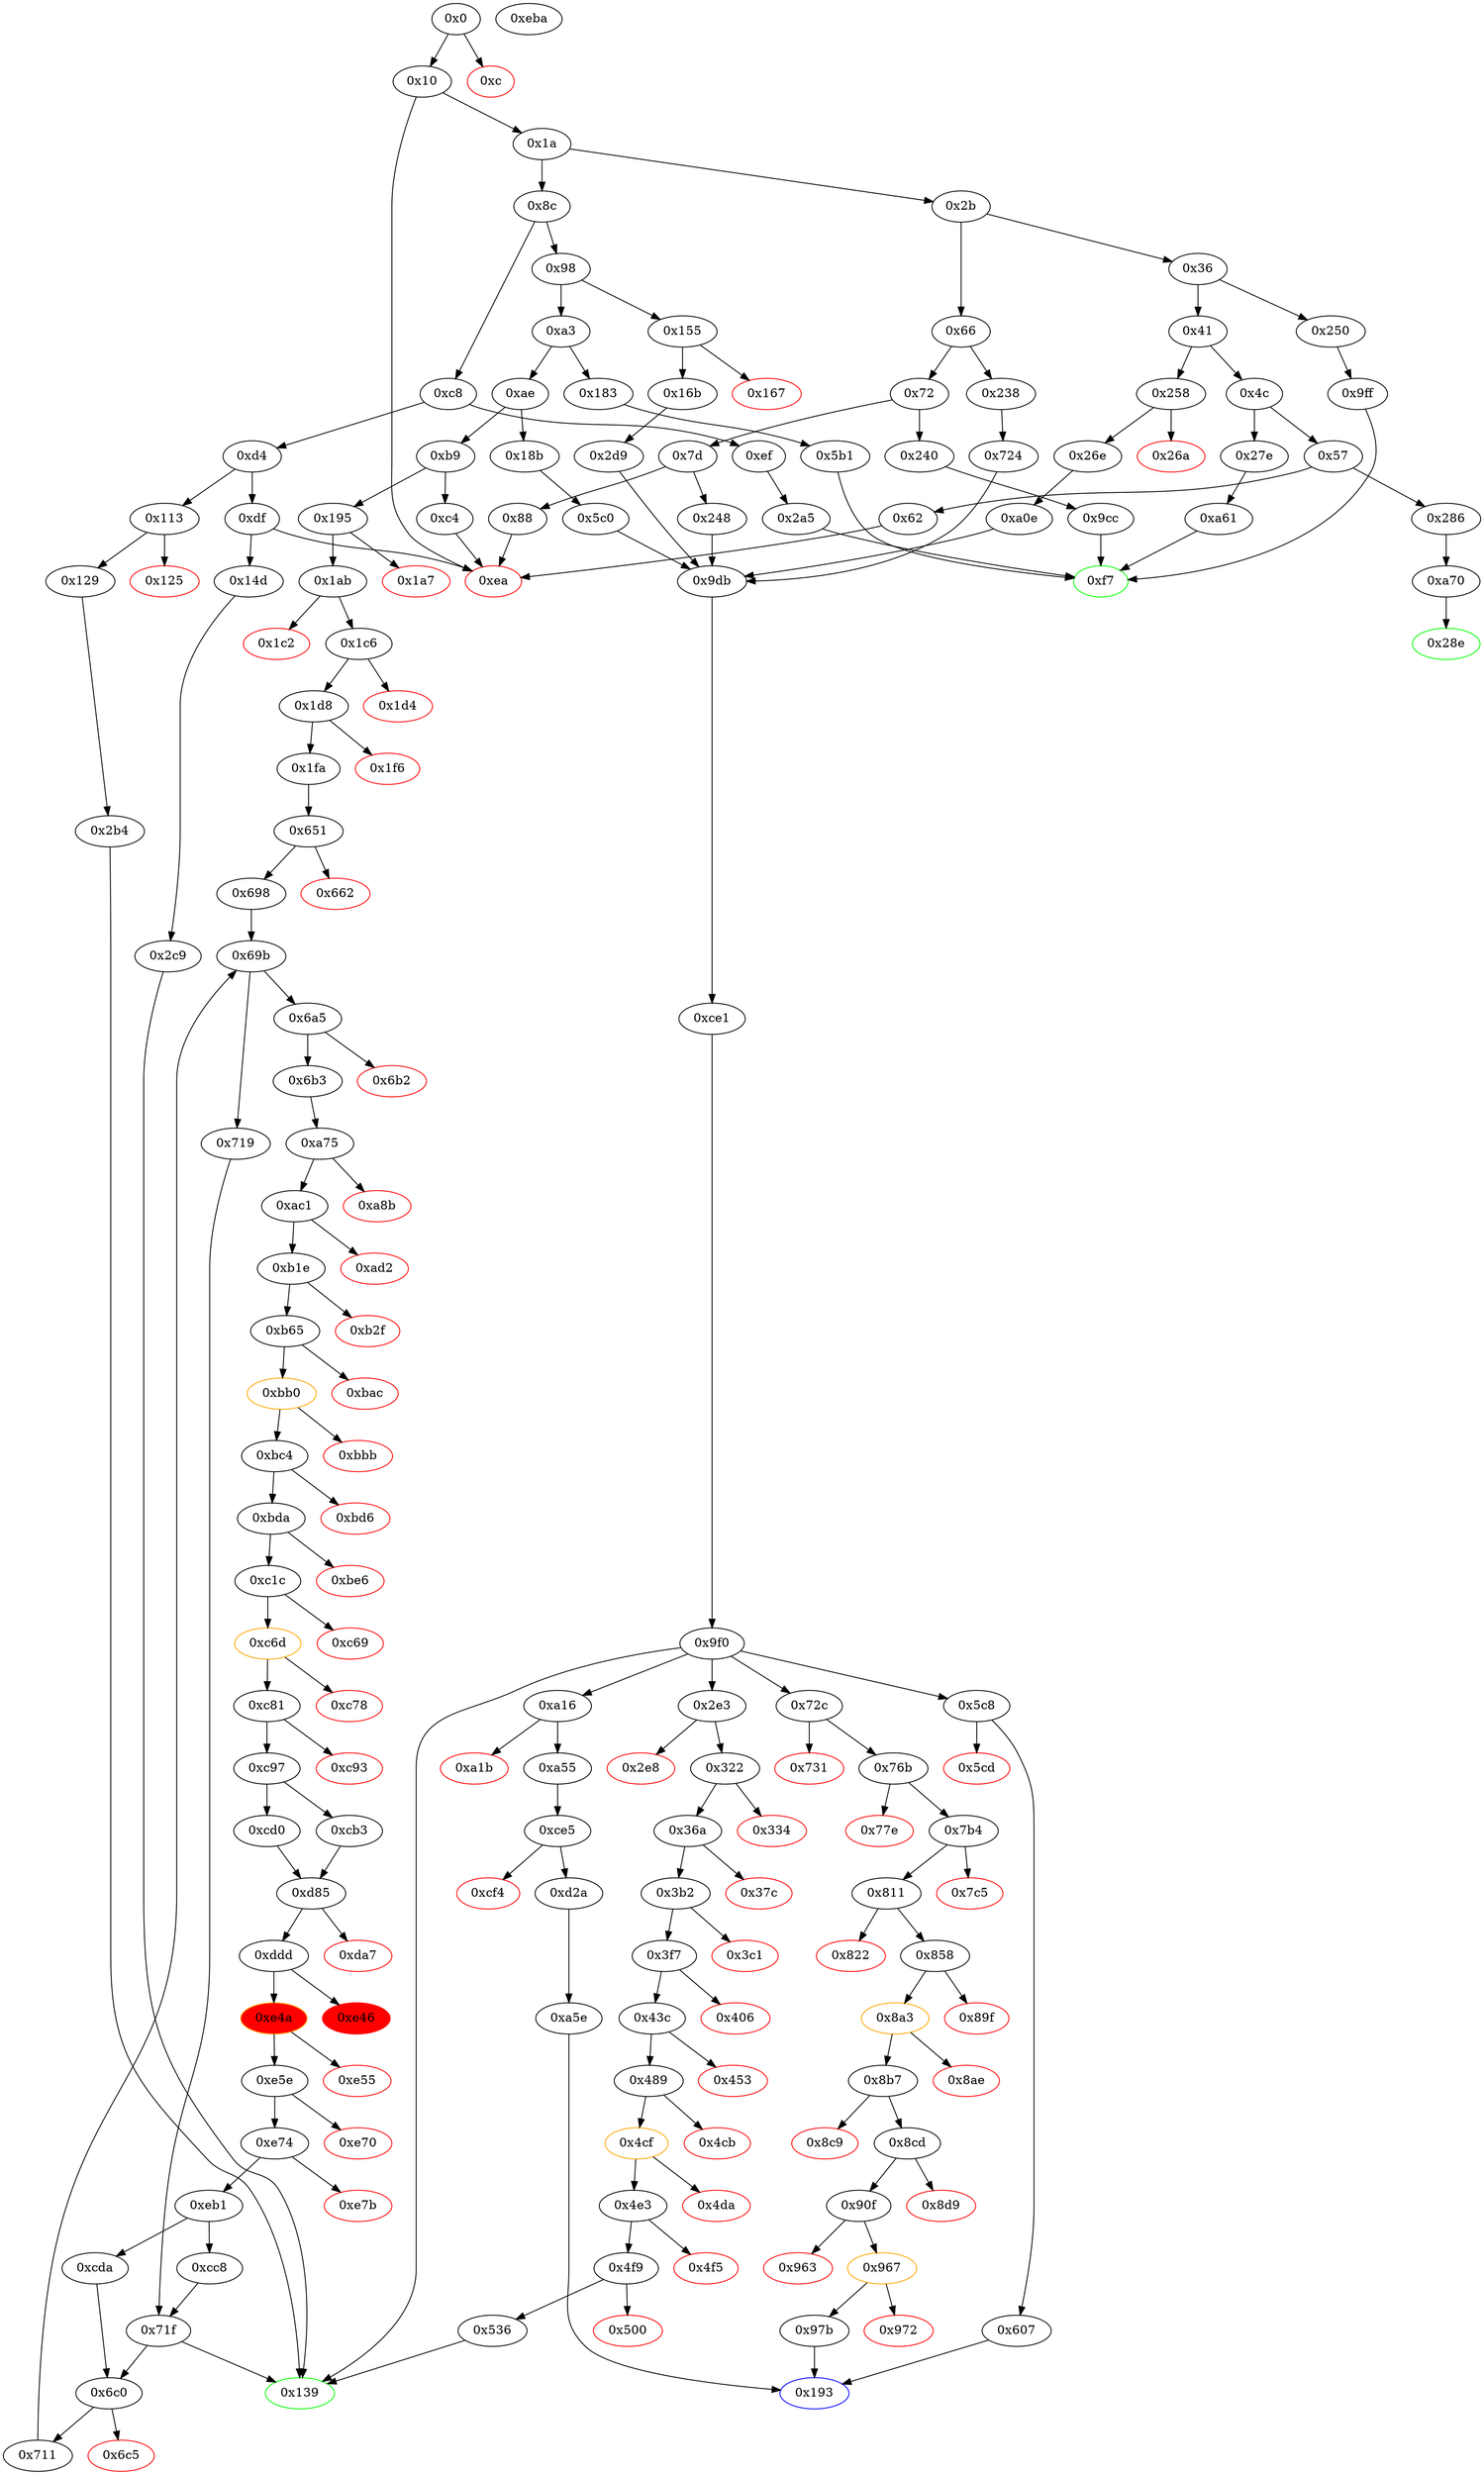 strict digraph "" {
"0x248" [fillcolor=white, id="0x248", style=filled, tooltip="Block 0x248\n[0x248:0x24f]\n---\nPredecessors: [0x7d]\nSuccessors: [0x9db]\n---\n0x248 JUMPDEST\n0x249 PUSH2 0x139\n0x24c PUSH2 0x9db\n0x24f JUMP\n---\n0x248: JUMPDEST \n0x249: V192 = 0x139\n0x24c: V193 = 0x9db\n0x24f: JUMP 0x9db\n---\nEntry stack: [V13]\nStack pops: 0\nStack additions: [0x139]\nExit stack: [V13, 0x139]\n\nDef sites:\nV13: {0x1a.0x1f}\n"];
"0x8b7" [fillcolor=white, id="0x8b7", style=filled, tooltip="Block 0x8b7\n[0x8b7:0x8c8]\n---\nPredecessors: [0x8a3]\nSuccessors: [0x8c9, 0x8cd]\n---\n0x8b7 JUMPDEST\n0x8b8 POP\n0x8b9 POP\n0x8ba POP\n0x8bb POP\n0x8bc PUSH1 0x40\n0x8be MLOAD\n0x8bf RETURNDATASIZE\n0x8c0 PUSH1 0x20\n0x8c2 DUP2\n0x8c3 LT\n0x8c4 ISZERO\n0x8c5 PUSH2 0x8cd\n0x8c8 JUMPI\n---\n0x8b7: JUMPDEST \n0x8bc: V785 = 0x40\n0x8be: V786 = M[0x40]\n0x8bf: V787 = RETURNDATASIZE\n0x8c0: V788 = 0x20\n0x8c3: V789 = LT V787 0x20\n0x8c4: V790 = ISZERO V789\n0x8c5: V791 = 0x8cd\n0x8c8: JUMPI 0x8cd V790\n---\nEntry stack: [V13, 0x139, S6, S5, S4, V764, 0xaa271e1a, V767, V778]\nStack pops: 4\nStack additions: [V786, V787]\nExit stack: [V13, 0x139, S6, S5, S4, V786, V787]\n\nDef sites:\nV13: {0x1a.0x1f}\n0x139: {0x155.0x156}\nS6: {0x16b.0x178, 0x1a.0x1f}\nS5: {0x258.0x259, 0x16b.0x17e, 0x1a.0x1f}\nS4: {0x2d9.0x2da, 0x238.0x239, 0x18b.0x18c, 0x1a.0x1f, 0x26e.0x279}\nV764: {0x858.0x87c}\n0xaa271e1a: {0x858.0x87e}\nV767: {0x858.0x888}\nV778: {0x8a3.0x8a7}\n"];
"0xb9" [fillcolor=white, id="0xb9", style=filled, tooltip="Block 0xb9\n[0xb9:0xc3]\n---\nPredecessors: [0xae]\nSuccessors: [0xc4, 0x195]\n---\n0xb9 DUP1\n0xba PUSH4 0x80629390\n0xbf EQ\n0xc0 PUSH2 0x195\n0xc3 JUMPI\n---\n0xba: V55 = 0x80629390\n0xbf: V56 = EQ 0x80629390 V13\n0xc0: V57 = 0x195\n0xc3: JUMPI 0x195 V56\n---\nEntry stack: [V13]\nStack pops: 1\nStack additions: [S0]\nExit stack: [V13]\n\nDef sites:\nV13: {0x1a.0x1f}\n"];
"0xbe6" [color=red, fillcolor=white, id="0xbe6", style=filled, tooltip="Block 0xbe6\n[0xbe6:0xc1b]\n---\nPredecessors: [0xbda]\nSuccessors: []\n---\n0xbe6 PUSH1 0x40\n0xbe8 MLOAD\n0xbe9 PUSH3 0x461bcd\n0xbed PUSH1 0xe5\n0xbef SHL\n0xbf0 DUP2\n0xbf1 MSTORE\n0xbf2 PUSH1 0x4\n0xbf4 ADD\n0xbf5 DUP1\n0xbf6 DUP1\n0xbf7 PUSH1 0x20\n0xbf9 ADD\n0xbfa DUP3\n0xbfb DUP2\n0xbfc SUB\n0xbfd DUP3\n0xbfe MSTORE\n0xbff PUSH1 0x25\n0xc01 DUP2\n0xc02 MSTORE\n0xc03 PUSH1 0x20\n0xc05 ADD\n0xc06 DUP1\n0xc07 PUSH2 0xf3b\n0xc0a PUSH1 0x25\n0xc0c SWAP2\n0xc0d CODECOPY\n0xc0e PUSH1 0x40\n0xc10 ADD\n0xc11 SWAP2\n0xc12 POP\n0xc13 POP\n0xc14 PUSH1 0x40\n0xc16 MLOAD\n0xc17 DUP1\n0xc18 SWAP2\n0xc19 SUB\n0xc1a SWAP1\n0xc1b REVERT\n---\n0xbe6: V1087 = 0x40\n0xbe8: V1088 = M[0x40]\n0xbe9: V1089 = 0x461bcd\n0xbed: V1090 = 0xe5\n0xbef: V1091 = SHL 0xe5 0x461bcd\n0xbf1: M[V1088] = 0x8c379a000000000000000000000000000000000000000000000000000000000\n0xbf2: V1092 = 0x4\n0xbf4: V1093 = ADD 0x4 V1088\n0xbf7: V1094 = 0x20\n0xbf9: V1095 = ADD 0x20 V1093\n0xbfc: V1096 = SUB V1095 V1093\n0xbfe: M[V1093] = V1096\n0xbff: V1097 = 0x25\n0xc02: M[V1095] = 0x25\n0xc03: V1098 = 0x20\n0xc05: V1099 = ADD 0x20 V1095\n0xc07: V1100 = 0xf3b\n0xc0a: V1101 = 0x25\n0xc0d: CODECOPY V1099 0xf3b 0x25\n0xc0e: V1102 = 0x40\n0xc10: V1103 = ADD 0x40 V1099\n0xc14: V1104 = 0x40\n0xc16: V1105 = M[0x40]\n0xc19: V1106 = SUB V1103 V1105\n0xc1b: REVERT V1105 V1106\n---\nEntry stack: [V13, 0x139, V178, 0x0, S3, 0x6c0, V613, 0x0]\nStack pops: 0\nStack additions: []\nExit stack: [V13, 0x139, V178, 0x0, S3, 0x6c0, V613, 0x0]\n\nDef sites:\nV13: {0x1a.0x1f}\n0x139: {0x195.0x196}\nV178: {0x1fa.0x207}\n0x0: {0x651.0x652}\nS3: {0x711.0x714, 0x698.0x699}\n0x6c0: {0x6a5.0x6a5}\nV613: {0x6b3.0x6bb}\n0x0: {0xa75.0xa79}\n"];
"0x193" [color=blue, fillcolor=white, id="0x193", style=filled, tooltip="Block 0x193\n[0x193:0x194]\n---\nPredecessors: [0x607, 0x97b, 0xa5e]\nSuccessors: []\n---\n0x193 JUMPDEST\n0x194 STOP\n---\n0x193: JUMPDEST \n0x194: STOP \n---\nEntry stack: [V13, S2, S1, S0]\nStack pops: 0\nStack additions: []\nExit stack: [V13, S2, S1, S0]\n\nDef sites:\nV13: {0x1a.0x1f}\nS2: {0x1a.0x1f, 0x155.0x156}\nS1: {0x16b.0x178, 0x1a.0x1f, 0x155.0x156}\nS0: {0x16b.0x17e, 0x258.0x259, 0x16b.0x178, 0x1a.0x1f}\n"];
"0xd85" [fillcolor=white, id="0xd85", style=filled, tooltip="Block 0xd85\n[0xd85:0xda6]\n---\nPredecessors: [0xcb3, 0xcd0]\nSuccessors: [0xda7, 0xddd]\n---\n0xd85 JUMPDEST\n0xd86 PUSH1 0x1\n0xd88 PUSH1 0x1\n0xd8a PUSH1 0xa0\n0xd8c SHL\n0xd8d SUB\n0xd8e DUP3\n0xd8f AND\n0xd90 PUSH1 0x0\n0xd92 SWAP1\n0xd93 DUP2\n0xd94 MSTORE\n0xd95 PUSH1 0x5\n0xd97 PUSH1 0x20\n0xd99 MSTORE\n0xd9a PUSH1 0x40\n0xd9c DUP2\n0xd9d SHA3\n0xd9e SLOAD\n0xd9f PUSH1 0xff\n0xda1 AND\n0xda2 ISZERO\n0xda3 PUSH2 0xddd\n0xda6 JUMPI\n---\n0xd85: JUMPDEST \n0xd86: V1235 = 0x1\n0xd88: V1236 = 0x1\n0xd8a: V1237 = 0xa0\n0xd8c: V1238 = SHL 0xa0 0x1\n0xd8d: V1239 = SUB 0x10000000000000000000000000000000000000000 0x1\n0xd8f: V1240 = AND S1 0xffffffffffffffffffffffffffffffffffffffff\n0xd90: V1241 = 0x0\n0xd94: M[0x0] = V1240\n0xd95: V1242 = 0x5\n0xd97: V1243 = 0x20\n0xd99: M[0x20] = 0x5\n0xd9a: V1244 = 0x40\n0xd9d: V1245 = SHA3 0x0 0x40\n0xd9e: V1246 = S[V1245]\n0xd9f: V1247 = 0xff\n0xda1: V1248 = AND 0xff V1246\n0xda2: V1249 = ISZERO V1248\n0xda3: V1250 = 0xddd\n0xda6: JUMPI 0xddd V1249\n---\nEntry stack: [V13, 0x139, V178, 0x0, S7, 0x6c0, V613, 0x0, V1153, {0xcc8, 0xcda}, S1, V1153]\nStack pops: 2\nStack additions: [S1, S0, 0x0]\nExit stack: [V13, 0x139, V178, 0x0, S7, 0x6c0, V613, 0x0, V1153, {0xcc8, 0xcda}, S1, V1153, 0x0]\n\nDef sites:\nV13: {0x1a.0x1f}\n0x139: {0x195.0x196}\nV178: {0x1fa.0x207}\n0x0: {0x651.0x652}\nS7: {0x711.0x714, 0x698.0x699}\n0x6c0: {0x6a5.0x6a5}\nV613: {0x6b3.0x6bb}\n0x0: {0xa75.0xa79}\nV1153: {0xc97.0xc99}\n{0xcc8, 0xcda}: {0xcd0.0xcd1, 0xcb3.0xcb6}\nS1: {0xcb3.0xcc2, 0x6b3.0x6bb}\nV1153: {0xc97.0xc99}\n"];
"0x963" [color=red, fillcolor=white, id="0x963", style=filled, tooltip="Block 0x963\n[0x963:0x966]\n---\nPredecessors: [0x90f]\nSuccessors: []\n---\n0x963 PUSH1 0x0\n0x965 DUP1\n0x966 REVERT\n---\n0x963: V852 = 0x0\n0x966: REVERT 0x0 0x0\n---\nEntry stack: [V13, 0x139, S12, S11, S10, V841, 0x98650275, V844, 0x0, V835, V847, V835, 0x0, V841, V849]\nStack pops: 0\nStack additions: []\nExit stack: [V13, 0x139, S12, S11, S10, V841, 0x98650275, V844, 0x0, V835, V847, V835, 0x0, V841, V849]\n\nDef sites:\nV13: {0x1a.0x1f}\n0x139: {0x155.0x156}\nS12: {0x16b.0x178, 0x1a.0x1f}\nS11: {0x258.0x259, 0x16b.0x17e, 0x1a.0x1f}\nS10: {0x2d9.0x2da, 0x238.0x239, 0x18b.0x18c, 0x1a.0x1f, 0x26e.0x279}\nV841: {0x90f.0x93f}\n0x98650275: {0x90f.0x941}\nV844: {0x90f.0x94b}\n0x0: {0x90f.0x94d}\nV835: {0x90f.0x934}\nV847: {0x90f.0x956}\nV835: {0x90f.0x934}\n0x0: {0x90f.0x94d}\nV841: {0x90f.0x93f}\nV849: {0x90f.0x95c}\n"];
"0x77e" [color=red, fillcolor=white, id="0x77e", style=filled, tooltip="Block 0x77e\n[0x77e:0x7b3]\n---\nPredecessors: [0x76b]\nSuccessors: []\n---\n0x77e PUSH1 0x40\n0x780 MLOAD\n0x781 PUSH3 0x461bcd\n0x785 PUSH1 0xe5\n0x787 SHL\n0x788 DUP2\n0x789 MSTORE\n0x78a PUSH1 0x4\n0x78c ADD\n0x78d DUP1\n0x78e DUP1\n0x78f PUSH1 0x20\n0x791 ADD\n0x792 DUP3\n0x793 DUP2\n0x794 SUB\n0x795 DUP3\n0x796 MSTORE\n0x797 PUSH1 0x21\n0x799 DUP2\n0x79a MSTORE\n0x79b PUSH1 0x20\n0x79d ADD\n0x79e DUP1\n0x79f PUSH2 0x10e7\n0x7a2 PUSH1 0x21\n0x7a4 SWAP2\n0x7a5 CODECOPY\n0x7a6 PUSH1 0x40\n0x7a8 ADD\n0x7a9 SWAP2\n0x7aa POP\n0x7ab POP\n0x7ac PUSH1 0x40\n0x7ae MLOAD\n0x7af DUP1\n0x7b0 SWAP2\n0x7b1 SUB\n0x7b2 SWAP1\n0x7b3 REVERT\n---\n0x77e: V672 = 0x40\n0x780: V673 = M[0x40]\n0x781: V674 = 0x461bcd\n0x785: V675 = 0xe5\n0x787: V676 = SHL 0xe5 0x461bcd\n0x789: M[V673] = 0x8c379a000000000000000000000000000000000000000000000000000000000\n0x78a: V677 = 0x4\n0x78c: V678 = ADD 0x4 V673\n0x78f: V679 = 0x20\n0x791: V680 = ADD 0x20 V678\n0x794: V681 = SUB V680 V678\n0x796: M[V678] = V681\n0x797: V682 = 0x21\n0x79a: M[V680] = 0x21\n0x79b: V683 = 0x20\n0x79d: V684 = ADD 0x20 V680\n0x79f: V685 = 0x10e7\n0x7a2: V686 = 0x21\n0x7a5: CODECOPY V684 0x10e7 0x21\n0x7a6: V687 = 0x40\n0x7a8: V688 = ADD 0x40 V684\n0x7ac: V689 = 0x40\n0x7ae: V690 = M[0x40]\n0x7b1: V691 = SUB V688 V690\n0x7b3: REVERT V690 V691\n---\nEntry stack: [V13, 0x139, S2, S1, S0]\nStack pops: 0\nStack additions: []\nExit stack: [V13, 0x139, S2, S1, S0]\n\nDef sites:\nV13: {0x1a.0x1f}\n0x139: {0x155.0x156}\nS2: {0x16b.0x178, 0x1a.0x1f}\nS1: {0x258.0x259, 0x16b.0x17e, 0x1a.0x1f}\nS0: {0x2d9.0x2da, 0x238.0x239, 0x18b.0x18c, 0x1a.0x1f, 0x26e.0x279}\n"];
"0x195" [fillcolor=white, id="0x195", style=filled, tooltip="Block 0x195\n[0x195:0x1a6]\n---\nPredecessors: [0xb9]\nSuccessors: [0x1a7, 0x1ab]\n---\n0x195 JUMPDEST\n0x196 PUSH2 0x139\n0x199 PUSH1 0x4\n0x19b DUP1\n0x19c CALLDATASIZE\n0x19d SUB\n0x19e PUSH1 0x20\n0x1a0 DUP2\n0x1a1 LT\n0x1a2 ISZERO\n0x1a3 PUSH2 0x1ab\n0x1a6 JUMPI\n---\n0x195: JUMPDEST \n0x196: V135 = 0x139\n0x199: V136 = 0x4\n0x19c: V137 = CALLDATASIZE\n0x19d: V138 = SUB V137 0x4\n0x19e: V139 = 0x20\n0x1a1: V140 = LT V138 0x20\n0x1a2: V141 = ISZERO V140\n0x1a3: V142 = 0x1ab\n0x1a6: JUMPI 0x1ab V141\n---\nEntry stack: [V13]\nStack pops: 0\nStack additions: [0x139, 0x4, V138]\nExit stack: [V13, 0x139, 0x4, V138]\n\nDef sites:\nV13: {0x1a.0x1f}\n"];
"0x724" [fillcolor=white, id="0x724", style=filled, tooltip="Block 0x724\n[0x724:0x72b]\n---\nPredecessors: [0x238]\nSuccessors: [0x9db]\n---\n0x724 JUMPDEST\n0x725 PUSH2 0x72c\n0x728 PUSH2 0x9db\n0x72b JUMP\n---\n0x724: JUMPDEST \n0x725: V638 = 0x72c\n0x728: V639 = 0x9db\n0x72b: JUMP 0x9db\n---\nEntry stack: [V13, 0x193]\nStack pops: 0\nStack additions: [0x72c]\nExit stack: [V13, 0x193, 0x72c]\n\nDef sites:\nV13: {0x1a.0x1f}\n0x193: {0x238.0x239}\n"];
"0xcc8" [fillcolor=white, id="0xcc8", style=filled, tooltip="Block 0xcc8\n[0xcc8:0xccf]\n---\nPredecessors: [0xeb1]\nSuccessors: [0x71f]\n---\n0xcc8 JUMPDEST\n0xcc9 SWAP2\n0xcca POP\n0xccb POP\n0xccc PUSH2 0x71f\n0xccf JUMP\n---\n0xcc8: JUMPDEST \n0xccc: V1176 = 0x71f\n0xccf: JUMP 0x71f\n---\nEntry stack: [V13, 0x139, V178, 0x0, S5, 0x6c0, V613, 0x0, V1153, 0x1]\nStack pops: 3\nStack additions: [S0]\nExit stack: [V13, 0x139, V178, 0x0, S5, 0x6c0, V613, 0x1]\n\nDef sites:\nV13: {0x1a.0x1f}\n0x139: {0x195.0x196}\nV178: {0x1fa.0x207}\n0x0: {0x651.0x652}\nS5: {0x711.0x714, 0x698.0x699}\n0x6c0: {0x6a5.0x6a5}\nV613: {0x6b3.0x6bb}\n0x0: {0xa75.0xa79}\nV1153: {0xc97.0xc99}\n0x1: {0xeb1.0xeb3}\n"];
"0x14d" [fillcolor=white, id="0x14d", style=filled, tooltip="Block 0x14d\n[0x14d:0x154]\n---\nPredecessors: [0xdf]\nSuccessors: [0x2c9]\n---\n0x14d JUMPDEST\n0x14e PUSH2 0x139\n0x151 PUSH2 0x2c9\n0x154 JUMP\n---\n0x14d: JUMPDEST \n0x14e: V108 = 0x139\n0x151: V109 = 0x2c9\n0x154: JUMP 0x2c9\n---\nEntry stack: [V13]\nStack pops: 0\nStack additions: [0x139]\nExit stack: [V13, 0x139]\n\nDef sites:\nV13: {0x1a.0x1f}\n"];
"0xea" [color=red, fillcolor=white, id="0xea", style=filled, tooltip="Block 0xea\n[0xea:0xee]\n---\nPredecessors: [0x10, 0x62, 0x88, 0xc4, 0xdf]\nSuccessors: []\n---\n0xea JUMPDEST\n0xeb PUSH1 0x0\n0xed DUP1\n0xee REVERT\n---\n0xea: JUMPDEST \n0xeb: V68 = 0x0\n0xee: REVERT 0x0 0x0\n---\nEntry stack: [V13]\nStack pops: 0\nStack additions: []\nExit stack: [V13]\n\nDef sites:\nV13: {0x1a.0x1f}\n"];
"0xf7" [color=green, fillcolor=white, id="0xf7", style=filled, tooltip="Block 0xf7\n[0xf7:0x112]\n---\nPredecessors: [0x2a5, 0x5b1, 0x9cc, 0x9ff, 0xa61]\nSuccessors: []\n---\n0xf7 JUMPDEST\n0xf8 PUSH1 0x40\n0xfa DUP1\n0xfb MLOAD\n0xfc PUSH1 0x1\n0xfe PUSH1 0x1\n0x100 PUSH1 0xa0\n0x102 SHL\n0x103 SUB\n0x104 SWAP1\n0x105 SWAP3\n0x106 AND\n0x107 DUP3\n0x108 MSTORE\n0x109 MLOAD\n0x10a SWAP1\n0x10b DUP2\n0x10c SWAP1\n0x10d SUB\n0x10e PUSH1 0x20\n0x110 ADD\n0x111 SWAP1\n0x112 RETURN\n---\n0xf7: JUMPDEST \n0xf8: V71 = 0x40\n0xfb: V72 = M[0x40]\n0xfc: V73 = 0x1\n0xfe: V74 = 0x1\n0x100: V75 = 0xa0\n0x102: V76 = SHL 0xa0 0x1\n0x103: V77 = SUB 0x10000000000000000000000000000000000000000 0x1\n0x106: V78 = AND S0 0xffffffffffffffffffffffffffffffffffffffff\n0x108: M[V72] = V78\n0x109: V79 = M[0x40]\n0x10d: V80 = SUB V72 V79\n0x10e: V81 = 0x20\n0x110: V82 = ADD 0x20 V80\n0x112: RETURN V79 V82\n---\nEntry stack: [V13, S0]\nStack pops: 1\nStack additions: []\nExit stack: [V13]\n\nDef sites:\nV13: {0x1a.0x1f}\nS0: {0x5b1.0x5bd, 0xa61.0xa6d, 0x2a5.0x2b1, 0x9cc.0x9d8, 0x9ff.0xa0b}\n"];
"0xc81" [fillcolor=white, id="0xc81", style=filled, tooltip="Block 0xc81\n[0xc81:0xc92]\n---\nPredecessors: [0xc6d]\nSuccessors: [0xc93, 0xc97]\n---\n0xc81 JUMPDEST\n0xc82 POP\n0xc83 POP\n0xc84 POP\n0xc85 POP\n0xc86 PUSH1 0x40\n0xc88 MLOAD\n0xc89 RETURNDATASIZE\n0xc8a PUSH1 0x20\n0xc8c DUP2\n0xc8d LT\n0xc8e ISZERO\n0xc8f PUSH2 0xc97\n0xc92 JUMPI\n---\n0xc81: JUMPDEST \n0xc86: V1145 = 0x40\n0xc88: V1146 = M[0x40]\n0xc89: V1147 = RETURNDATASIZE\n0xc8a: V1148 = 0x20\n0xc8d: V1149 = LT V1147 0x20\n0xc8e: V1150 = ISZERO V1149\n0xc8f: V1151 = 0xc97\n0xc92: JUMPI 0xc97 V1150\n---\nEntry stack: [V13, 0x139, V178, 0x0, S8, 0x6c0, V613, 0x0, 0x0, V1124, 0x70a08231, V1127, V1138]\nStack pops: 4\nStack additions: [V1146, V1147]\nExit stack: [V13, 0x139, V178, 0x0, S8, 0x6c0, V613, 0x0, 0x0, V1146, V1147]\n\nDef sites:\nV13: {0x1a.0x1f}\n0x139: {0x195.0x196}\nV178: {0x1fa.0x207}\n0x0: {0x651.0x652}\nS8: {0x711.0x714, 0x698.0x699}\n0x6c0: {0x6a5.0x6a5}\nV613: {0x6b3.0x6bb}\n0x0: {0xa75.0xa79}\n0x0: {0xc1c.0xc40}\nV1124: {0xc1c.0xc46}\n0x70a08231: {0xc1c.0xc48}\nV1127: {0xc1c.0xc52}\nV1138: {0xc6d.0xc71}\n"];
"0xc8" [fillcolor=white, id="0xc8", style=filled, tooltip="Block 0xc8\n[0xc8:0xd3]\n---\nPredecessors: [0x8c]\nSuccessors: [0xd4, 0xef]\n---\n0xc8 JUMPDEST\n0xc9 DUP1\n0xca PUSH4 0x13155455\n0xcf EQ\n0xd0 PUSH2 0xef\n0xd3 JUMPI\n---\n0xc8: JUMPDEST \n0xca: V59 = 0x13155455\n0xcf: V60 = EQ 0x13155455 V13\n0xd0: V61 = 0xef\n0xd3: JUMPI 0xef V60\n---\nEntry stack: [V13]\nStack pops: 1\nStack additions: [S0]\nExit stack: [V13]\n\nDef sites:\nV13: {0x1a.0x1f}\n"];
"0x9db" [fillcolor=white, id="0x9db", style=filled, tooltip="Block 0x9db\n[0x9db:0x9ef]\n---\nPredecessors: [0x248, 0x2d9, 0x5c0, 0x724, 0xa0e]\nSuccessors: [0xce1]\n---\n0x9db JUMPDEST\n0x9dc PUSH1 0x0\n0x9de DUP1\n0x9df SLOAD\n0x9e0 PUSH1 0x1\n0x9e2 PUSH1 0x1\n0x9e4 PUSH1 0xa0\n0x9e6 SHL\n0x9e7 SUB\n0x9e8 AND\n0x9e9 PUSH2 0x9f0\n0x9ec PUSH2 0xce1\n0x9ef JUMP\n---\n0x9db: JUMPDEST \n0x9dc: V889 = 0x0\n0x9df: V890 = S[0x0]\n0x9e0: V891 = 0x1\n0x9e2: V892 = 0x1\n0x9e4: V893 = 0xa0\n0x9e6: V894 = SHL 0xa0 0x1\n0x9e7: V895 = SUB 0x10000000000000000000000000000000000000000 0x1\n0x9e8: V896 = AND 0xffffffffffffffffffffffffffffffffffffffff V890\n0x9e9: V897 = 0x9f0\n0x9ec: V898 = 0xce1\n0x9ef: JUMP 0xce1\n---\nEntry stack: [V13, 0x139, S3, S2, S1, {0x139, 0x2e3, 0x5c8, 0x72c, 0xa16}]\nStack pops: 0\nStack additions: [0x0, V896, 0x9f0]\nExit stack: [V13, 0x139, S3, S2, S1, {0x139, 0x2e3, 0x5c8, 0x72c, 0xa16}, 0x0, V896, 0x9f0]\n\nDef sites:\nV13: {0x1a.0x1f}\n0x139: {0x155.0x156}\nS3: {0x16b.0x178, 0x1a.0x1f}\nS2: {0x258.0x259, 0x16b.0x17e, 0x1a.0x1f}\nS1: {0x2d9.0x2da, 0x238.0x239, 0x18b.0x18c, 0x1a.0x1f, 0x26e.0x279}\n{0x139, 0x2e3, 0x5c8, 0x72c, 0xa16}: {0x2d9.0x2dc, 0x248.0x249, 0x724.0x725, 0x5c0.0x5c1, 0xa0e.0xa0f}\n"];
"0xcda" [fillcolor=white, id="0xcda", style=filled, tooltip="Block 0xcda\n[0xcda:0xce0]\n---\nPredecessors: [0xeb1]\nSuccessors: [0x6c0]\n---\n0xcda JUMPDEST\n0xcdb SWAP4\n0xcdc SWAP3\n0xcdd POP\n0xcde POP\n0xcdf POP\n0xce0 JUMP\n---\n0xcda: JUMPDEST \n0xce0: JUMP 0x6c0\n---\nEntry stack: [V13, 0x139, V178, 0x0, S5, 0x6c0, V613, 0x0, V1153, 0x1]\nStack pops: 5\nStack additions: [S0]\nExit stack: [V13, 0x139, V178, 0x0, S5, 0x1]\n\nDef sites:\nV13: {0x1a.0x1f}\n0x139: {0x195.0x196}\nV178: {0x1fa.0x207}\n0x0: {0x651.0x652}\nS5: {0x711.0x714, 0x698.0x699}\n0x6c0: {0x6a5.0x6a5}\nV613: {0x6b3.0x6bb}\n0x0: {0xa75.0xa79}\nV1153: {0xc97.0xc99}\n0x1: {0xeb1.0xeb3}\n"];
"0x98" [fillcolor=white, id="0x98", style=filled, tooltip="Block 0x98\n[0x98:0xa2]\n---\nPredecessors: [0x8c]\nSuccessors: [0xa3, 0x155]\n---\n0x98 DUP1\n0x99 PUSH4 0x46e04866\n0x9e EQ\n0x9f PUSH2 0x155\n0xa2 JUMPI\n---\n0x99: V46 = 0x46e04866\n0x9e: V47 = EQ 0x46e04866 V13\n0x9f: V48 = 0x155\n0xa2: JUMPI 0x155 V47\n---\nEntry stack: [V13]\nStack pops: 1\nStack additions: [S0]\nExit stack: [V13]\n\nDef sites:\nV13: {0x1a.0x1f}\n"];
"0x2d9" [fillcolor=white, id="0x2d9", style=filled, tooltip="Block 0x2d9\n[0x2d9:0x2e2]\n---\nPredecessors: [0x16b]\nSuccessors: [0x9db]\n---\n0x2d9 JUMPDEST\n0x2da PUSH1 0x0\n0x2dc PUSH2 0x2e3\n0x2df PUSH2 0x9db\n0x2e2 JUMP\n---\n0x2d9: JUMPDEST \n0x2da: V249 = 0x0\n0x2dc: V250 = 0x2e3\n0x2df: V251 = 0x9db\n0x2e2: JUMP 0x9db\n---\nEntry stack: [V13, 0x139, V125, V129]\nStack pops: 0\nStack additions: [0x0, 0x2e3]\nExit stack: [V13, 0x139, V125, V129, 0x0, 0x2e3]\n\nDef sites:\nV13: {0x1a.0x1f}\n0x139: {0x155.0x156}\nV125: {0x16b.0x178}\nV129: {0x16b.0x17e}\n"];
"0x4cb" [color=red, fillcolor=white, id="0x4cb", style=filled, tooltip="Block 0x4cb\n[0x4cb:0x4ce]\n---\nPredecessors: [0x489]\nSuccessors: []\n---\n0x4cb PUSH1 0x0\n0x4cd DUP1\n0x4ce REVERT\n---\n0x4cb: V445 = 0x0\n0x4ce: REVERT 0x0 0x0\n---\nEntry stack: [V13, 0x139, S11, S10, S9, V434, 0xaa271e1a, V437, 0x20, V428, V440, V428, V434, V442]\nStack pops: 0\nStack additions: []\nExit stack: [V13, 0x139, S11, S10, S9, V434, 0xaa271e1a, V437, 0x20, V428, V440, V428, V434, V442]\n\nDef sites:\nV13: {0x1a.0x1f}\n0x139: {0x155.0x156}\nS11: {0x16b.0x178, 0x1a.0x1f}\nS10: {0x258.0x259, 0x16b.0x17e, 0x1a.0x1f}\nS9: {0x2d9.0x2da, 0x238.0x239, 0x18b.0x18c, 0x1a.0x1f, 0x26e.0x279}\nV434: {0x489.0x4a9}\n0xaa271e1a: {0x489.0x4ab}\nV437: {0x489.0x4b5}\n0x20: {0x489.0x4b7}\nV428: {0x489.0x49f}\nV440: {0x489.0x4bf}\nV428: {0x489.0x49f}\nV434: {0x489.0x4a9}\nV442: {0x489.0x4c4}\n"];
"0x2b4" [fillcolor=white, id="0x2b4", style=filled, tooltip="Block 0x2b4\n[0x2b4:0x2c8]\n---\nPredecessors: [0x129]\nSuccessors: [0x139]\n---\n0x2b4 JUMPDEST\n0x2b5 PUSH1 0x5\n0x2b7 PUSH1 0x20\n0x2b9 MSTORE\n0x2ba PUSH1 0x0\n0x2bc SWAP1\n0x2bd DUP2\n0x2be MSTORE\n0x2bf PUSH1 0x40\n0x2c1 SWAP1\n0x2c2 SHA3\n0x2c3 SLOAD\n0x2c4 PUSH1 0xff\n0x2c6 AND\n0x2c7 DUP2\n0x2c8 JUMP\n---\n0x2b4: JUMPDEST \n0x2b5: V233 = 0x5\n0x2b7: V234 = 0x20\n0x2b9: M[0x20] = 0x5\n0x2ba: V235 = 0x0\n0x2be: M[0x0] = V98\n0x2bf: V236 = 0x40\n0x2c2: V237 = SHA3 0x0 0x40\n0x2c3: V238 = S[V237]\n0x2c4: V239 = 0xff\n0x2c6: V240 = AND 0xff V238\n0x2c8: JUMP 0x139\n---\nEntry stack: [V13, 0x139, V98]\nStack pops: 2\nStack additions: [S1, V240]\nExit stack: [V13, 0x139, V240]\n\nDef sites:\nV13: {0x1a.0x1f}\n0x139: {0x113.0x114}\nV98: {0x129.0x134}\n"];
"0x5b1" [fillcolor=white, id="0x5b1", style=filled, tooltip="Block 0x5b1\n[0x5b1:0x5bf]\n---\nPredecessors: [0x183]\nSuccessors: [0xf7]\n---\n0x5b1 JUMPDEST\n0x5b2 PUSH1 0x4\n0x5b4 SLOAD\n0x5b5 PUSH1 0x1\n0x5b7 PUSH1 0x1\n0x5b9 PUSH1 0xa0\n0x5bb SHL\n0x5bc SUB\n0x5bd AND\n0x5be SWAP1\n0x5bf JUMP\n---\n0x5b1: JUMPDEST \n0x5b2: V519 = 0x4\n0x5b4: V520 = S[0x4]\n0x5b5: V521 = 0x1\n0x5b7: V522 = 0x1\n0x5b9: V523 = 0xa0\n0x5bb: V524 = SHL 0xa0 0x1\n0x5bc: V525 = SUB 0x10000000000000000000000000000000000000000 0x1\n0x5bd: V526 = AND 0xffffffffffffffffffffffffffffffffffffffff V520\n0x5bf: JUMP 0xf7\n---\nEntry stack: [V13, 0xf7]\nStack pops: 1\nStack additions: [V526]\nExit stack: [V13, V526]\n\nDef sites:\nV13: {0x1a.0x1f}\n0xf7: {0x183.0x184}\n"];
"0xd4" [fillcolor=white, id="0xd4", style=filled, tooltip="Block 0xd4\n[0xd4:0xde]\n---\nPredecessors: [0xc8]\nSuccessors: [0xdf, 0x113]\n---\n0xd4 DUP1\n0xd5 PUSH4 0x365b8868\n0xda EQ\n0xdb PUSH2 0x113\n0xde JUMPI\n---\n0xd5: V62 = 0x365b8868\n0xda: V63 = EQ 0x365b8868 V13\n0xdb: V64 = 0x113\n0xde: JUMPI 0x113 V63\n---\nEntry stack: [V13]\nStack pops: 1\nStack additions: [S0]\nExit stack: [V13]\n\nDef sites:\nV13: {0x1a.0x1f}\n"];
"0x453" [color=red, fillcolor=white, id="0x453", style=filled, tooltip="Block 0x453\n[0x453:0x488]\n---\nPredecessors: [0x43c]\nSuccessors: []\n---\n0x453 PUSH1 0x40\n0x455 MLOAD\n0x456 PUSH3 0x461bcd\n0x45a PUSH1 0xe5\n0x45c SHL\n0x45d DUP2\n0x45e MSTORE\n0x45f PUSH1 0x4\n0x461 ADD\n0x462 DUP1\n0x463 DUP1\n0x464 PUSH1 0x20\n0x466 ADD\n0x467 DUP3\n0x468 DUP2\n0x469 SUB\n0x46a DUP3\n0x46b MSTORE\n0x46c PUSH1 0x33\n0x46e DUP2\n0x46f MSTORE\n0x470 PUSH1 0x20\n0x472 ADD\n0x473 DUP1\n0x474 PUSH2 0xee2\n0x477 PUSH1 0x33\n0x479 SWAP2\n0x47a CODECOPY\n0x47b PUSH1 0x40\n0x47d ADD\n0x47e SWAP2\n0x47f POP\n0x480 POP\n0x481 PUSH1 0x40\n0x483 MLOAD\n0x484 DUP1\n0x485 SWAP2\n0x486 SUB\n0x487 SWAP1\n0x488 REVERT\n---\n0x453: V400 = 0x40\n0x455: V401 = M[0x40]\n0x456: V402 = 0x461bcd\n0x45a: V403 = 0xe5\n0x45c: V404 = SHL 0xe5 0x461bcd\n0x45e: M[V401] = 0x8c379a000000000000000000000000000000000000000000000000000000000\n0x45f: V405 = 0x4\n0x461: V406 = ADD 0x4 V401\n0x464: V407 = 0x20\n0x466: V408 = ADD 0x20 V406\n0x469: V409 = SUB V408 V406\n0x46b: M[V406] = V409\n0x46c: V410 = 0x33\n0x46f: M[V408] = 0x33\n0x470: V411 = 0x20\n0x472: V412 = ADD 0x20 V408\n0x474: V413 = 0xee2\n0x477: V414 = 0x33\n0x47a: CODECOPY V412 0xee2 0x33\n0x47b: V415 = 0x40\n0x47d: V416 = ADD 0x40 V412\n0x481: V417 = 0x40\n0x483: V418 = M[0x40]\n0x486: V419 = SUB V416 V418\n0x488: REVERT V418 V419\n---\nEntry stack: [V13, 0x139, S2, S1, S0]\nStack pops: 0\nStack additions: []\nExit stack: [V13, 0x139, S2, S1, S0]\n\nDef sites:\nV13: {0x1a.0x1f}\n0x139: {0x155.0x156}\nS2: {0x16b.0x178, 0x1a.0x1f}\nS1: {0x258.0x259, 0x16b.0x17e, 0x1a.0x1f}\nS0: {0x2d9.0x2da, 0x238.0x239, 0x18b.0x18c, 0x1a.0x1f, 0x26e.0x279}\n"];
"0xef" [fillcolor=white, id="0xef", style=filled, tooltip="Block 0xef\n[0xef:0xf6]\n---\nPredecessors: [0xc8]\nSuccessors: [0x2a5]\n---\n0xef JUMPDEST\n0xf0 PUSH2 0xf7\n0xf3 PUSH2 0x2a5\n0xf6 JUMP\n---\n0xef: JUMPDEST \n0xf0: V69 = 0xf7\n0xf3: V70 = 0x2a5\n0xf6: JUMP 0x2a5\n---\nEntry stack: [V13]\nStack pops: 0\nStack additions: [0xf7]\nExit stack: [V13, 0xf7]\n\nDef sites:\nV13: {0x1a.0x1f}\n"];
"0x27e" [fillcolor=white, id="0x27e", style=filled, tooltip="Block 0x27e\n[0x27e:0x285]\n---\nPredecessors: [0x4c]\nSuccessors: [0xa61]\n---\n0x27e JUMPDEST\n0x27f PUSH2 0xf7\n0x282 PUSH2 0xa61\n0x285 JUMP\n---\n0x27e: JUMPDEST \n0x27f: V213 = 0xf7\n0x282: V214 = 0xa61\n0x285: JUMP 0xa61\n---\nEntry stack: [V13]\nStack pops: 0\nStack additions: [0xf7]\nExit stack: [V13, 0xf7]\n\nDef sites:\nV13: {0x1a.0x1f}\n"];
"0x719" [fillcolor=white, id="0x719", style=filled, tooltip="Block 0x719\n[0x719:0x71e]\n---\nPredecessors: [0x69b]\nSuccessors: [0x71f]\n---\n0x719 JUMPDEST\n0x71a POP\n0x71b PUSH1 0x1\n0x71d SWAP1\n0x71e POP\n---\n0x719: JUMPDEST \n0x71b: V637 = 0x1\n---\nEntry stack: [V13, 0x139, V178, 0x0, S0]\nStack pops: 2\nStack additions: [0x1]\nExit stack: [V13, 0x139, V178, 0x1]\n\nDef sites:\nV13: {0x1a.0x1f}\n0x139: {0x195.0x196}\nV178: {0x1fa.0x207}\n0x0: {0x651.0x652}\nS0: {0x711.0x714, 0x698.0x699}\n"];
"0xddd" [fillcolor=white, id="0xddd", style=filled, tooltip="Block 0xddd\n[0xddd:0xe45]\n---\nPredecessors: [0xd85]\nSuccessors: [0xe46, 0xe4a]\n---\n0xddd JUMPDEST\n0xdde PUSH1 0x1\n0xde0 PUSH1 0x1\n0xde2 PUSH1 0xa0\n0xde4 SHL\n0xde5 SUB\n0xde6 DUP1\n0xde7 DUP5\n0xde8 AND\n0xde9 PUSH1 0x0\n0xdeb DUP2\n0xdec DUP2\n0xded MSTORE\n0xdee PUSH1 0x5\n0xdf0 PUSH1 0x20\n0xdf2 SWAP1\n0xdf3 DUP2\n0xdf4 MSTORE\n0xdf5 PUSH1 0x40\n0xdf7 DUP1\n0xdf8 DUP4\n0xdf9 SHA3\n0xdfa DUP1\n0xdfb SLOAD\n0xdfc PUSH1 0xff\n0xdfe NOT\n0xdff AND\n0xe00 PUSH1 0x1\n0xe02 OR\n0xe03 SWAP1\n0xe04 SSTORE\n0xe05 PUSH1 0x2\n0xe07 SLOAD\n0xe08 DUP2\n0xe09 MLOAD\n0xe0a PUSH4 0x40c10f19\n0xe0f PUSH1 0xe0\n0xe11 SHL\n0xe12 DUP2\n0xe13 MSTORE\n0xe14 PUSH1 0x4\n0xe16 DUP2\n0xe17 ADD\n0xe18 SWAP6\n0xe19 SWAP1\n0xe1a SWAP6\n0xe1b MSTORE\n0xe1c PUSH1 0x24\n0xe1e DUP6\n0xe1f ADD\n0xe20 DUP9\n0xe21 SWAP1\n0xe22 MSTORE\n0xe23 SWAP1\n0xe24 MLOAD\n0xe25 SWAP5\n0xe26 AND\n0xe27 SWAP4\n0xe28 PUSH4 0x40c10f19\n0xe2d SWAP4\n0xe2e PUSH1 0x44\n0xe30 DUP1\n0xe31 DUP3\n0xe32 ADD\n0xe33 SWAP5\n0xe34 SWAP2\n0xe35 DUP4\n0xe36 SWAP1\n0xe37 SUB\n0xe38 ADD\n0xe39 SWAP1\n0xe3a DUP3\n0xe3b SWAP1\n0xe3c DUP8\n0xe3d DUP1\n0xe3e EXTCODESIZE\n0xe3f ISZERO\n0xe40 DUP1\n0xe41 ISZERO\n0xe42 PUSH2 0xe4a\n0xe45 JUMPI\n---\n0xddd: JUMPDEST \n0xdde: V1271 = 0x1\n0xde0: V1272 = 0x1\n0xde2: V1273 = 0xa0\n0xde4: V1274 = SHL 0xa0 0x1\n0xde5: V1275 = SUB 0x10000000000000000000000000000000000000000 0x1\n0xde8: V1276 = AND S2 0xffffffffffffffffffffffffffffffffffffffff\n0xde9: V1277 = 0x0\n0xded: M[0x0] = V1276\n0xdee: V1278 = 0x5\n0xdf0: V1279 = 0x20\n0xdf4: M[0x20] = 0x5\n0xdf5: V1280 = 0x40\n0xdf9: V1281 = SHA3 0x0 0x40\n0xdfb: V1282 = S[V1281]\n0xdfc: V1283 = 0xff\n0xdfe: V1284 = NOT 0xff\n0xdff: V1285 = AND 0xffffffffffffffffffffffffffffffffffffffffffffffffffffffffffffff00 V1282\n0xe00: V1286 = 0x1\n0xe02: V1287 = OR 0x1 V1285\n0xe04: S[V1281] = V1287\n0xe05: V1288 = 0x2\n0xe07: V1289 = S[0x2]\n0xe09: V1290 = M[0x40]\n0xe0a: V1291 = 0x40c10f19\n0xe0f: V1292 = 0xe0\n0xe11: V1293 = SHL 0xe0 0x40c10f19\n0xe13: M[V1290] = 0x40c10f1900000000000000000000000000000000000000000000000000000000\n0xe14: V1294 = 0x4\n0xe17: V1295 = ADD V1290 0x4\n0xe1b: M[V1295] = V1276\n0xe1c: V1296 = 0x24\n0xe1f: V1297 = ADD V1290 0x24\n0xe22: M[V1297] = V1153\n0xe24: V1298 = M[0x40]\n0xe26: V1299 = AND 0xffffffffffffffffffffffffffffffffffffffff V1289\n0xe28: V1300 = 0x40c10f19\n0xe2e: V1301 = 0x44\n0xe32: V1302 = ADD V1290 0x44\n0xe37: V1303 = SUB V1290 V1298\n0xe38: V1304 = ADD V1303 0x44\n0xe3e: V1305 = EXTCODESIZE V1299\n0xe3f: V1306 = ISZERO V1305\n0xe41: V1307 = ISZERO V1306\n0xe42: V1308 = 0xe4a\n0xe45: JUMPI 0xe4a V1307\n---\nEntry stack: [V13, 0x139, V178, 0x0, S8, 0x6c0, V613, 0x0, V1153, {0xcc8, 0xcda}, S2, V1153, 0x0]\nStack pops: 3\nStack additions: [S2, S1, S0, V1299, 0x40c10f19, V1302, 0x20, V1298, V1304, V1298, 0x0, V1299, V1306]\nExit stack: [V13, 0x139, V178, 0x0, S8, 0x6c0, V613, 0x0, V1153, {0xcc8, 0xcda}, S2, V1153, 0x0, V1299, 0x40c10f19, V1302, 0x20, V1298, V1304, V1298, 0x0, V1299, V1306]\n\nDef sites:\nV13: {0x1a.0x1f}\n0x139: {0x195.0x196}\nV178: {0x1fa.0x207}\n0x0: {0x651.0x652}\nS8: {0x711.0x714, 0x698.0x699}\n0x6c0: {0x6a5.0x6a5}\nV613: {0x6b3.0x6bb}\n0x0: {0xa75.0xa79}\nV1153: {0xc97.0xc99}\n{0xcc8, 0xcda}: {0xcd0.0xcd1, 0xcb3.0xcb6}\nS2: {0xcb3.0xcc2, 0x6b3.0x6bb}\nV1153: {0xc97.0xc99}\n0x0: {0xd85.0xd90}\n"];
"0x698" [fillcolor=white, id="0x698", style=filled, tooltip="Block 0x698\n[0x698:0x69a]\n---\nPredecessors: [0x651]\nSuccessors: [0x69b]\n---\n0x698 JUMPDEST\n0x699 PUSH1 0x0\n---\n0x698: JUMPDEST \n0x699: V599 = 0x0\n---\nEntry stack: [V13, 0x139, V178, 0x0]\nStack pops: 0\nStack additions: [0x0]\nExit stack: [V13, 0x139, V178, 0x0, 0x0]\n\nDef sites:\nV13: {0x1a.0x1f}\n0x139: {0x195.0x196}\nV178: {0x1fa.0x207}\n0x0: {0x651.0x652}\n"];
"0xbbb" [color=red, fillcolor=white, id="0xbbb", style=filled, tooltip="Block 0xbbb\n[0xbbb:0xbc3]\n---\nPredecessors: [0xbb0]\nSuccessors: []\n---\n0xbbb RETURNDATASIZE\n0xbbc PUSH1 0x0\n0xbbe DUP1\n0xbbf RETURNDATACOPY\n0xbc0 RETURNDATASIZE\n0xbc1 PUSH1 0x0\n0xbc3 REVERT\n---\n0xbbb: V1069 = RETURNDATASIZE\n0xbbc: V1070 = 0x0\n0xbbf: RETURNDATACOPY 0x0 0x0 V1069\n0xbc0: V1071 = RETURNDATASIZE\n0xbc1: V1072 = 0x0\n0xbc3: REVERT 0x0 V1071\n---\nEntry stack: [V13, 0x139, V178, 0x0, S7, 0x6c0, V613, 0x0, V1052, 0xaa271e1a, V1055, V1066]\nStack pops: 0\nStack additions: []\nExit stack: [V13, 0x139, V178, 0x0, S7, 0x6c0, V613, 0x0, V1052, 0xaa271e1a, V1055, V1066]\n\nDef sites:\nV13: {0x1a.0x1f}\n0x139: {0x195.0x196}\nV178: {0x1fa.0x207}\n0x0: {0x651.0x652}\nS7: {0x711.0x714, 0x698.0x699}\n0x6c0: {0x6a5.0x6a5}\nV613: {0x6b3.0x6bb}\n0x0: {0xa75.0xa79}\nV1052: {0xb65.0xb89}\n0xaa271e1a: {0xb65.0xb8b}\nV1055: {0xb65.0xb95}\nV1066: {0xbb0.0xbb4}\n"];
"0x62" [fillcolor=white, id="0x62", style=filled, tooltip="Block 0x62\n[0x62:0x65]\n---\nPredecessors: [0x57]\nSuccessors: [0xea]\n---\n0x62 PUSH2 0xea\n0x65 JUMP\n---\n0x62: V32 = 0xea\n0x65: JUMP 0xea\n---\nEntry stack: [V13]\nStack pops: 0\nStack additions: []\nExit stack: [V13]\n\nDef sites:\nV13: {0x1a.0x1f}\n"];
"0x1d8" [fillcolor=white, id="0x1d8", style=filled, tooltip="Block 0x1d8\n[0x1d8:0x1f5]\n---\nPredecessors: [0x1c6]\nSuccessors: [0x1f6, 0x1fa]\n---\n0x1d8 JUMPDEST\n0x1d9 DUP1\n0x1da CALLDATALOAD\n0x1db SWAP1\n0x1dc PUSH1 0x20\n0x1de ADD\n0x1df SWAP2\n0x1e0 DUP5\n0x1e1 PUSH1 0x20\n0x1e3 DUP4\n0x1e4 MUL\n0x1e5 DUP5\n0x1e6 ADD\n0x1e7 GT\n0x1e8 PUSH5 0x100000000\n0x1ee DUP4\n0x1ef GT\n0x1f0 OR\n0x1f1 ISZERO\n0x1f2 PUSH2 0x1fa\n0x1f5 JUMPI\n---\n0x1d8: JUMPDEST \n0x1da: V160 = CALLDATALOAD V153\n0x1dc: V161 = 0x20\n0x1de: V162 = ADD 0x20 V153\n0x1e1: V163 = 0x20\n0x1e4: V164 = MUL V160 0x20\n0x1e6: V165 = ADD V162 V164\n0x1e7: V166 = GT V165 V144\n0x1e8: V167 = 0x100000000\n0x1ef: V168 = GT V160 0x100000000\n0x1f0: V169 = OR V168 V166\n0x1f1: V170 = ISZERO V169\n0x1f2: V171 = 0x1fa\n0x1f5: JUMPI 0x1fa V170\n---\nEntry stack: [V13, 0x139, V144, 0x4, 0x24, V153]\nStack pops: 4\nStack additions: [S3, S2, V162, V160, S1]\nExit stack: [V13, 0x139, V144, 0x4, V162, V160, 0x24]\n\nDef sites:\nV13: {0x1a.0x1f}\n0x139: {0x195.0x196}\nV144: {0x1ab.0x1ad}\n0x4: {0x195.0x199}\n0x24: {0x1ab.0x1b2}\nV153: {0x1c6.0x1c8}\n"];
"0x2b" [fillcolor=white, id="0x2b", style=filled, tooltip="Block 0x2b\n[0x2b:0x35]\n---\nPredecessors: [0x1a]\nSuccessors: [0x36, 0x66]\n---\n0x2b DUP1\n0x2c PUSH4 0xc42bd05a\n0x31 GT\n0x32 PUSH2 0x66\n0x35 JUMPI\n---\n0x2c: V17 = 0xc42bd05a\n0x31: V18 = GT 0xc42bd05a V13\n0x32: V19 = 0x66\n0x35: JUMPI 0x66 V18\n---\nEntry stack: [V13]\nStack pops: 1\nStack additions: [S0]\nExit stack: [V13]\n\nDef sites:\nV13: {0x1a.0x1f}\n"];
"0x286" [fillcolor=white, id="0x286", style=filled, tooltip="Block 0x286\n[0x286:0x28d]\n---\nPredecessors: [0x57]\nSuccessors: [0xa70]\n---\n0x286 JUMPDEST\n0x287 PUSH2 0x28e\n0x28a PUSH2 0xa70\n0x28d JUMP\n---\n0x286: JUMPDEST \n0x287: V215 = 0x28e\n0x28a: V216 = 0xa70\n0x28d: JUMP 0xa70\n---\nEntry stack: [V13]\nStack pops: 0\nStack additions: [0x28e]\nExit stack: [V13, 0x28e]\n\nDef sites:\nV13: {0x1a.0x1f}\n"];
"0xe5e" [fillcolor=white, id="0xe5e", style=filled, tooltip="Block 0xe5e\n[0xe5e:0xe6f]\n---\nPredecessors: [0xe4a]\nSuccessors: [0xe70, 0xe74]\n---\n0xe5e JUMPDEST\n0xe5f POP\n0xe60 POP\n0xe61 POP\n0xe62 POP\n0xe63 PUSH1 0x40\n0xe65 MLOAD\n0xe66 RETURNDATASIZE\n0xe67 PUSH1 0x20\n0xe69 DUP2\n0xe6a LT\n0xe6b ISZERO\n0xe6c PUSH2 0xe74\n0xe6f JUMPI\n---\n0xe5e: JUMPDEST \n0xe63: V1319 = 0x40\n0xe65: V1320 = M[0x40]\n0xe66: V1321 = RETURNDATASIZE\n0xe67: V1322 = 0x20\n0xe6a: V1323 = LT V1321 0x20\n0xe6b: V1324 = ISZERO V1323\n0xe6c: V1325 = 0xe74\n0xe6f: JUMPI 0xe74 V1324\n---\nEntry stack: [V13, 0x139, V178, 0x0, S12, 0x6c0, V613, 0x0, V1153, {0xcc8, 0xcda}, S6, V1153, 0x0, S3, 0x40c10f19, S1, V1312]\nStack pops: 4\nStack additions: [V1320, V1321]\nExit stack: [V13, 0x139, V178, 0x0, S12, 0x6c0, V613, 0x0, V1153, {0xcc8, 0xcda}, S6, V1153, 0x0, V1320, V1321]\n\nDef sites:\nV13: {0x1a.0x1f}\n0x139: {0x195.0x196}\nV178: {0x1fa.0x207}\n0x0: {0x651.0x652}\nS12: {0x711.0x714, 0x698.0x699}\n0x6c0: {0x6a5.0x6a5}\nV613: {0x6b3.0x6bb}\n0x0: {0xa75.0xa79}\nV1153: {0xc97.0xc99}\n{0xcc8, 0xcda}: {0xcd0.0xcd1, 0xcb3.0xcb6}\nS6: {0xcb3.0xcc2, 0x6b3.0x6bb}\nV1153: {0xc97.0xc99}\n0x0: {0xd85_0xcd0.0xd90, 0xd85_0xcb3.0xd90}\nS3: {0xddd_0xcd0.0xe26, 0xddd_0xcb3.0xe26}\n0x40c10f19: {0xddd_0xcb3.0xe28, 0xddd_0xcd0.0xe28}\nS1: {0xddd_0xcb3.0xe32, 0xddd_0xcd0.0xe32}\nV1312: {0xe4a.0xe4e}\n"];
"0x71f" [fillcolor=white, id="0x71f", style=filled, tooltip="Block 0x71f\n[0x71f:0x723]\n---\nPredecessors: [0x719, 0xcc8]\nSuccessors: [0x139, 0x6c0]\n---\n0x71f JUMPDEST\n0x720 SWAP2\n0x721 SWAP1\n0x722 POP\n0x723 JUMP\n---\n0x71f: JUMPDEST \n0x723: JUMP {0x139, 0x6c0}\n---\nEntry stack: [V13, 0x139, V178, 0x0, S3, {0x139, 0x6c0}, S1, 0x1]\nStack pops: 3\nStack additions: [S0]\nExit stack: [V13, 0x139, V178, 0x0, S3, 0x1]\n\nDef sites:\nV13: {0x1a.0x1f}\n0x139: {0x195.0x196}\nV178: {0x1fa.0x207}\n0x0: {0x651.0x652}\nS3: {0x711.0x714, 0x698.0x699, 0x1a.0x1f}\n{0x139, 0x6c0}: {0x6a5.0x6a5, 0x195.0x196}\nS1: {0x6b3.0x6bb, 0x1fa.0x207}\n0x1: {0x719.0x71b, 0xeb1.0xeb3}\n"];
"0xbb0" [color=orange, fillcolor=white, id="0xbb0", style=filled, tooltip="Block 0xbb0\n[0xbb0:0xbba]\n---\nPredecessors: [0xb65]\nSuccessors: [0xbbb, 0xbc4]\n---\n0xbb0 JUMPDEST\n0xbb1 POP\n0xbb2 GAS\n0xbb3 STATICCALL\n0xbb4 ISZERO\n0xbb5 DUP1\n0xbb6 ISZERO\n0xbb7 PUSH2 0xbc4\n0xbba JUMPI\n---\n0xbb0: JUMPDEST \n0xbb2: V1064 = GAS\n0xbb3: V1065 = STATICCALL V1064 V1052 V1046 V1058 V1046 0x20\n0xbb4: V1066 = ISZERO V1065\n0xbb6: V1067 = ISZERO V1066\n0xbb7: V1068 = 0xbc4\n0xbba: JUMPI 0xbc4 V1067\n---\nEntry stack: [V13, 0x139, V178, 0x0, S12, 0x6c0, V613, 0x0, V1052, 0xaa271e1a, V1055, 0x20, V1046, V1058, V1046, V1052, V1060]\nStack pops: 6\nStack additions: [V1066]\nExit stack: [V13, 0x139, V178, 0x0, S12, 0x6c0, V613, 0x0, V1052, 0xaa271e1a, V1055, V1066]\n\nDef sites:\nV13: {0x1a.0x1f}\n0x139: {0x195.0x196}\nV178: {0x1fa.0x207}\n0x0: {0x651.0x652}\nS12: {0x711.0x714, 0x698.0x699}\n0x6c0: {0x6a5.0x6a5}\nV613: {0x6b3.0x6bb}\n0x0: {0xa75.0xa79}\nV1052: {0xb65.0xb89}\n0xaa271e1a: {0xb65.0xb8b}\nV1055: {0xb65.0xb95}\n0x20: {0xb65.0xb97}\nV1046: {0xb65.0xb7e}\nV1058: {0xb65.0xba0}\nV1046: {0xb65.0xb7e}\nV1052: {0xb65.0xb89}\nV1060: {0xb65.0xba5}\n"];
"0xa1b" [color=red, fillcolor=white, id="0xa1b", style=filled, tooltip="Block 0xa1b\n[0xa1b:0xa54]\n---\nPredecessors: [0xa16]\nSuccessors: []\n---\n0xa1b PUSH1 0x40\n0xa1d DUP1\n0xa1e MLOAD\n0xa1f PUSH3 0x461bcd\n0xa23 PUSH1 0xe5\n0xa25 SHL\n0xa26 DUP2\n0xa27 MSTORE\n0xa28 PUSH1 0x20\n0xa2a PUSH1 0x4\n0xa2c DUP3\n0xa2d ADD\n0xa2e DUP2\n0xa2f SWAP1\n0xa30 MSTORE\n0xa31 PUSH1 0x24\n0xa33 DUP3\n0xa34 ADD\n0xa35 MSTORE\n0xa36 PUSH1 0x0\n0xa38 DUP1\n0xa39 MLOAD\n0xa3a PUSH1 0x20\n0xa3c PUSH2 0xff9\n0xa3f DUP4\n0xa40 CODECOPY\n0xa41 DUP2\n0xa42 MLOAD\n0xa43 SWAP2\n0xa44 MSTORE\n0xa45 PUSH1 0x44\n0xa47 DUP3\n0xa48 ADD\n0xa49 MSTORE\n0xa4a SWAP1\n0xa4b MLOAD\n0xa4c SWAP1\n0xa4d DUP2\n0xa4e SWAP1\n0xa4f SUB\n0xa50 PUSH1 0x64\n0xa52 ADD\n0xa53 SWAP1\n0xa54 REVERT\n---\n0xa1b: V917 = 0x40\n0xa1e: V918 = M[0x40]\n0xa1f: V919 = 0x461bcd\n0xa23: V920 = 0xe5\n0xa25: V921 = SHL 0xe5 0x461bcd\n0xa27: M[V918] = 0x8c379a000000000000000000000000000000000000000000000000000000000\n0xa28: V922 = 0x20\n0xa2a: V923 = 0x4\n0xa2d: V924 = ADD V918 0x4\n0xa30: M[V924] = 0x20\n0xa31: V925 = 0x24\n0xa34: V926 = ADD V918 0x24\n0xa35: M[V926] = 0x20\n0xa36: V927 = 0x0\n0xa39: V928 = M[0x0]\n0xa3a: V929 = 0x20\n0xa3c: V930 = 0xff9\n0xa40: CODECOPY 0x0 0xff9 0x20\n0xa42: V931 = M[0x0]\n0xa44: M[0x0] = V928\n0xa45: V932 = 0x44\n0xa48: V933 = ADD V918 0x44\n0xa49: M[V933] = V931\n0xa4b: V934 = M[0x40]\n0xa4f: V935 = SUB V918 V934\n0xa50: V936 = 0x64\n0xa52: V937 = ADD 0x64 V935\n0xa54: REVERT V934 V937\n---\nEntry stack: [V13, 0x139, S2, S1, S0]\nStack pops: 0\nStack additions: []\nExit stack: [V13, 0x139, S2, S1, S0]\n\nDef sites:\nV13: {0x1a.0x1f}\n0x139: {0x155.0x156}\nS2: {0x16b.0x178, 0x1a.0x1f}\nS1: {0x258.0x259, 0x16b.0x17e, 0x1a.0x1f}\nS0: {0x2d9.0x2da, 0x238.0x239, 0x18b.0x18c, 0x1a.0x1f, 0x26e.0x279}\n"];
"0xc6d" [color=orange, fillcolor=white, id="0xc6d", style=filled, tooltip="Block 0xc6d\n[0xc6d:0xc77]\n---\nPredecessors: [0xc1c]\nSuccessors: [0xc78, 0xc81]\n---\n0xc6d JUMPDEST\n0xc6e POP\n0xc6f GAS\n0xc70 STATICCALL\n0xc71 ISZERO\n0xc72 DUP1\n0xc73 ISZERO\n0xc74 PUSH2 0xc81\n0xc77 JUMPI\n---\n0xc6d: JUMPDEST \n0xc6f: V1136 = GAS\n0xc70: V1137 = STATICCALL V1136 V1124 V1122 V1130 V1122 0x20\n0xc71: V1138 = ISZERO V1137\n0xc73: V1139 = ISZERO V1138\n0xc74: V1140 = 0xc81\n0xc77: JUMPI 0xc81 V1139\n---\nEntry stack: [V13, 0x139, V178, 0x0, S13, 0x6c0, V613, 0x0, 0x0, V1124, 0x70a08231, V1127, 0x20, V1122, V1130, V1122, V1124, V1132]\nStack pops: 6\nStack additions: [V1138]\nExit stack: [V13, 0x139, V178, 0x0, S13, 0x6c0, V613, 0x0, 0x0, V1124, 0x70a08231, V1127, V1138]\n\nDef sites:\nV13: {0x1a.0x1f}\n0x139: {0x195.0x196}\nV178: {0x1fa.0x207}\n0x0: {0x651.0x652}\nS13: {0x711.0x714, 0x698.0x699}\n0x6c0: {0x6a5.0x6a5}\nV613: {0x6b3.0x6bb}\n0x0: {0xa75.0xa79}\n0x0: {0xc1c.0xc40}\nV1124: {0xc1c.0xc46}\n0x70a08231: {0xc1c.0xc48}\nV1127: {0xc1c.0xc52}\n0x20: {0xc1c.0xc54}\nV1122: {0xc1c.0xc3f}\nV1130: {0xc1c.0xc5d}\nV1122: {0xc1c.0xc3f}\nV1124: {0xc1c.0xc46}\nV1132: {0xc1c.0xc62}\n"];
"0xb65" [fillcolor=white, id="0xb65", style=filled, tooltip="Block 0xb65\n[0xb65:0xbab]\n---\nPredecessors: [0xb1e]\nSuccessors: [0xbac, 0xbb0]\n---\n0xb65 JUMPDEST\n0xb66 PUSH1 0x2\n0xb68 SLOAD\n0xb69 PUSH1 0x40\n0xb6b DUP1\n0xb6c MLOAD\n0xb6d PUSH4 0x55138f0d\n0xb72 PUSH1 0xe1\n0xb74 SHL\n0xb75 DUP2\n0xb76 MSTORE\n0xb77 ADDRESS\n0xb78 PUSH1 0x4\n0xb7a DUP3\n0xb7b ADD\n0xb7c MSTORE\n0xb7d SWAP1\n0xb7e MLOAD\n0xb7f PUSH1 0x1\n0xb81 PUSH1 0x1\n0xb83 PUSH1 0xa0\n0xb85 SHL\n0xb86 SUB\n0xb87 SWAP1\n0xb88 SWAP3\n0xb89 AND\n0xb8a SWAP2\n0xb8b PUSH4 0xaa271e1a\n0xb90 SWAP2\n0xb91 PUSH1 0x24\n0xb93 DUP1\n0xb94 DUP3\n0xb95 ADD\n0xb96 SWAP3\n0xb97 PUSH1 0x20\n0xb99 SWAP3\n0xb9a SWAP1\n0xb9b SWAP2\n0xb9c SWAP1\n0xb9d DUP3\n0xb9e SWAP1\n0xb9f SUB\n0xba0 ADD\n0xba1 DUP2\n0xba2 DUP7\n0xba3 DUP1\n0xba4 EXTCODESIZE\n0xba5 ISZERO\n0xba6 DUP1\n0xba7 ISZERO\n0xba8 PUSH2 0xbb0\n0xbab JUMPI\n---\n0xb65: JUMPDEST \n0xb66: V1036 = 0x2\n0xb68: V1037 = S[0x2]\n0xb69: V1038 = 0x40\n0xb6c: V1039 = M[0x40]\n0xb6d: V1040 = 0x55138f0d\n0xb72: V1041 = 0xe1\n0xb74: V1042 = SHL 0xe1 0x55138f0d\n0xb76: M[V1039] = 0xaa271e1a00000000000000000000000000000000000000000000000000000000\n0xb77: V1043 = ADDRESS\n0xb78: V1044 = 0x4\n0xb7b: V1045 = ADD V1039 0x4\n0xb7c: M[V1045] = V1043\n0xb7e: V1046 = M[0x40]\n0xb7f: V1047 = 0x1\n0xb81: V1048 = 0x1\n0xb83: V1049 = 0xa0\n0xb85: V1050 = SHL 0xa0 0x1\n0xb86: V1051 = SUB 0x10000000000000000000000000000000000000000 0x1\n0xb89: V1052 = AND V1037 0xffffffffffffffffffffffffffffffffffffffff\n0xb8b: V1053 = 0xaa271e1a\n0xb91: V1054 = 0x24\n0xb95: V1055 = ADD V1039 0x24\n0xb97: V1056 = 0x20\n0xb9f: V1057 = SUB V1039 V1046\n0xba0: V1058 = ADD V1057 0x24\n0xba4: V1059 = EXTCODESIZE V1052\n0xba5: V1060 = ISZERO V1059\n0xba7: V1061 = ISZERO V1060\n0xba8: V1062 = 0xbb0\n0xbab: JUMPI 0xbb0 V1061\n---\nEntry stack: [V13, 0x139, V178, 0x0, S3, 0x6c0, V613, 0x0]\nStack pops: 0\nStack additions: [V1052, 0xaa271e1a, V1055, 0x20, V1046, V1058, V1046, V1052, V1060]\nExit stack: [V13, 0x139, V178, 0x0, S3, 0x6c0, V613, 0x0, V1052, 0xaa271e1a, V1055, 0x20, V1046, V1058, V1046, V1052, V1060]\n\nDef sites:\nV13: {0x1a.0x1f}\n0x139: {0x195.0x196}\nV178: {0x1fa.0x207}\n0x0: {0x651.0x652}\nS3: {0x711.0x714, 0x698.0x699}\n0x6c0: {0x6a5.0x6a5}\nV613: {0x6b3.0x6bb}\n0x0: {0xa75.0xa79}\n"];
"0x536" [fillcolor=white, id="0x536", style=filled, tooltip="Block 0x536\n[0x536:0x5b0]\n---\nPredecessors: [0x4f9]\nSuccessors: [0x139]\n---\n0x536 JUMPDEST\n0x537 PUSH1 0x2\n0x539 DUP1\n0x53a SLOAD\n0x53b PUSH1 0x1\n0x53d PUSH1 0x1\n0x53f PUSH1 0xa0\n0x541 SHL\n0x542 SUB\n0x543 DUP1\n0x544 DUP7\n0x545 AND\n0x546 PUSH1 0x1\n0x548 PUSH1 0x1\n0x54a PUSH1 0xa0\n0x54c SHL\n0x54d SUB\n0x54e NOT\n0x54f SWAP3\n0x550 DUP4\n0x551 AND\n0x552 OR\n0x553 SWAP3\n0x554 DUP4\n0x555 SWAP1\n0x556 SSTORE\n0x557 PUSH1 0x4\n0x559 DUP1\n0x55a SLOAD\n0x55b DUP7\n0x55c DUP4\n0x55d AND\n0x55e SWAP4\n0x55f AND\n0x560 SWAP3\n0x561 SWAP1\n0x562 SWAP3\n0x563 OR\n0x564 SWAP1\n0x565 SWAP2\n0x566 SSTORE\n0x567 PUSH1 0x1\n0x569 SLOAD\n0x56a PUSH1 0x40\n0x56c DUP1\n0x56d MLOAD\n0x56e SWAP2\n0x56f DUP4\n0x570 AND\n0x571 DUP3\n0x572 MSTORE\n0x573 SWAP3\n0x574 SWAP1\n0x575 SWAP2\n0x576 AND\n0x577 PUSH1 0x20\n0x579 DUP3\n0x57a ADD\n0x57b MSTORE\n0x57c DUP2\n0x57d MLOAD\n0x57e PUSH32 0xcb867aacde0a366be34dd5a67c52d14fe1a849217e927e74b490e2a12427c182\n0x59f SWAP3\n0x5a0 SWAP2\n0x5a1 DUP2\n0x5a2 SWAP1\n0x5a3 SUB\n0x5a4 SWAP1\n0x5a5 SWAP2\n0x5a6 ADD\n0x5a7 SWAP1\n0x5a8 LOG1\n0x5a9 POP\n0x5aa PUSH1 0x1\n0x5ac SWAP3\n0x5ad SWAP2\n0x5ae POP\n0x5af POP\n0x5b0 JUMP\n---\n0x536: JUMPDEST \n0x537: V485 = 0x2\n0x53a: V486 = S[0x2]\n0x53b: V487 = 0x1\n0x53d: V488 = 0x1\n0x53f: V489 = 0xa0\n0x541: V490 = SHL 0xa0 0x1\n0x542: V491 = SUB 0x10000000000000000000000000000000000000000 0x1\n0x545: V492 = AND S2 0xffffffffffffffffffffffffffffffffffffffff\n0x546: V493 = 0x1\n0x548: V494 = 0x1\n0x54a: V495 = 0xa0\n0x54c: V496 = SHL 0xa0 0x1\n0x54d: V497 = SUB 0x10000000000000000000000000000000000000000 0x1\n0x54e: V498 = NOT 0xffffffffffffffffffffffffffffffffffffffff\n0x551: V499 = AND 0xffffffffffffffffffffffff0000000000000000000000000000000000000000 V486\n0x552: V500 = OR V499 V492\n0x556: S[0x2] = V500\n0x557: V501 = 0x4\n0x55a: V502 = S[0x4]\n0x55d: V503 = AND 0xffffffffffffffffffffffffffffffffffffffff S1\n0x55f: V504 = AND 0xffffffffffffffffffffffff0000000000000000000000000000000000000000 V502\n0x563: V505 = OR V504 V503\n0x566: S[0x4] = V505\n0x567: V506 = 0x1\n0x569: V507 = S[0x1]\n0x56a: V508 = 0x40\n0x56d: V509 = M[0x40]\n0x570: V510 = AND 0xffffffffffffffffffffffffffffffffffffffff V507\n0x572: M[V509] = V510\n0x576: V511 = AND 0xffffffffffffffffffffffffffffffffffffffff V500\n0x577: V512 = 0x20\n0x57a: V513 = ADD V509 0x20\n0x57b: M[V513] = V511\n0x57d: V514 = M[0x40]\n0x57e: V515 = 0xcb867aacde0a366be34dd5a67c52d14fe1a849217e927e74b490e2a12427c182\n0x5a3: V516 = SUB V509 V514\n0x5a6: V517 = ADD 0x40 V516\n0x5a8: LOG V514 V517 0xcb867aacde0a366be34dd5a67c52d14fe1a849217e927e74b490e2a12427c182\n0x5aa: V518 = 0x1\n0x5b0: JUMP 0x139\n---\nEntry stack: [V13, 0x139, S2, S1, S0]\nStack pops: 4\nStack additions: [0x1]\nExit stack: [V13, 0x1]\n\nDef sites:\nV13: {0x1a.0x1f}\n0x139: {0x155.0x156}\nS2: {0x16b.0x178, 0x1a.0x1f}\nS1: {0x258.0x259, 0x16b.0x17e, 0x1a.0x1f}\nS0: {0x2d9.0x2da, 0x238.0x239, 0x18b.0x18c, 0x1a.0x1f, 0x26e.0x279}\n"];
"0x113" [fillcolor=white, id="0x113", style=filled, tooltip="Block 0x113\n[0x113:0x124]\n---\nPredecessors: [0xd4]\nSuccessors: [0x125, 0x129]\n---\n0x113 JUMPDEST\n0x114 PUSH2 0x139\n0x117 PUSH1 0x4\n0x119 DUP1\n0x11a CALLDATASIZE\n0x11b SUB\n0x11c PUSH1 0x20\n0x11e DUP2\n0x11f LT\n0x120 ISZERO\n0x121 PUSH2 0x129\n0x124 JUMPI\n---\n0x113: JUMPDEST \n0x114: V83 = 0x139\n0x117: V84 = 0x4\n0x11a: V85 = CALLDATASIZE\n0x11b: V86 = SUB V85 0x4\n0x11c: V87 = 0x20\n0x11f: V88 = LT V86 0x20\n0x120: V89 = ISZERO V88\n0x121: V90 = 0x129\n0x124: JUMPI 0x129 V89\n---\nEntry stack: [V13]\nStack pops: 0\nStack additions: [0x139, 0x4, V86]\nExit stack: [V13, 0x139, 0x4, V86]\n\nDef sites:\nV13: {0x1a.0x1f}\n"];
"0x6a5" [fillcolor=white, id="0x6a5", style=filled, tooltip="Block 0x6a5\n[0x6a5:0x6b1]\n---\nPredecessors: [0x69b]\nSuccessors: [0x6b2, 0x6b3]\n---\n0x6a5 PUSH2 0x6c0\n0x6a8 DUP4\n0x6a9 DUP3\n0x6aa DUP2\n0x6ab MLOAD\n0x6ac DUP2\n0x6ad LT\n0x6ae PUSH2 0x6b3\n0x6b1 JUMPI\n---\n0x6a5: V604 = 0x6c0\n0x6ab: V605 = M[V178]\n0x6ad: V606 = LT S0 V605\n0x6ae: V607 = 0x6b3\n0x6b1: JUMPI 0x6b3 V606\n---\nEntry stack: [V13, 0x139, V178, 0x0, S0]\nStack pops: 3\nStack additions: [S2, S1, S0, 0x6c0, S2, S0]\nExit stack: [V13, 0x139, V178, 0x0, S0, 0x6c0, V178, S0]\n\nDef sites:\nV13: {0x1a.0x1f}\n0x139: {0x195.0x196}\nV178: {0x1fa.0x207}\n0x0: {0x651.0x652}\nS0: {0x711.0x714, 0x698.0x699}\n"];
"0xcd0" [fillcolor=white, id="0xcd0", style=filled, tooltip="Block 0xcd0\n[0xcd0:0xcd9]\n---\nPredecessors: [0xc97]\nSuccessors: [0xd85]\n---\n0xcd0 JUMPDEST\n0xcd1 PUSH2 0xcda\n0xcd4 DUP4\n0xcd5 DUP3\n0xcd6 PUSH2 0xd85\n0xcd9 JUMP\n---\n0xcd0: JUMPDEST \n0xcd1: V1177 = 0xcda\n0xcd6: V1178 = 0xd85\n0xcd9: JUMP 0xd85\n---\nEntry stack: [V13, 0x139, V178, 0x0, S4, 0x6c0, V613, 0x0, V1153]\nStack pops: 3\nStack additions: [S2, S1, S0, 0xcda, S2, S0]\nExit stack: [V13, 0x139, V178, 0x0, S4, 0x6c0, V613, 0x0, V1153, 0xcda, V613, V1153]\n\nDef sites:\nV13: {0x1a.0x1f}\n0x139: {0x195.0x196}\nV178: {0x1fa.0x207}\n0x0: {0x651.0x652}\nS4: {0x711.0x714, 0x698.0x699}\n0x6c0: {0x6a5.0x6a5}\nV613: {0x6b3.0x6bb}\n0x0: {0xa75.0xa79}\nV1153: {0xc97.0xc99}\n"];
"0x6c0" [fillcolor=white, id="0x6c0", style=filled, tooltip="Block 0x6c0\n[0x6c0:0x6c4]\n---\nPredecessors: [0x71f, 0xcda]\nSuccessors: [0x6c5, 0x711]\n---\n0x6c0 JUMPDEST\n0x6c1 PUSH2 0x711\n0x6c4 JUMPI\n---\n0x6c0: JUMPDEST \n0x6c1: V615 = 0x711\n0x6c4: JUMPI 0x711 0x1\n---\nEntry stack: [V13, 0x139, V178, 0x0, S1, 0x1]\nStack pops: 1\nStack additions: []\nExit stack: [V13, 0x139, V178, 0x0, S1]\n\nDef sites:\nV13: {0x1a.0x1f}\n0x139: {0x195.0x196}\nV178: {0x1fa.0x207}\n0x0: {0x651.0x652}\nS1: {0x711.0x714, 0x698.0x699, 0x1a.0x1f}\n0x1: {0x719.0x71b, 0xeb1_0xcd0.0xeb3, 0xeb1_0xcb3.0xeb3}\n"];
"0x1d4" [color=red, fillcolor=white, id="0x1d4", style=filled, tooltip="Block 0x1d4\n[0x1d4:0x1d7]\n---\nPredecessors: [0x1c6]\nSuccessors: []\n---\n0x1d4 PUSH1 0x0\n0x1d6 DUP1\n0x1d7 REVERT\n---\n0x1d4: V159 = 0x0\n0x1d7: REVERT 0x0 0x0\n---\nEntry stack: [V13, 0x139, V144, 0x4, 0x24, V153]\nStack pops: 0\nStack additions: []\nExit stack: [V13, 0x139, V144, 0x4, 0x24, V153]\n\nDef sites:\nV13: {0x1a.0x1f}\n0x139: {0x195.0x196}\nV144: {0x1ab.0x1ad}\n0x4: {0x195.0x199}\n0x24: {0x1ab.0x1b2}\nV153: {0x1c6.0x1c8}\n"];
"0x8a3" [color=orange, fillcolor=white, id="0x8a3", style=filled, tooltip="Block 0x8a3\n[0x8a3:0x8ad]\n---\nPredecessors: [0x858]\nSuccessors: [0x8ae, 0x8b7]\n---\n0x8a3 JUMPDEST\n0x8a4 POP\n0x8a5 GAS\n0x8a6 STATICCALL\n0x8a7 ISZERO\n0x8a8 DUP1\n0x8a9 ISZERO\n0x8aa PUSH2 0x8b7\n0x8ad JUMPI\n---\n0x8a3: JUMPDEST \n0x8a5: V776 = GAS\n0x8a6: V777 = STATICCALL V776 V764 V758 V770 V758 0x20\n0x8a7: V778 = ISZERO V777\n0x8a9: V779 = ISZERO V778\n0x8aa: V780 = 0x8b7\n0x8ad: JUMPI 0x8b7 V779\n---\nEntry stack: [V13, 0x139, S11, S10, S9, V764, 0xaa271e1a, V767, 0x20, V758, V770, V758, V764, V772]\nStack pops: 6\nStack additions: [V778]\nExit stack: [V13, 0x139, S11, S10, S9, V764, 0xaa271e1a, V767, V778]\n\nDef sites:\nV13: {0x1a.0x1f}\n0x139: {0x155.0x156}\nS11: {0x16b.0x178, 0x1a.0x1f}\nS10: {0x258.0x259, 0x16b.0x17e, 0x1a.0x1f}\nS9: {0x2d9.0x2da, 0x238.0x239, 0x18b.0x18c, 0x1a.0x1f, 0x26e.0x279}\nV764: {0x858.0x87c}\n0xaa271e1a: {0x858.0x87e}\nV767: {0x858.0x888}\n0x20: {0x858.0x88a}\nV758: {0x858.0x871}\nV770: {0x858.0x893}\nV758: {0x858.0x871}\nV764: {0x858.0x87c}\nV772: {0x858.0x898}\n"];
"0xdf" [fillcolor=white, id="0xdf", style=filled, tooltip="Block 0xdf\n[0xdf:0xe9]\n---\nPredecessors: [0xd4]\nSuccessors: [0xea, 0x14d]\n---\n0xdf DUP1\n0xe0 PUSH4 0x3f9e23e5\n0xe5 EQ\n0xe6 PUSH2 0x14d\n0xe9 JUMPI\n---\n0xe0: V65 = 0x3f9e23e5\n0xe5: V66 = EQ 0x3f9e23e5 V13\n0xe6: V67 = 0x14d\n0xe9: JUMPI 0x14d V66\n---\nEntry stack: [V13]\nStack pops: 1\nStack additions: [S0]\nExit stack: [V13]\n\nDef sites:\nV13: {0x1a.0x1f}\n"];
"0xad2" [color=red, fillcolor=white, id="0xad2", style=filled, tooltip="Block 0xad2\n[0xad2:0xb1d]\n---\nPredecessors: [0xac1]\nSuccessors: []\n---\n0xad2 PUSH1 0x40\n0xad4 DUP1\n0xad5 MLOAD\n0xad6 PUSH3 0x461bcd\n0xada PUSH1 0xe5\n0xadc SHL\n0xadd DUP2\n0xade MSTORE\n0xadf PUSH1 0x20\n0xae1 PUSH1 0x4\n0xae3 DUP3\n0xae4 ADD\n0xae5 MSTORE\n0xae6 PUSH1 0x1f\n0xae8 PUSH1 0x24\n0xaea DUP3\n0xaeb ADD\n0xaec MSTORE\n0xaed PUSH32 0x45524332304d69677261746f723a20746f6b656e206973206e6f742073657400\n0xb0e PUSH1 0x44\n0xb10 DUP3\n0xb11 ADD\n0xb12 MSTORE\n0xb13 SWAP1\n0xb14 MLOAD\n0xb15 SWAP1\n0xb16 DUP2\n0xb17 SWAP1\n0xb18 SUB\n0xb19 PUSH1 0x64\n0xb1b ADD\n0xb1c SWAP1\n0xb1d REVERT\n---\n0xad2: V989 = 0x40\n0xad5: V990 = M[0x40]\n0xad6: V991 = 0x461bcd\n0xada: V992 = 0xe5\n0xadc: V993 = SHL 0xe5 0x461bcd\n0xade: M[V990] = 0x8c379a000000000000000000000000000000000000000000000000000000000\n0xadf: V994 = 0x20\n0xae1: V995 = 0x4\n0xae4: V996 = ADD V990 0x4\n0xae5: M[V996] = 0x20\n0xae6: V997 = 0x1f\n0xae8: V998 = 0x24\n0xaeb: V999 = ADD V990 0x24\n0xaec: M[V999] = 0x1f\n0xaed: V1000 = 0x45524332304d69677261746f723a20746f6b656e206973206e6f742073657400\n0xb0e: V1001 = 0x44\n0xb11: V1002 = ADD V990 0x44\n0xb12: M[V1002] = 0x45524332304d69677261746f723a20746f6b656e206973206e6f742073657400\n0xb14: V1003 = M[0x40]\n0xb18: V1004 = SUB V990 V1003\n0xb19: V1005 = 0x64\n0xb1b: V1006 = ADD 0x64 V1004\n0xb1d: REVERT V1003 V1006\n---\nEntry stack: [V13, 0x139, V178, 0x0, S3, 0x6c0, V613, 0x0]\nStack pops: 0\nStack additions: []\nExit stack: [V13, 0x139, V178, 0x0, S3, 0x6c0, V613, 0x0]\n\nDef sites:\nV13: {0x1a.0x1f}\n0x139: {0x195.0x196}\nV178: {0x1fa.0x207}\n0x0: {0x651.0x652}\nS3: {0x711.0x714, 0x698.0x699}\n0x6c0: {0x6a5.0x6a5}\nV613: {0x6b3.0x6bb}\n0x0: {0xa75.0xa79}\n"];
"0xbac" [color=red, fillcolor=white, id="0xbac", style=filled, tooltip="Block 0xbac\n[0xbac:0xbaf]\n---\nPredecessors: [0xb65]\nSuccessors: []\n---\n0xbac PUSH1 0x0\n0xbae DUP1\n0xbaf REVERT\n---\n0xbac: V1063 = 0x0\n0xbaf: REVERT 0x0 0x0\n---\nEntry stack: [V13, 0x139, V178, 0x0, S12, 0x6c0, V613, 0x0, V1052, 0xaa271e1a, V1055, 0x20, V1046, V1058, V1046, V1052, V1060]\nStack pops: 0\nStack additions: []\nExit stack: [V13, 0x139, V178, 0x0, S12, 0x6c0, V613, 0x0, V1052, 0xaa271e1a, V1055, 0x20, V1046, V1058, V1046, V1052, V1060]\n\nDef sites:\nV13: {0x1a.0x1f}\n0x139: {0x195.0x196}\nV178: {0x1fa.0x207}\n0x0: {0x651.0x652}\nS12: {0x711.0x714, 0x698.0x699}\n0x6c0: {0x6a5.0x6a5}\nV613: {0x6b3.0x6bb}\n0x0: {0xa75.0xa79}\nV1052: {0xb65.0xb89}\n0xaa271e1a: {0xb65.0xb8b}\nV1055: {0xb65.0xb95}\n0x20: {0xb65.0xb97}\nV1046: {0xb65.0xb7e}\nV1058: {0xb65.0xba0}\nV1046: {0xb65.0xb7e}\nV1052: {0xb65.0xb89}\nV1060: {0xb65.0xba5}\n"];
"0x6c5" [color=red, fillcolor=white, id="0x6c5", style=filled, tooltip="Block 0x6c5\n[0x6c5:0x710]\n---\nPredecessors: [0x6c0]\nSuccessors: []\n---\n0x6c5 PUSH1 0x40\n0x6c7 DUP1\n0x6c8 MLOAD\n0x6c9 PUSH3 0x461bcd\n0x6cd PUSH1 0xe5\n0x6cf SHL\n0x6d0 DUP2\n0x6d1 MSTORE\n0x6d2 PUSH1 0x20\n0x6d4 PUSH1 0x4\n0x6d6 DUP3\n0x6d7 ADD\n0x6d8 MSTORE\n0x6d9 PUSH1 0x1a\n0x6db PUSH1 0x24\n0x6dd DUP3\n0x6de ADD\n0x6df MSTORE\n0x6e0 PUSH32 0x45524332304d69677261746f723a206261746368206572726f72000000000000\n0x701 PUSH1 0x44\n0x703 DUP3\n0x704 ADD\n0x705 MSTORE\n0x706 SWAP1\n0x707 MLOAD\n0x708 SWAP1\n0x709 DUP2\n0x70a SWAP1\n0x70b SUB\n0x70c PUSH1 0x64\n0x70e ADD\n0x70f SWAP1\n0x710 REVERT\n---\n0x6c5: V616 = 0x40\n0x6c8: V617 = M[0x40]\n0x6c9: V618 = 0x461bcd\n0x6cd: V619 = 0xe5\n0x6cf: V620 = SHL 0xe5 0x461bcd\n0x6d1: M[V617] = 0x8c379a000000000000000000000000000000000000000000000000000000000\n0x6d2: V621 = 0x20\n0x6d4: V622 = 0x4\n0x6d7: V623 = ADD V617 0x4\n0x6d8: M[V623] = 0x20\n0x6d9: V624 = 0x1a\n0x6db: V625 = 0x24\n0x6de: V626 = ADD V617 0x24\n0x6df: M[V626] = 0x1a\n0x6e0: V627 = 0x45524332304d69677261746f723a206261746368206572726f72000000000000\n0x701: V628 = 0x44\n0x704: V629 = ADD V617 0x44\n0x705: M[V629] = 0x45524332304d69677261746f723a206261746368206572726f72000000000000\n0x707: V630 = M[0x40]\n0x70b: V631 = SUB V617 V630\n0x70c: V632 = 0x64\n0x70e: V633 = ADD 0x64 V631\n0x710: REVERT V630 V633\n---\nEntry stack: [V13, 0x139, V178, 0x0, S0]\nStack pops: 0\nStack additions: []\nExit stack: [V13, 0x139, V178, 0x0, S0]\n\nDef sites:\nV13: {0x1a.0x1f}\n0x139: {0x195.0x196}\nV178: {0x1fa.0x207}\n0x0: {0x651.0x652}\nS0: {0x711.0x714, 0x698.0x699, 0x1a.0x1f}\n"];
"0x66" [fillcolor=white, id="0x66", style=filled, tooltip="Block 0x66\n[0x66:0x71]\n---\nPredecessors: [0x2b]\nSuccessors: [0x72, 0x238]\n---\n0x66 JUMPDEST\n0x67 DUP1\n0x68 PUSH4 0x88d761f2\n0x6d EQ\n0x6e PUSH2 0x238\n0x71 JUMPI\n---\n0x66: JUMPDEST \n0x68: V33 = 0x88d761f2\n0x6d: V34 = EQ 0x88d761f2 V13\n0x6e: V35 = 0x238\n0x71: JUMPI 0x238 V34\n---\nEntry stack: [V13]\nStack pops: 1\nStack additions: [S0]\nExit stack: [V13]\n\nDef sites:\nV13: {0x1a.0x1f}\n"];
"0x5c8" [fillcolor=white, id="0x5c8", style=filled, tooltip="Block 0x5c8\n[0x5c8:0x5cc]\n---\nPredecessors: [0x9f0]\nSuccessors: [0x5cd, 0x607]\n---\n0x5c8 JUMPDEST\n0x5c9 PUSH2 0x607\n0x5cc JUMPI\n---\n0x5c8: JUMPDEST \n0x5c9: V529 = 0x607\n0x5cc: JUMPI 0x607 V905\n---\nEntry stack: [V13, 0x139, S3, S2, S1, V905]\nStack pops: 1\nStack additions: []\nExit stack: [V13, 0x139, S3, S2, S1]\n\nDef sites:\nV13: {0x1a.0x1f}\n0x139: {0x155.0x156}\nS3: {0x16b.0x178, 0x1a.0x1f}\nS2: {0x258.0x259, 0x16b.0x17e, 0x1a.0x1f}\nS1: {0x2d9.0x2da, 0x238.0x239, 0x18b.0x18c, 0x1a.0x1f, 0x26e.0x279}\nV905: {0x9f0.0x9fa}\n"];
"0x4f5" [color=red, fillcolor=white, id="0x4f5", style=filled, tooltip="Block 0x4f5\n[0x4f5:0x4f8]\n---\nPredecessors: [0x4e3]\nSuccessors: []\n---\n0x4f5 PUSH1 0x0\n0x4f7 DUP1\n0x4f8 REVERT\n---\n0x4f5: V462 = 0x0\n0x4f8: REVERT 0x0 0x0\n---\nEntry stack: [V13, 0x139, S4, S3, S2, V456, V457]\nStack pops: 0\nStack additions: []\nExit stack: [V13, 0x139, S4, S3, S2, V456, V457]\n\nDef sites:\nV13: {0x1a.0x1f}\n0x139: {0x155.0x156}\nS4: {0x16b.0x178, 0x1a.0x1f}\nS3: {0x258.0x259, 0x16b.0x17e, 0x1a.0x1f}\nS2: {0x2d9.0x2da, 0x238.0x239, 0x18b.0x18c, 0x1a.0x1f, 0x26e.0x279}\nV456: {0x4e3.0x4ea}\nV457: {0x4e3.0x4eb}\n"];
"0xc4" [fillcolor=white, id="0xc4", style=filled, tooltip="Block 0xc4\n[0xc4:0xc7]\n---\nPredecessors: [0xb9]\nSuccessors: [0xea]\n---\n0xc4 PUSH2 0xea\n0xc7 JUMP\n---\n0xc4: V58 = 0xea\n0xc7: JUMP 0xea\n---\nEntry stack: [V13]\nStack pops: 0\nStack additions: []\nExit stack: [V13]\n\nDef sites:\nV13: {0x1a.0x1f}\n"];
"0x238" [fillcolor=white, id="0x238", style=filled, tooltip="Block 0x238\n[0x238:0x23f]\n---\nPredecessors: [0x66]\nSuccessors: [0x724]\n---\n0x238 JUMPDEST\n0x239 PUSH2 0x193\n0x23c PUSH2 0x724\n0x23f JUMP\n---\n0x238: JUMPDEST \n0x239: V188 = 0x193\n0x23c: V189 = 0x724\n0x23f: JUMP 0x724\n---\nEntry stack: [V13]\nStack pops: 0\nStack additions: [0x193]\nExit stack: [V13, 0x193]\n\nDef sites:\nV13: {0x1a.0x1f}\n"];
"0xcb3" [fillcolor=white, id="0xcb3", style=filled, tooltip="Block 0xcb3\n[0xcb3:0xcc7]\n---\nPredecessors: [0xc97]\nSuccessors: [0xd85]\n---\n0xcb3 PUSH1 0x4\n0xcb5 SLOAD\n0xcb6 PUSH2 0xcc8\n0xcb9 SWAP1\n0xcba PUSH1 0x1\n0xcbc PUSH1 0x1\n0xcbe PUSH1 0xa0\n0xcc0 SHL\n0xcc1 SUB\n0xcc2 AND\n0xcc3 DUP3\n0xcc4 PUSH2 0xd85\n0xcc7 JUMP\n---\n0xcb3: V1166 = 0x4\n0xcb5: V1167 = S[0x4]\n0xcb6: V1168 = 0xcc8\n0xcba: V1169 = 0x1\n0xcbc: V1170 = 0x1\n0xcbe: V1171 = 0xa0\n0xcc0: V1172 = SHL 0xa0 0x1\n0xcc1: V1173 = SUB 0x10000000000000000000000000000000000000000 0x1\n0xcc2: V1174 = AND 0xffffffffffffffffffffffffffffffffffffffff V1167\n0xcc4: V1175 = 0xd85\n0xcc7: JUMP 0xd85\n---\nEntry stack: [V13, 0x139, V178, 0x0, S4, 0x6c0, V613, 0x0, V1153]\nStack pops: 1\nStack additions: [S0, 0xcc8, V1174, S0]\nExit stack: [V13, 0x139, V178, 0x0, S4, 0x6c0, V613, 0x0, V1153, 0xcc8, V1174, V1153]\n\nDef sites:\nV13: {0x1a.0x1f}\n0x139: {0x195.0x196}\nV178: {0x1fa.0x207}\n0x0: {0x651.0x652}\nS4: {0x711.0x714, 0x698.0x699}\n0x6c0: {0x6a5.0x6a5}\nV613: {0x6b3.0x6bb}\n0x0: {0xa75.0xa79}\nV1153: {0xc97.0xc99}\n"];
"0x90f" [fillcolor=white, id="0x90f", style=filled, tooltip="Block 0x90f\n[0x90f:0x962]\n---\nPredecessors: [0x8cd]\nSuccessors: [0x963, 0x967]\n---\n0x90f JUMPDEST\n0x910 PUSH1 0x2\n0x912 DUP1\n0x913 SLOAD\n0x914 PUSH1 0xff\n0x916 PUSH1 0xa0\n0x918 SHL\n0x919 NOT\n0x91a AND\n0x91b PUSH1 0x1\n0x91d PUSH1 0xa0\n0x91f SHL\n0x920 OR\n0x921 SWAP1\n0x922 DUP2\n0x923 SWAP1\n0x924 SSTORE\n0x925 PUSH1 0x40\n0x927 DUP1\n0x928 MLOAD\n0x929 PUSH4 0x98650275\n0x92e PUSH1 0xe0\n0x930 SHL\n0x931 DUP2\n0x932 MSTORE\n0x933 SWAP1\n0x934 MLOAD\n0x935 PUSH1 0x1\n0x937 PUSH1 0x1\n0x939 PUSH1 0xa0\n0x93b SHL\n0x93c SUB\n0x93d SWAP1\n0x93e SWAP3\n0x93f AND\n0x940 SWAP2\n0x941 PUSH4 0x98650275\n0x946 SWAP2\n0x947 PUSH1 0x4\n0x949 DUP1\n0x94a DUP3\n0x94b ADD\n0x94c SWAP3\n0x94d PUSH1 0x0\n0x94f SWAP3\n0x950 SWAP1\n0x951 SWAP2\n0x952 SWAP1\n0x953 DUP3\n0x954 SWAP1\n0x955 SUB\n0x956 ADD\n0x957 DUP2\n0x958 DUP4\n0x959 DUP8\n0x95a DUP1\n0x95b EXTCODESIZE\n0x95c ISZERO\n0x95d DUP1\n0x95e ISZERO\n0x95f PUSH2 0x967\n0x962 JUMPI\n---\n0x90f: JUMPDEST \n0x910: V819 = 0x2\n0x913: V820 = S[0x2]\n0x914: V821 = 0xff\n0x916: V822 = 0xa0\n0x918: V823 = SHL 0xa0 0xff\n0x919: V824 = NOT 0xff0000000000000000000000000000000000000000\n0x91a: V825 = AND 0xffffffffffffffffffffff00ffffffffffffffffffffffffffffffffffffffff V820\n0x91b: V826 = 0x1\n0x91d: V827 = 0xa0\n0x91f: V828 = SHL 0xa0 0x1\n0x920: V829 = OR 0x10000000000000000000000000000000000000000 V825\n0x924: S[0x2] = V829\n0x925: V830 = 0x40\n0x928: V831 = M[0x40]\n0x929: V832 = 0x98650275\n0x92e: V833 = 0xe0\n0x930: V834 = SHL 0xe0 0x98650275\n0x932: M[V831] = 0x9865027500000000000000000000000000000000000000000000000000000000\n0x934: V835 = M[0x40]\n0x935: V836 = 0x1\n0x937: V837 = 0x1\n0x939: V838 = 0xa0\n0x93b: V839 = SHL 0xa0 0x1\n0x93c: V840 = SUB 0x10000000000000000000000000000000000000000 0x1\n0x93f: V841 = AND V829 0xffffffffffffffffffffffffffffffffffffffff\n0x941: V842 = 0x98650275\n0x947: V843 = 0x4\n0x94b: V844 = ADD V831 0x4\n0x94d: V845 = 0x0\n0x955: V846 = SUB V831 V835\n0x956: V847 = ADD V846 0x4\n0x95b: V848 = EXTCODESIZE V841\n0x95c: V849 = ISZERO V848\n0x95e: V850 = ISZERO V849\n0x95f: V851 = 0x967\n0x962: JUMPI 0x967 V850\n---\nEntry stack: [V13, 0x139, S2, S1, S0]\nStack pops: 0\nStack additions: [V841, 0x98650275, V844, 0x0, V835, V847, V835, 0x0, V841, V849]\nExit stack: [V13, 0x139, S2, S1, S0, V841, 0x98650275, V844, 0x0, V835, V847, V835, 0x0, V841, V849]\n\nDef sites:\nV13: {0x1a.0x1f}\n0x139: {0x155.0x156}\nS2: {0x16b.0x178, 0x1a.0x1f}\nS1: {0x258.0x259, 0x16b.0x17e, 0x1a.0x1f}\nS0: {0x2d9.0x2da, 0x238.0x239, 0x18b.0x18c, 0x1a.0x1f, 0x26e.0x279}\n"];
"0x967" [color=orange, fillcolor=white, id="0x967", style=filled, tooltip="Block 0x967\n[0x967:0x971]\n---\nPredecessors: [0x90f]\nSuccessors: [0x972, 0x97b]\n---\n0x967 JUMPDEST\n0x968 POP\n0x969 GAS\n0x96a CALL\n0x96b ISZERO\n0x96c DUP1\n0x96d ISZERO\n0x96e PUSH2 0x97b\n0x971 JUMPI\n---\n0x967: JUMPDEST \n0x969: V853 = GAS\n0x96a: V854 = CALL V853 V841 0x0 V835 V847 V835 0x0\n0x96b: V855 = ISZERO V854\n0x96d: V856 = ISZERO V855\n0x96e: V857 = 0x97b\n0x971: JUMPI 0x97b V856\n---\nEntry stack: [V13, 0x139, S12, S11, S10, V841, 0x98650275, V844, 0x0, V835, V847, V835, 0x0, V841, V849]\nStack pops: 7\nStack additions: [V855]\nExit stack: [V13, 0x139, S12, S11, S10, V841, 0x98650275, V844, V855]\n\nDef sites:\nV13: {0x1a.0x1f}\n0x139: {0x155.0x156}\nS12: {0x16b.0x178, 0x1a.0x1f}\nS11: {0x258.0x259, 0x16b.0x17e, 0x1a.0x1f}\nS10: {0x2d9.0x2da, 0x238.0x239, 0x18b.0x18c, 0x1a.0x1f, 0x26e.0x279}\nV841: {0x90f.0x93f}\n0x98650275: {0x90f.0x941}\nV844: {0x90f.0x94b}\n0x0: {0x90f.0x94d}\nV835: {0x90f.0x934}\nV847: {0x90f.0x956}\nV835: {0x90f.0x934}\n0x0: {0x90f.0x94d}\nV841: {0x90f.0x93f}\nV849: {0x90f.0x95c}\n"];
"0xe7b" [color=red, fillcolor=white, id="0xe7b", style=filled, tooltip="Block 0xe7b\n[0xe7b:0xeb0]\n---\nPredecessors: [0xe74]\nSuccessors: []\n---\n0xe7b PUSH1 0x40\n0xe7d MLOAD\n0xe7e PUSH3 0x461bcd\n0xe82 PUSH1 0xe5\n0xe84 SHL\n0xe85 DUP2\n0xe86 MSTORE\n0xe87 PUSH1 0x4\n0xe89 ADD\n0xe8a DUP1\n0xe8b DUP1\n0xe8c PUSH1 0x20\n0xe8e ADD\n0xe8f DUP3\n0xe90 DUP2\n0xe91 SUB\n0xe92 DUP3\n0xe93 MSTORE\n0xe94 PUSH1 0x21\n0xe96 DUP2\n0xe97 MSTORE\n0xe98 PUSH1 0x20\n0xe9a ADD\n0xe9b DUP1\n0xe9c PUSH2 0xfaf\n0xe9f PUSH1 0x21\n0xea1 SWAP2\n0xea2 CODECOPY\n0xea3 PUSH1 0x40\n0xea5 ADD\n0xea6 SWAP2\n0xea7 POP\n0xea8 POP\n0xea9 PUSH1 0x40\n0xeab MLOAD\n0xeac DUP1\n0xead SWAP2\n0xeae SUB\n0xeaf SWAP1\n0xeb0 REVERT\n---\n0xe7b: V1329 = 0x40\n0xe7d: V1330 = M[0x40]\n0xe7e: V1331 = 0x461bcd\n0xe82: V1332 = 0xe5\n0xe84: V1333 = SHL 0xe5 0x461bcd\n0xe86: M[V1330] = 0x8c379a000000000000000000000000000000000000000000000000000000000\n0xe87: V1334 = 0x4\n0xe89: V1335 = ADD 0x4 V1330\n0xe8c: V1336 = 0x20\n0xe8e: V1337 = ADD 0x20 V1335\n0xe91: V1338 = SUB V1337 V1335\n0xe93: M[V1335] = V1338\n0xe94: V1339 = 0x21\n0xe97: M[V1337] = 0x21\n0xe98: V1340 = 0x20\n0xe9a: V1341 = ADD 0x20 V1337\n0xe9c: V1342 = 0xfaf\n0xe9f: V1343 = 0x21\n0xea2: CODECOPY V1341 0xfaf 0x21\n0xea3: V1344 = 0x40\n0xea5: V1345 = ADD 0x40 V1341\n0xea9: V1346 = 0x40\n0xeab: V1347 = M[0x40]\n0xeae: V1348 = SUB V1345 V1347\n0xeb0: REVERT V1347 V1348\n---\nEntry stack: [V13, 0x139, V178, 0x0, S8, 0x6c0, V613, 0x0, V1153, {0xcc8, 0xcda}, S2, V1153, 0x0]\nStack pops: 0\nStack additions: []\nExit stack: [V13, 0x139, V178, 0x0, S8, 0x6c0, V613, 0x0, V1153, {0xcc8, 0xcda}, S2, V1153, 0x0]\n\nDef sites:\nV13: {0x1a.0x1f}\n0x139: {0x195.0x196}\nV178: {0x1fa.0x207}\n0x0: {0x651.0x652}\nS8: {0x711.0x714, 0x698.0x699}\n0x6c0: {0x6a5.0x6a5}\nV613: {0x6b3.0x6bb}\n0x0: {0xa75.0xa79}\nV1153: {0xc97.0xc99}\n{0xcc8, 0xcda}: {0xcd0.0xcd1, 0xcb3.0xcb6}\nS2: {0xcb3.0xcc2, 0x6b3.0x6bb}\nV1153: {0xc97.0xc99}\n0x0: {0xd85_0xcd0.0xd90, 0xd85_0xcb3.0xd90}\n"];
"0x125" [color=red, fillcolor=white, id="0x125", style=filled, tooltip="Block 0x125\n[0x125:0x128]\n---\nPredecessors: [0x113]\nSuccessors: []\n---\n0x125 PUSH1 0x0\n0x127 DUP1\n0x128 REVERT\n---\n0x125: V91 = 0x0\n0x128: REVERT 0x0 0x0\n---\nEntry stack: [V13, 0x139, 0x4, V86]\nStack pops: 0\nStack additions: []\nExit stack: [V13, 0x139, 0x4, V86]\n\nDef sites:\nV13: {0x1a.0x1f}\n0x139: {0x113.0x114}\n0x4: {0x113.0x117}\nV86: {0x113.0x11b}\n"];
"0x4c" [fillcolor=white, id="0x4c", style=filled, tooltip="Block 0x4c\n[0x4c:0x56]\n---\nPredecessors: [0x41]\nSuccessors: [0x57, 0x27e]\n---\n0x4c DUP1\n0x4d PUSH4 0xf69fcee0\n0x52 EQ\n0x53 PUSH2 0x27e\n0x56 JUMPI\n---\n0x4d: V26 = 0xf69fcee0\n0x52: V27 = EQ 0xf69fcee0 V13\n0x53: V28 = 0x27e\n0x56: JUMPI 0x27e V27\n---\nEntry stack: [V13]\nStack pops: 1\nStack additions: [S0]\nExit stack: [V13]\n\nDef sites:\nV13: {0x1a.0x1f}\n"];
"0xa16" [fillcolor=white, id="0xa16", style=filled, tooltip="Block 0xa16\n[0xa16:0xa1a]\n---\nPredecessors: [0x9f0]\nSuccessors: [0xa1b, 0xa55]\n---\n0xa16 JUMPDEST\n0xa17 PUSH2 0xa55\n0xa1a JUMPI\n---\n0xa16: JUMPDEST \n0xa17: V916 = 0xa55\n0xa1a: JUMPI 0xa55 V905\n---\nEntry stack: [V13, 0x139, S3, S2, S1, V905]\nStack pops: 1\nStack additions: []\nExit stack: [V13, 0x139, S3, S2, S1]\n\nDef sites:\nV13: {0x1a.0x1f}\n0x139: {0x155.0x156}\nS3: {0x16b.0x178, 0x1a.0x1f}\nS2: {0x258.0x259, 0x16b.0x17e, 0x1a.0x1f}\nS1: {0x2d9.0x2da, 0x238.0x239, 0x18b.0x18c, 0x1a.0x1f, 0x26e.0x279}\nV905: {0x9f0.0x9fa}\n"];
"0x1ab" [fillcolor=white, id="0x1ab", style=filled, tooltip="Block 0x1ab\n[0x1ab:0x1c1]\n---\nPredecessors: [0x195]\nSuccessors: [0x1c2, 0x1c6]\n---\n0x1ab JUMPDEST\n0x1ac DUP2\n0x1ad ADD\n0x1ae SWAP1\n0x1af PUSH1 0x20\n0x1b1 DUP2\n0x1b2 ADD\n0x1b3 DUP2\n0x1b4 CALLDATALOAD\n0x1b5 PUSH5 0x100000000\n0x1bb DUP2\n0x1bc GT\n0x1bd ISZERO\n0x1be PUSH2 0x1c6\n0x1c1 JUMPI\n---\n0x1ab: JUMPDEST \n0x1ad: V144 = ADD 0x4 V138\n0x1af: V145 = 0x20\n0x1b2: V146 = ADD 0x4 0x20\n0x1b4: V147 = CALLDATALOAD 0x4\n0x1b5: V148 = 0x100000000\n0x1bc: V149 = GT V147 0x100000000\n0x1bd: V150 = ISZERO V149\n0x1be: V151 = 0x1c6\n0x1c1: JUMPI 0x1c6 V150\n---\nEntry stack: [V13, 0x139, 0x4, V138]\nStack pops: 2\nStack additions: [V144, S1, 0x24, V147]\nExit stack: [V13, 0x139, V144, 0x4, 0x24, V147]\n\nDef sites:\nV13: {0x1a.0x1f}\n0x139: {0x195.0x196}\n0x4: {0x195.0x199}\nV138: {0x195.0x19d}\n"];
"0xa5e" [fillcolor=white, id="0xa5e", style=filled, tooltip="Block 0xa5e\n[0xa5e:0xa60]\n---\nPredecessors: [0xd2a]\nSuccessors: [0x193]\n---\n0xa5e JUMPDEST\n0xa5f POP\n0xa60 JUMP\n---\n0xa5e: JUMPDEST \n0xa60: JUMP S1\n---\nEntry stack: [V13, 0x139, S2, S1, S0]\nStack pops: 2\nStack additions: []\nExit stack: [V13, 0x139, S2]\n\nDef sites:\nV13: {0x1a.0x1f}\n0x139: {0x155.0x156}\nS2: {0x16b.0x178, 0x1a.0x1f}\nS1: {0x258.0x259, 0x16b.0x17e, 0x1a.0x1f}\nS0: {0x2d9.0x2da, 0x238.0x239, 0x18b.0x18c, 0x1a.0x1f, 0x26e.0x279}\n"];
"0xac1" [fillcolor=white, id="0xac1", style=filled, tooltip="Block 0xac1\n[0xac1:0xad1]\n---\nPredecessors: [0xa75]\nSuccessors: [0xad2, 0xb1e]\n---\n0xac1 JUMPDEST\n0xac2 PUSH1 0x2\n0xac4 SLOAD\n0xac5 PUSH1 0x1\n0xac7 PUSH1 0x1\n0xac9 PUSH1 0xa0\n0xacb SHL\n0xacc SUB\n0xacd AND\n0xace PUSH2 0xb1e\n0xad1 JUMPI\n---\n0xac1: JUMPDEST \n0xac2: V980 = 0x2\n0xac4: V981 = S[0x2]\n0xac5: V982 = 0x1\n0xac7: V983 = 0x1\n0xac9: V984 = 0xa0\n0xacb: V985 = SHL 0xa0 0x1\n0xacc: V986 = SUB 0x10000000000000000000000000000000000000000 0x1\n0xacd: V987 = AND 0xffffffffffffffffffffffffffffffffffffffff V981\n0xace: V988 = 0xb1e\n0xad1: JUMPI 0xb1e V987\n---\nEntry stack: [V13, 0x139, V178, 0x0, S3, 0x6c0, V613, 0x0]\nStack pops: 0\nStack additions: []\nExit stack: [V13, 0x139, V178, 0x0, S3, 0x6c0, V613, 0x0]\n\nDef sites:\nV13: {0x1a.0x1f}\n0x139: {0x195.0x196}\nV178: {0x1fa.0x207}\n0x0: {0x651.0x652}\nS3: {0x711.0x714, 0x698.0x699}\n0x6c0: {0x6a5.0x6a5}\nV613: {0x6b3.0x6bb}\n0x0: {0xa75.0xa79}\n"];
"0xc78" [color=red, fillcolor=white, id="0xc78", style=filled, tooltip="Block 0xc78\n[0xc78:0xc80]\n---\nPredecessors: [0xc6d]\nSuccessors: []\n---\n0xc78 RETURNDATASIZE\n0xc79 PUSH1 0x0\n0xc7b DUP1\n0xc7c RETURNDATACOPY\n0xc7d RETURNDATASIZE\n0xc7e PUSH1 0x0\n0xc80 REVERT\n---\n0xc78: V1141 = RETURNDATASIZE\n0xc79: V1142 = 0x0\n0xc7c: RETURNDATACOPY 0x0 0x0 V1141\n0xc7d: V1143 = RETURNDATASIZE\n0xc7e: V1144 = 0x0\n0xc80: REVERT 0x0 V1143\n---\nEntry stack: [V13, 0x139, V178, 0x0, S8, 0x6c0, V613, 0x0, 0x0, V1124, 0x70a08231, V1127, V1138]\nStack pops: 0\nStack additions: []\nExit stack: [V13, 0x139, V178, 0x0, S8, 0x6c0, V613, 0x0, 0x0, V1124, 0x70a08231, V1127, V1138]\n\nDef sites:\nV13: {0x1a.0x1f}\n0x139: {0x195.0x196}\nV178: {0x1fa.0x207}\n0x0: {0x651.0x652}\nS8: {0x711.0x714, 0x698.0x699}\n0x6c0: {0x6a5.0x6a5}\nV613: {0x6b3.0x6bb}\n0x0: {0xa75.0xa79}\n0x0: {0xc1c.0xc40}\nV1124: {0xc1c.0xc46}\n0x70a08231: {0xc1c.0xc48}\nV1127: {0xc1c.0xc52}\nV1138: {0xc6d.0xc71}\n"];
"0x9cc" [fillcolor=white, id="0x9cc", style=filled, tooltip="Block 0x9cc\n[0x9cc:0x9da]\n---\nPredecessors: [0x240]\nSuccessors: [0xf7]\n---\n0x9cc JUMPDEST\n0x9cd PUSH1 0x0\n0x9cf SLOAD\n0x9d0 PUSH1 0x1\n0x9d2 PUSH1 0x1\n0x9d4 PUSH1 0xa0\n0x9d6 SHL\n0x9d7 SUB\n0x9d8 AND\n0x9d9 SWAP1\n0x9da JUMP\n---\n0x9cc: JUMPDEST \n0x9cd: V881 = 0x0\n0x9cf: V882 = S[0x0]\n0x9d0: V883 = 0x1\n0x9d2: V884 = 0x1\n0x9d4: V885 = 0xa0\n0x9d6: V886 = SHL 0xa0 0x1\n0x9d7: V887 = SUB 0x10000000000000000000000000000000000000000 0x1\n0x9d8: V888 = AND 0xffffffffffffffffffffffffffffffffffffffff V882\n0x9da: JUMP 0xf7\n---\nEntry stack: [V13, 0xf7]\nStack pops: 1\nStack additions: [V888]\nExit stack: [V13, V888]\n\nDef sites:\nV13: {0x1a.0x1f}\n0xf7: {0x240.0x241}\n"];
"0xc97" [fillcolor=white, id="0xc97", style=filled, tooltip="Block 0xc97\n[0xc97:0xcb2]\n---\nPredecessors: [0xc81]\nSuccessors: [0xcb3, 0xcd0]\n---\n0xc97 JUMPDEST\n0xc98 POP\n0xc99 MLOAD\n0xc9a PUSH1 0x3\n0xc9c SLOAD\n0xc9d SWAP1\n0xc9e SWAP2\n0xc9f POP\n0xca0 PUSH1 0x1\n0xca2 PUSH1 0x1\n0xca4 PUSH1 0xa0\n0xca6 SHL\n0xca7 SUB\n0xca8 DUP5\n0xca9 DUP2\n0xcaa AND\n0xcab SWAP2\n0xcac AND\n0xcad EQ\n0xcae ISZERO\n0xcaf PUSH2 0xcd0\n0xcb2 JUMPI\n---\n0xc97: JUMPDEST \n0xc99: V1153 = M[V1146]\n0xc9a: V1154 = 0x3\n0xc9c: V1155 = S[0x3]\n0xca0: V1156 = 0x1\n0xca2: V1157 = 0x1\n0xca4: V1158 = 0xa0\n0xca6: V1159 = SHL 0xa0 0x1\n0xca7: V1160 = SUB 0x10000000000000000000000000000000000000000 0x1\n0xcaa: V1161 = AND 0xffffffffffffffffffffffffffffffffffffffff V613\n0xcac: V1162 = AND V1155 0xffffffffffffffffffffffffffffffffffffffff\n0xcad: V1163 = EQ V1162 V1161\n0xcae: V1164 = ISZERO V1163\n0xcaf: V1165 = 0xcd0\n0xcb2: JUMPI 0xcd0 V1164\n---\nEntry stack: [V13, 0x139, V178, 0x0, S6, 0x6c0, V613, 0x0, 0x0, V1146, V1147]\nStack pops: 5\nStack additions: [S4, S3, V1153]\nExit stack: [V13, 0x139, V178, 0x0, S6, 0x6c0, V613, 0x0, V1153]\n\nDef sites:\nV13: {0x1a.0x1f}\n0x139: {0x195.0x196}\nV178: {0x1fa.0x207}\n0x0: {0x651.0x652}\nS6: {0x711.0x714, 0x698.0x699}\n0x6c0: {0x6a5.0x6a5}\nV613: {0x6b3.0x6bb}\n0x0: {0xa75.0xa79}\n0x0: {0xc1c.0xc40}\nV1146: {0xc81.0xc88}\nV1147: {0xc81.0xc89}\n"];
"0x1c2" [color=red, fillcolor=white, id="0x1c2", style=filled, tooltip="Block 0x1c2\n[0x1c2:0x1c5]\n---\nPredecessors: [0x1ab]\nSuccessors: []\n---\n0x1c2 PUSH1 0x0\n0x1c4 DUP1\n0x1c5 REVERT\n---\n0x1c2: V152 = 0x0\n0x1c5: REVERT 0x0 0x0\n---\nEntry stack: [V13, 0x139, V144, 0x4, 0x24, V147]\nStack pops: 0\nStack additions: []\nExit stack: [V13, 0x139, V144, 0x4, 0x24, V147]\n\nDef sites:\nV13: {0x1a.0x1f}\n0x139: {0x195.0x196}\nV144: {0x1ab.0x1ad}\n0x4: {0x195.0x199}\n0x24: {0x1ab.0x1b2}\nV147: {0x1ab.0x1b4}\n"];
"0x4f9" [fillcolor=white, id="0x4f9", style=filled, tooltip="Block 0x4f9\n[0x4f9:0x4ff]\n---\nPredecessors: [0x4e3]\nSuccessors: [0x500, 0x536]\n---\n0x4f9 JUMPDEST\n0x4fa POP\n0x4fb MLOAD\n0x4fc PUSH2 0x536\n0x4ff JUMPI\n---\n0x4f9: JUMPDEST \n0x4fb: V463 = M[V456]\n0x4fc: V464 = 0x536\n0x4ff: JUMPI 0x536 V463\n---\nEntry stack: [V13, 0x139, S4, S3, S2, V456, V457]\nStack pops: 2\nStack additions: []\nExit stack: [V13, 0x139, S4, S3, S2]\n\nDef sites:\nV13: {0x1a.0x1f}\n0x139: {0x155.0x156}\nS4: {0x16b.0x178, 0x1a.0x1f}\nS3: {0x258.0x259, 0x16b.0x17e, 0x1a.0x1f}\nS2: {0x2d9.0x2da, 0x238.0x239, 0x18b.0x18c, 0x1a.0x1f, 0x26e.0x279}\nV456: {0x4e3.0x4ea}\nV457: {0x4e3.0x4eb}\n"];
"0x2a5" [fillcolor=white, id="0x2a5", style=filled, tooltip="Block 0x2a5\n[0x2a5:0x2b3]\n---\nPredecessors: [0xef]\nSuccessors: [0xf7]\n---\n0x2a5 JUMPDEST\n0x2a6 PUSH1 0x1\n0x2a8 SLOAD\n0x2a9 PUSH1 0x1\n0x2ab PUSH1 0x1\n0x2ad PUSH1 0xa0\n0x2af SHL\n0x2b0 SUB\n0x2b1 AND\n0x2b2 SWAP1\n0x2b3 JUMP\n---\n0x2a5: JUMPDEST \n0x2a6: V225 = 0x1\n0x2a8: V226 = S[0x1]\n0x2a9: V227 = 0x1\n0x2ab: V228 = 0x1\n0x2ad: V229 = 0xa0\n0x2af: V230 = SHL 0xa0 0x1\n0x2b0: V231 = SUB 0x10000000000000000000000000000000000000000 0x1\n0x2b1: V232 = AND 0xffffffffffffffffffffffffffffffffffffffff V226\n0x2b3: JUMP 0xf7\n---\nEntry stack: [V13, 0xf7]\nStack pops: 1\nStack additions: [V232]\nExit stack: [V13, V232]\n\nDef sites:\nV13: {0x1a.0x1f}\n0xf7: {0xef.0xf0}\n"];
"0x36a" [fillcolor=white, id="0x36a", style=filled, tooltip="Block 0x36a\n[0x36a:0x37b]\n---\nPredecessors: [0x322]\nSuccessors: [0x37c, 0x3b2]\n---\n0x36a JUMPDEST\n0x36b PUSH1 0x4\n0x36d SLOAD\n0x36e PUSH1 0x1\n0x370 PUSH1 0x1\n0x372 PUSH1 0xa0\n0x374 SHL\n0x375 SUB\n0x376 AND\n0x377 ISZERO\n0x378 PUSH2 0x3b2\n0x37b JUMPI\n---\n0x36a: JUMPDEST \n0x36b: V304 = 0x4\n0x36d: V305 = S[0x4]\n0x36e: V306 = 0x1\n0x370: V307 = 0x1\n0x372: V308 = 0xa0\n0x374: V309 = SHL 0xa0 0x1\n0x375: V310 = SUB 0x10000000000000000000000000000000000000000 0x1\n0x376: V311 = AND 0xffffffffffffffffffffffffffffffffffffffff V305\n0x377: V312 = ISZERO V311\n0x378: V313 = 0x3b2\n0x37b: JUMPI 0x3b2 V312\n---\nEntry stack: [V13, 0x139, S2, S1, S0]\nStack pops: 0\nStack additions: []\nExit stack: [V13, 0x139, S2, S1, S0]\n\nDef sites:\nV13: {0x1a.0x1f}\n0x139: {0x155.0x156}\nS2: {0x16b.0x178, 0x1a.0x1f}\nS1: {0x258.0x259, 0x16b.0x17e, 0x1a.0x1f}\nS0: {0x2d9.0x2da, 0x238.0x239, 0x18b.0x18c, 0x1a.0x1f, 0x26e.0x279}\n"];
"0xc1c" [fillcolor=white, id="0xc1c", style=filled, tooltip="Block 0xc1c\n[0xc1c:0xc68]\n---\nPredecessors: [0xbda]\nSuccessors: [0xc69, 0xc6d]\n---\n0xc1c JUMPDEST\n0xc1d PUSH1 0x1\n0xc1f SLOAD\n0xc20 PUSH1 0x40\n0xc22 DUP1\n0xc23 MLOAD\n0xc24 PUSH4 0x70a08231\n0xc29 PUSH1 0xe0\n0xc2b SHL\n0xc2c DUP2\n0xc2d MSTORE\n0xc2e PUSH1 0x1\n0xc30 PUSH1 0x1\n0xc32 PUSH1 0xa0\n0xc34 SHL\n0xc35 SUB\n0xc36 DUP6\n0xc37 DUP2\n0xc38 AND\n0xc39 PUSH1 0x4\n0xc3b DUP4\n0xc3c ADD\n0xc3d MSTORE\n0xc3e SWAP2\n0xc3f MLOAD\n0xc40 PUSH1 0x0\n0xc42 SWAP4\n0xc43 SWAP3\n0xc44 SWAP1\n0xc45 SWAP3\n0xc46 AND\n0xc47 SWAP2\n0xc48 PUSH4 0x70a08231\n0xc4d SWAP2\n0xc4e PUSH1 0x24\n0xc50 DUP1\n0xc51 DUP3\n0xc52 ADD\n0xc53 SWAP3\n0xc54 PUSH1 0x20\n0xc56 SWAP3\n0xc57 SWAP1\n0xc58 SWAP2\n0xc59 SWAP1\n0xc5a DUP3\n0xc5b SWAP1\n0xc5c SUB\n0xc5d ADD\n0xc5e DUP2\n0xc5f DUP7\n0xc60 DUP1\n0xc61 EXTCODESIZE\n0xc62 ISZERO\n0xc63 DUP1\n0xc64 ISZERO\n0xc65 PUSH2 0xc6d\n0xc68 JUMPI\n---\n0xc1c: JUMPDEST \n0xc1d: V1107 = 0x1\n0xc1f: V1108 = S[0x1]\n0xc20: V1109 = 0x40\n0xc23: V1110 = M[0x40]\n0xc24: V1111 = 0x70a08231\n0xc29: V1112 = 0xe0\n0xc2b: V1113 = SHL 0xe0 0x70a08231\n0xc2d: M[V1110] = 0x70a0823100000000000000000000000000000000000000000000000000000000\n0xc2e: V1114 = 0x1\n0xc30: V1115 = 0x1\n0xc32: V1116 = 0xa0\n0xc34: V1117 = SHL 0xa0 0x1\n0xc35: V1118 = SUB 0x10000000000000000000000000000000000000000 0x1\n0xc38: V1119 = AND 0xffffffffffffffffffffffffffffffffffffffff V613\n0xc39: V1120 = 0x4\n0xc3c: V1121 = ADD V1110 0x4\n0xc3d: M[V1121] = V1119\n0xc3f: V1122 = M[0x40]\n0xc40: V1123 = 0x0\n0xc46: V1124 = AND V1108 0xffffffffffffffffffffffffffffffffffffffff\n0xc48: V1125 = 0x70a08231\n0xc4e: V1126 = 0x24\n0xc52: V1127 = ADD V1110 0x24\n0xc54: V1128 = 0x20\n0xc5c: V1129 = SUB V1110 V1122\n0xc5d: V1130 = ADD V1129 0x24\n0xc61: V1131 = EXTCODESIZE V1124\n0xc62: V1132 = ISZERO V1131\n0xc64: V1133 = ISZERO V1132\n0xc65: V1134 = 0xc6d\n0xc68: JUMPI 0xc6d V1133\n---\nEntry stack: [V13, 0x139, V178, 0x0, S3, 0x6c0, V613, 0x0]\nStack pops: 2\nStack additions: [S1, S0, 0x0, V1124, 0x70a08231, V1127, 0x20, V1122, V1130, V1122, V1124, V1132]\nExit stack: [V13, 0x139, V178, 0x0, S3, 0x6c0, V613, 0x0, 0x0, V1124, 0x70a08231, V1127, 0x20, V1122, V1130, V1122, V1124, V1132]\n\nDef sites:\nV13: {0x1a.0x1f}\n0x139: {0x195.0x196}\nV178: {0x1fa.0x207}\n0x0: {0x651.0x652}\nS3: {0x711.0x714, 0x698.0x699}\n0x6c0: {0x6a5.0x6a5}\nV613: {0x6b3.0x6bb}\n0x0: {0xa75.0xa79}\n"];
"0xa75" [fillcolor=white, id="0xa75", style=filled, tooltip="Block 0xa75\n[0xa75:0xa8a]\n---\nPredecessors: [0x6b3]\nSuccessors: [0xa8b, 0xac1]\n---\n0xa75 JUMPDEST\n0xa76 PUSH1 0x2\n0xa78 SLOAD\n0xa79 PUSH1 0x0\n0xa7b SWAP1\n0xa7c PUSH1 0x1\n0xa7e PUSH1 0xa0\n0xa80 SHL\n0xa81 SWAP1\n0xa82 DIV\n0xa83 PUSH1 0xff\n0xa85 AND\n0xa86 ISZERO\n0xa87 PUSH2 0xac1\n0xa8a JUMPI\n---\n0xa75: JUMPDEST \n0xa76: V949 = 0x2\n0xa78: V950 = S[0x2]\n0xa79: V951 = 0x0\n0xa7c: V952 = 0x1\n0xa7e: V953 = 0xa0\n0xa80: V954 = SHL 0xa0 0x1\n0xa82: V955 = DIV V950 0x10000000000000000000000000000000000000000\n0xa83: V956 = 0xff\n0xa85: V957 = AND 0xff V955\n0xa86: V958 = ISZERO V957\n0xa87: V959 = 0xac1\n0xa8a: JUMPI 0xac1 V958\n---\nEntry stack: [V13, 0x139, V178, 0x0, S2, 0x6c0, V613]\nStack pops: 0\nStack additions: [0x0]\nExit stack: [V13, 0x139, V178, 0x0, S2, 0x6c0, V613, 0x0]\n\nDef sites:\nV13: {0x1a.0x1f}\n0x139: {0x195.0x196}\nV178: {0x1fa.0x207}\n0x0: {0x651.0x652}\nS2: {0x711.0x714, 0x698.0x699}\n0x6c0: {0x6a5.0x6a5}\nV613: {0x6b3.0x6bb}\n"];
"0x5c0" [fillcolor=white, id="0x5c0", style=filled, tooltip="Block 0x5c0\n[0x5c0:0x5c7]\n---\nPredecessors: [0x18b]\nSuccessors: [0x9db]\n---\n0x5c0 JUMPDEST\n0x5c1 PUSH2 0x5c8\n0x5c4 PUSH2 0x9db\n0x5c7 JUMP\n---\n0x5c0: JUMPDEST \n0x5c1: V527 = 0x5c8\n0x5c4: V528 = 0x9db\n0x5c7: JUMP 0x9db\n---\nEntry stack: [V13, 0x193]\nStack pops: 0\nStack additions: [0x5c8]\nExit stack: [V13, 0x193, 0x5c8]\n\nDef sites:\nV13: {0x1a.0x1f}\n0x193: {0x18b.0x18c}\n"];
"0x7b4" [fillcolor=white, id="0x7b4", style=filled, tooltip="Block 0x7b4\n[0x7b4:0x7c4]\n---\nPredecessors: [0x76b]\nSuccessors: [0x7c5, 0x811]\n---\n0x7b4 JUMPDEST\n0x7b5 PUSH1 0x2\n0x7b7 SLOAD\n0x7b8 PUSH1 0x1\n0x7ba PUSH1 0x1\n0x7bc PUSH1 0xa0\n0x7be SHL\n0x7bf SUB\n0x7c0 AND\n0x7c1 PUSH2 0x811\n0x7c4 JUMPI\n---\n0x7b4: JUMPDEST \n0x7b5: V692 = 0x2\n0x7b7: V693 = S[0x2]\n0x7b8: V694 = 0x1\n0x7ba: V695 = 0x1\n0x7bc: V696 = 0xa0\n0x7be: V697 = SHL 0xa0 0x1\n0x7bf: V698 = SUB 0x10000000000000000000000000000000000000000 0x1\n0x7c0: V699 = AND 0xffffffffffffffffffffffffffffffffffffffff V693\n0x7c1: V700 = 0x811\n0x7c4: JUMPI 0x811 V699\n---\nEntry stack: [V13, 0x139, S2, S1, S0]\nStack pops: 0\nStack additions: []\nExit stack: [V13, 0x139, S2, S1, S0]\n\nDef sites:\nV13: {0x1a.0x1f}\n0x139: {0x155.0x156}\nS2: {0x16b.0x178, 0x1a.0x1f}\nS1: {0x258.0x259, 0x16b.0x17e, 0x1a.0x1f}\nS0: {0x2d9.0x2da, 0x238.0x239, 0x18b.0x18c, 0x1a.0x1f, 0x26e.0x279}\n"];
"0x139" [color=green, fillcolor=white, id="0x139", style=filled, tooltip="Block 0x139\n[0x139:0x14c]\n---\nPredecessors: [0x2b4, 0x2c9, 0x536, 0x71f, 0x9f0]\nSuccessors: []\n---\n0x139 JUMPDEST\n0x13a PUSH1 0x40\n0x13c DUP1\n0x13d MLOAD\n0x13e SWAP2\n0x13f ISZERO\n0x140 ISZERO\n0x141 DUP3\n0x142 MSTORE\n0x143 MLOAD\n0x144 SWAP1\n0x145 DUP2\n0x146 SWAP1\n0x147 SUB\n0x148 PUSH1 0x20\n0x14a ADD\n0x14b SWAP1\n0x14c RETURN\n---\n0x139: JUMPDEST \n0x13a: V100 = 0x40\n0x13d: V101 = M[0x40]\n0x13f: V102 = ISZERO S0\n0x140: V103 = ISZERO V102\n0x142: M[V101] = V103\n0x143: V104 = M[0x40]\n0x147: V105 = SUB V101 V104\n0x148: V106 = 0x20\n0x14a: V107 = ADD 0x20 V105\n0x14c: RETURN V104 V107\n---\nEntry stack: [V13, 0x139, S3, S2, S1, S0]\nStack pops: 1\nStack additions: []\nExit stack: [V13, 0x139, S3, S2, S1]\n\nDef sites:\nV13: {0x1a.0x1f}\n0x139: {0x155.0x156, 0x195.0x196}\nS3: {0x1fa.0x207, 0x16b.0x178, 0x1a.0x1f}\nS2: {0x651.0x652, 0x258.0x259, 0x16b.0x17e, 0x1a.0x1f}\nS1: {0x2d9.0x2da, 0x238.0x239, 0x698.0x699, 0x1a.0x1f, 0x711.0x714, 0x113.0x114, 0x18b.0x18c, 0x26e.0x279}\nS0: {0x2c9.0x2d6, 0x719.0x71b, 0x9f0.0x9fa, 0xeb1_0xcd0.0xeb3, 0xeb1_0xcb3.0xeb3, 0x2b4.0x2c6, 0x536.0x5aa}\n"];
"0xb1e" [fillcolor=white, id="0xb1e", style=filled, tooltip="Block 0xb1e\n[0xb1e:0xb2e]\n---\nPredecessors: [0xac1]\nSuccessors: [0xb2f, 0xb65]\n---\n0xb1e JUMPDEST\n0xb1f PUSH1 0x4\n0xb21 SLOAD\n0xb22 PUSH1 0x1\n0xb24 PUSH1 0x1\n0xb26 PUSH1 0xa0\n0xb28 SHL\n0xb29 SUB\n0xb2a AND\n0xb2b PUSH2 0xb65\n0xb2e JUMPI\n---\n0xb1e: JUMPDEST \n0xb1f: V1007 = 0x4\n0xb21: V1008 = S[0x4]\n0xb22: V1009 = 0x1\n0xb24: V1010 = 0x1\n0xb26: V1011 = 0xa0\n0xb28: V1012 = SHL 0xa0 0x1\n0xb29: V1013 = SUB 0x10000000000000000000000000000000000000000 0x1\n0xb2a: V1014 = AND 0xffffffffffffffffffffffffffffffffffffffff V1008\n0xb2b: V1015 = 0xb65\n0xb2e: JUMPI 0xb65 V1014\n---\nEntry stack: [V13, 0x139, V178, 0x0, S3, 0x6c0, V613, 0x0]\nStack pops: 0\nStack additions: []\nExit stack: [V13, 0x139, V178, 0x0, S3, 0x6c0, V613, 0x0]\n\nDef sites:\nV13: {0x1a.0x1f}\n0x139: {0x195.0x196}\nV178: {0x1fa.0x207}\n0x0: {0x651.0x652}\nS3: {0x711.0x714, 0x698.0x699}\n0x6c0: {0x6a5.0x6a5}\nV613: {0x6b3.0x6bb}\n0x0: {0xa75.0xa79}\n"];
"0x89f" [color=red, fillcolor=white, id="0x89f", style=filled, tooltip="Block 0x89f\n[0x89f:0x8a2]\n---\nPredecessors: [0x858]\nSuccessors: []\n---\n0x89f PUSH1 0x0\n0x8a1 DUP1\n0x8a2 REVERT\n---\n0x89f: V775 = 0x0\n0x8a2: REVERT 0x0 0x0\n---\nEntry stack: [V13, 0x139, S11, S10, S9, V764, 0xaa271e1a, V767, 0x20, V758, V770, V758, V764, V772]\nStack pops: 0\nStack additions: []\nExit stack: [V13, 0x139, S11, S10, S9, V764, 0xaa271e1a, V767, 0x20, V758, V770, V758, V764, V772]\n\nDef sites:\nV13: {0x1a.0x1f}\n0x139: {0x155.0x156}\nS11: {0x16b.0x178, 0x1a.0x1f}\nS10: {0x258.0x259, 0x16b.0x17e, 0x1a.0x1f}\nS9: {0x2d9.0x2da, 0x238.0x239, 0x18b.0x18c, 0x1a.0x1f, 0x26e.0x279}\nV764: {0x858.0x87c}\n0xaa271e1a: {0x858.0x87e}\nV767: {0x858.0x888}\n0x20: {0x858.0x88a}\nV758: {0x858.0x871}\nV770: {0x858.0x893}\nV758: {0x858.0x871}\nV764: {0x858.0x87c}\nV772: {0x858.0x898}\n"];
"0xa61" [fillcolor=white, id="0xa61", style=filled, tooltip="Block 0xa61\n[0xa61:0xa6f]\n---\nPredecessors: [0x27e]\nSuccessors: [0xf7]\n---\n0xa61 JUMPDEST\n0xa62 PUSH1 0x3\n0xa64 SLOAD\n0xa65 PUSH1 0x1\n0xa67 PUSH1 0x1\n0xa69 PUSH1 0xa0\n0xa6b SHL\n0xa6c SUB\n0xa6d AND\n0xa6e SWAP1\n0xa6f JUMP\n---\n0xa61: JUMPDEST \n0xa62: V940 = 0x3\n0xa64: V941 = S[0x3]\n0xa65: V942 = 0x1\n0xa67: V943 = 0x1\n0xa69: V944 = 0xa0\n0xa6b: V945 = SHL 0xa0 0x1\n0xa6c: V946 = SUB 0x10000000000000000000000000000000000000000 0x1\n0xa6d: V947 = AND 0xffffffffffffffffffffffffffffffffffffffff V941\n0xa6f: JUMP 0xf7\n---\nEntry stack: [V13, 0xf7]\nStack pops: 1\nStack additions: [V947]\nExit stack: [V13, V947]\n\nDef sites:\nV13: {0x1a.0x1f}\n0xf7: {0x27e.0x27f}\n"];
"0x57" [fillcolor=white, id="0x57", style=filled, tooltip="Block 0x57\n[0x57:0x61]\n---\nPredecessors: [0x4c]\nSuccessors: [0x62, 0x286]\n---\n0x57 DUP1\n0x58 PUSH4 0xfd6c10d3\n0x5d EQ\n0x5e PUSH2 0x286\n0x61 JUMPI\n---\n0x58: V29 = 0xfd6c10d3\n0x5d: V30 = EQ 0xfd6c10d3 V13\n0x5e: V31 = 0x286\n0x61: JUMPI 0x286 V30\n---\nEntry stack: [V13]\nStack pops: 1\nStack additions: [S0]\nExit stack: [V13]\n\nDef sites:\nV13: {0x1a.0x1f}\n"];
"0x28e" [color=green, fillcolor=white, id="0x28e", style=filled, tooltip="Block 0x28e\n[0x28e:0x2a4]\n---\nPredecessors: [0xa70]\nSuccessors: []\n---\n0x28e JUMPDEST\n0x28f PUSH1 0x40\n0x291 DUP1\n0x292 MLOAD\n0x293 PUSH2 0xffff\n0x296 SWAP1\n0x297 SWAP3\n0x298 AND\n0x299 DUP3\n0x29a MSTORE\n0x29b MLOAD\n0x29c SWAP1\n0x29d DUP2\n0x29e SWAP1\n0x29f SUB\n0x2a0 PUSH1 0x20\n0x2a2 ADD\n0x2a3 SWAP1\n0x2a4 RETURN\n---\n0x28e: JUMPDEST \n0x28f: V217 = 0x40\n0x292: V218 = M[0x40]\n0x293: V219 = 0xffff\n0x298: V220 = AND 0x64 0xffff\n0x29a: M[V218] = 0x64\n0x29b: V221 = M[0x40]\n0x29f: V222 = SUB V218 V221\n0x2a0: V223 = 0x20\n0x2a2: V224 = ADD 0x20 V222\n0x2a4: RETURN V221 V224\n---\nEntry stack: [V13, 0x28e, 0x64]\nStack pops: 1\nStack additions: []\nExit stack: [V13, 0x28e]\n\nDef sites:\nV13: {0x1a.0x1f}\n0x28e: {0x286.0x287}\n0x64: {0xa70.0xa71}\n"];
"0x26e" [fillcolor=white, id="0x26e", style=filled, tooltip="Block 0x26e\n[0x26e:0x27d]\n---\nPredecessors: [0x258]\nSuccessors: [0xa0e]\n---\n0x26e JUMPDEST\n0x26f POP\n0x270 CALLDATALOAD\n0x271 PUSH1 0x1\n0x273 PUSH1 0x1\n0x275 PUSH1 0xa0\n0x277 SHL\n0x278 SUB\n0x279 AND\n0x27a PUSH2 0xa0e\n0x27d JUMP\n---\n0x26e: JUMPDEST \n0x270: V205 = CALLDATALOAD 0x4\n0x271: V206 = 0x1\n0x273: V207 = 0x1\n0x275: V208 = 0xa0\n0x277: V209 = SHL 0xa0 0x1\n0x278: V210 = SUB 0x10000000000000000000000000000000000000000 0x1\n0x279: V211 = AND 0xffffffffffffffffffffffffffffffffffffffff V205\n0x27a: V212 = 0xa0e\n0x27d: JUMP 0xa0e\n---\nEntry stack: [V13, 0x193, 0x4, V199]\nStack pops: 2\nStack additions: [V211]\nExit stack: [V13, 0x193, V211]\n\nDef sites:\nV13: {0x1a.0x1f}\n0x193: {0x258.0x259}\n0x4: {0x258.0x25c}\nV199: {0x258.0x260}\n"];
"0x76b" [fillcolor=white, id="0x76b", style=filled, tooltip="Block 0x76b\n[0x76b:0x77d]\n---\nPredecessors: [0x72c]\nSuccessors: [0x77e, 0x7b4]\n---\n0x76b JUMPDEST\n0x76c PUSH1 0x2\n0x76e SLOAD\n0x76f PUSH1 0x1\n0x771 PUSH1 0xa0\n0x773 SHL\n0x774 SWAP1\n0x775 DIV\n0x776 PUSH1 0xff\n0x778 AND\n0x779 ISZERO\n0x77a PUSH2 0x7b4\n0x77d JUMPI\n---\n0x76b: JUMPDEST \n0x76c: V662 = 0x2\n0x76e: V663 = S[0x2]\n0x76f: V664 = 0x1\n0x771: V665 = 0xa0\n0x773: V666 = SHL 0xa0 0x1\n0x775: V667 = DIV V663 0x10000000000000000000000000000000000000000\n0x776: V668 = 0xff\n0x778: V669 = AND 0xff V667\n0x779: V670 = ISZERO V669\n0x77a: V671 = 0x7b4\n0x77d: JUMPI 0x7b4 V670\n---\nEntry stack: [V13, 0x139, S2, S1, S0]\nStack pops: 0\nStack additions: []\nExit stack: [V13, 0x139, S2, S1, S0]\n\nDef sites:\nV13: {0x1a.0x1f}\n0x139: {0x155.0x156}\nS2: {0x16b.0x178, 0x1a.0x1f}\nS1: {0x258.0x259, 0x16b.0x17e, 0x1a.0x1f}\nS0: {0x2d9.0x2da, 0x238.0x239, 0x18b.0x18c, 0x1a.0x1f, 0x26e.0x279}\n"];
"0xbda" [fillcolor=white, id="0xbda", style=filled, tooltip="Block 0xbda\n[0xbda:0xbe5]\n---\nPredecessors: [0xbc4]\nSuccessors: [0xbe6, 0xc1c]\n---\n0xbda JUMPDEST\n0xbdb POP\n0xbdc MLOAD\n0xbdd ISZERO\n0xbde ISZERO\n0xbdf PUSH1 0x1\n0xbe1 EQ\n0xbe2 PUSH2 0xc1c\n0xbe5 JUMPI\n---\n0xbda: JUMPDEST \n0xbdc: V1081 = M[V1074]\n0xbdd: V1082 = ISZERO V1081\n0xbde: V1083 = ISZERO V1082\n0xbdf: V1084 = 0x1\n0xbe1: V1085 = EQ 0x1 V1083\n0xbe2: V1086 = 0xc1c\n0xbe5: JUMPI 0xc1c V1085\n---\nEntry stack: [V13, 0x139, V178, 0x0, S5, 0x6c0, V613, 0x0, V1074, V1075]\nStack pops: 2\nStack additions: []\nExit stack: [V13, 0x139, V178, 0x0, S5, 0x6c0, V613, 0x0]\n\nDef sites:\nV13: {0x1a.0x1f}\n0x139: {0x195.0x196}\nV178: {0x1fa.0x207}\n0x0: {0x651.0x652}\nS5: {0x711.0x714, 0x698.0x699}\n0x6c0: {0x6a5.0x6a5}\nV613: {0x6b3.0x6bb}\n0x0: {0xa75.0xa79}\nV1074: {0xbc4.0xbcb}\nV1075: {0xbc4.0xbcc}\n"];
"0x2e3" [fillcolor=white, id="0x2e3", style=filled, tooltip="Block 0x2e3\n[0x2e3:0x2e7]\n---\nPredecessors: [0x9f0]\nSuccessors: [0x2e8, 0x322]\n---\n0x2e3 JUMPDEST\n0x2e4 PUSH2 0x322\n0x2e7 JUMPI\n---\n0x2e3: JUMPDEST \n0x2e4: V252 = 0x322\n0x2e7: JUMPI 0x322 V905\n---\nEntry stack: [V13, 0x139, S3, S2, S1, V905]\nStack pops: 1\nStack additions: []\nExit stack: [V13, 0x139, S3, S2, S1]\n\nDef sites:\nV13: {0x1a.0x1f}\n0x139: {0x155.0x156}\nS3: {0x16b.0x178, 0x1a.0x1f}\nS2: {0x258.0x259, 0x16b.0x17e, 0x1a.0x1f}\nS1: {0x2d9.0x2da, 0x238.0x239, 0x18b.0x18c, 0x1a.0x1f, 0x26e.0x279}\nV905: {0x9f0.0x9fa}\n"];
"0x406" [color=red, fillcolor=white, id="0x406", style=filled, tooltip="Block 0x406\n[0x406:0x43b]\n---\nPredecessors: [0x3f7]\nSuccessors: []\n---\n0x406 PUSH1 0x40\n0x408 MLOAD\n0x409 PUSH3 0x461bcd\n0x40d PUSH1 0xe5\n0x40f SHL\n0x410 DUP2\n0x411 MSTORE\n0x412 PUSH1 0x4\n0x414 ADD\n0x415 DUP1\n0x416 DUP1\n0x417 PUSH1 0x20\n0x419 ADD\n0x41a DUP3\n0x41b DUP2\n0x41c SUB\n0x41d DUP3\n0x41e MSTORE\n0x41f PUSH1 0x39\n0x421 DUP2\n0x422 MSTORE\n0x423 PUSH1 0x20\n0x425 ADD\n0x426 DUP1\n0x427 PUSH2 0x1019\n0x42a PUSH1 0x39\n0x42c SWAP2\n0x42d CODECOPY\n0x42e PUSH1 0x40\n0x430 ADD\n0x431 SWAP2\n0x432 POP\n0x433 POP\n0x434 PUSH1 0x40\n0x436 MLOAD\n0x437 DUP1\n0x438 SWAP2\n0x439 SUB\n0x43a SWAP1\n0x43b REVERT\n---\n0x406: V368 = 0x40\n0x408: V369 = M[0x40]\n0x409: V370 = 0x461bcd\n0x40d: V371 = 0xe5\n0x40f: V372 = SHL 0xe5 0x461bcd\n0x411: M[V369] = 0x8c379a000000000000000000000000000000000000000000000000000000000\n0x412: V373 = 0x4\n0x414: V374 = ADD 0x4 V369\n0x417: V375 = 0x20\n0x419: V376 = ADD 0x20 V374\n0x41c: V377 = SUB V376 V374\n0x41e: M[V374] = V377\n0x41f: V378 = 0x39\n0x422: M[V376] = 0x39\n0x423: V379 = 0x20\n0x425: V380 = ADD 0x20 V376\n0x427: V381 = 0x1019\n0x42a: V382 = 0x39\n0x42d: CODECOPY V380 0x1019 0x39\n0x42e: V383 = 0x40\n0x430: V384 = ADD 0x40 V380\n0x434: V385 = 0x40\n0x436: V386 = M[0x40]\n0x439: V387 = SUB V384 V386\n0x43b: REVERT V386 V387\n---\nEntry stack: [V13, 0x139, S2, S1, S0]\nStack pops: 0\nStack additions: []\nExit stack: [V13, 0x139, S2, S1, S0]\n\nDef sites:\nV13: {0x1a.0x1f}\n0x139: {0x155.0x156}\nS2: {0x16b.0x178, 0x1a.0x1f}\nS1: {0x258.0x259, 0x16b.0x17e, 0x1a.0x1f}\nS0: {0x2d9.0x2da, 0x238.0x239, 0x18b.0x18c, 0x1a.0x1f, 0x26e.0x279}\n"];
"0xe74" [fillcolor=white, id="0xe74", style=filled, tooltip="Block 0xe74\n[0xe74:0xe7a]\n---\nPredecessors: [0xe5e]\nSuccessors: [0xe7b, 0xeb1]\n---\n0xe74 JUMPDEST\n0xe75 POP\n0xe76 MLOAD\n0xe77 PUSH2 0xeb1\n0xe7a JUMPI\n---\n0xe74: JUMPDEST \n0xe76: V1327 = M[V1320]\n0xe77: V1328 = 0xeb1\n0xe7a: JUMPI 0xeb1 V1327\n---\nEntry stack: [V13, 0x139, V178, 0x0, S10, 0x6c0, V613, 0x0, V1153, {0xcc8, 0xcda}, S4, V1153, 0x0, V1320, V1321]\nStack pops: 2\nStack additions: []\nExit stack: [V13, 0x139, V178, 0x0, S10, 0x6c0, V613, 0x0, V1153, {0xcc8, 0xcda}, S4, V1153, 0x0]\n\nDef sites:\nV13: {0x1a.0x1f}\n0x139: {0x195.0x196}\nV178: {0x1fa.0x207}\n0x0: {0x651.0x652}\nS10: {0x711.0x714, 0x698.0x699}\n0x6c0: {0x6a5.0x6a5}\nV613: {0x6b3.0x6bb}\n0x0: {0xa75.0xa79}\nV1153: {0xc97.0xc99}\n{0xcc8, 0xcda}: {0xcd0.0xcd1, 0xcb3.0xcb6}\nS4: {0xcb3.0xcc2, 0x6b3.0x6bb}\nV1153: {0xc97.0xc99}\n0x0: {0xd85_0xcd0.0xd90, 0xd85_0xcb3.0xd90}\nV1320: {0xe5e.0xe65}\nV1321: {0xe5e.0xe66}\n"];
"0x8c9" [color=red, fillcolor=white, id="0x8c9", style=filled, tooltip="Block 0x8c9\n[0x8c9:0x8cc]\n---\nPredecessors: [0x8b7]\nSuccessors: []\n---\n0x8c9 PUSH1 0x0\n0x8cb DUP1\n0x8cc REVERT\n---\n0x8c9: V792 = 0x0\n0x8cc: REVERT 0x0 0x0\n---\nEntry stack: [V13, 0x139, S4, S3, S2, V786, V787]\nStack pops: 0\nStack additions: []\nExit stack: [V13, 0x139, S4, S3, S2, V786, V787]\n\nDef sites:\nV13: {0x1a.0x1f}\n0x139: {0x155.0x156}\nS4: {0x16b.0x178, 0x1a.0x1f}\nS3: {0x258.0x259, 0x16b.0x17e, 0x1a.0x1f}\nS2: {0x2d9.0x2da, 0x238.0x239, 0x18b.0x18c, 0x1a.0x1f, 0x26e.0x279}\nV786: {0x8b7.0x8be}\nV787: {0x8b7.0x8bf}\n"];
"0x10" [fillcolor=white, id="0x10", style=filled, tooltip="Block 0x10\n[0x10:0x19]\n---\nPredecessors: [0x0]\nSuccessors: [0x1a, 0xea]\n---\n0x10 JUMPDEST\n0x11 POP\n0x12 PUSH1 0x4\n0x14 CALLDATASIZE\n0x15 LT\n0x16 PUSH2 0xea\n0x19 JUMPI\n---\n0x10: JUMPDEST \n0x12: V6 = 0x4\n0x14: V7 = CALLDATASIZE\n0x15: V8 = LT V7 0x4\n0x16: V9 = 0xea\n0x19: JUMPI 0xea V8\n---\nEntry stack: [V2]\nStack pops: 1\nStack additions: []\nExit stack: []\n\nDef sites:\nV2: {0x0.0x5}\n"];
"0x4cf" [color=orange, fillcolor=white, id="0x4cf", style=filled, tooltip="Block 0x4cf\n[0x4cf:0x4d9]\n---\nPredecessors: [0x489]\nSuccessors: [0x4da, 0x4e3]\n---\n0x4cf JUMPDEST\n0x4d0 POP\n0x4d1 GAS\n0x4d2 STATICCALL\n0x4d3 ISZERO\n0x4d4 DUP1\n0x4d5 ISZERO\n0x4d6 PUSH2 0x4e3\n0x4d9 JUMPI\n---\n0x4cf: JUMPDEST \n0x4d1: V446 = GAS\n0x4d2: V447 = STATICCALL V446 V434 V428 V440 V428 0x20\n0x4d3: V448 = ISZERO V447\n0x4d5: V449 = ISZERO V448\n0x4d6: V450 = 0x4e3\n0x4d9: JUMPI 0x4e3 V449\n---\nEntry stack: [V13, 0x139, S11, S10, S9, V434, 0xaa271e1a, V437, 0x20, V428, V440, V428, V434, V442]\nStack pops: 6\nStack additions: [V448]\nExit stack: [V13, 0x139, S11, S10, S9, V434, 0xaa271e1a, V437, V448]\n\nDef sites:\nV13: {0x1a.0x1f}\n0x139: {0x155.0x156}\nS11: {0x16b.0x178, 0x1a.0x1f}\nS10: {0x258.0x259, 0x16b.0x17e, 0x1a.0x1f}\nS9: {0x2d9.0x2da, 0x238.0x239, 0x18b.0x18c, 0x1a.0x1f, 0x26e.0x279}\nV434: {0x489.0x4a9}\n0xaa271e1a: {0x489.0x4ab}\nV437: {0x489.0x4b5}\n0x20: {0x489.0x4b7}\nV428: {0x489.0x49f}\nV440: {0x489.0x4bf}\nV428: {0x489.0x49f}\nV434: {0x489.0x4a9}\nV442: {0x489.0x4c4}\n"];
"0x18b" [fillcolor=white, id="0x18b", style=filled, tooltip="Block 0x18b\n[0x18b:0x192]\n---\nPredecessors: [0xae]\nSuccessors: [0x5c0]\n---\n0x18b JUMPDEST\n0x18c PUSH2 0x193\n0x18f PUSH2 0x5c0\n0x192 JUMP\n---\n0x18b: JUMPDEST \n0x18c: V133 = 0x193\n0x18f: V134 = 0x5c0\n0x192: JUMP 0x5c0\n---\nEntry stack: [V13]\nStack pops: 0\nStack additions: [0x193]\nExit stack: [V13, 0x193]\n\nDef sites:\nV13: {0x1a.0x1f}\n"];
"0xc93" [color=red, fillcolor=white, id="0xc93", style=filled, tooltip="Block 0xc93\n[0xc93:0xc96]\n---\nPredecessors: [0xc81]\nSuccessors: []\n---\n0xc93 PUSH1 0x0\n0xc95 DUP1\n0xc96 REVERT\n---\n0xc93: V1152 = 0x0\n0xc96: REVERT 0x0 0x0\n---\nEntry stack: [V13, 0x139, V178, 0x0, S6, 0x6c0, V613, 0x0, 0x0, V1146, V1147]\nStack pops: 0\nStack additions: []\nExit stack: [V13, 0x139, V178, 0x0, S6, 0x6c0, V613, 0x0, 0x0, V1146, V1147]\n\nDef sites:\nV13: {0x1a.0x1f}\n0x139: {0x195.0x196}\nV178: {0x1fa.0x207}\n0x0: {0x651.0x652}\nS6: {0x711.0x714, 0x698.0x699}\n0x6c0: {0x6a5.0x6a5}\nV613: {0x6b3.0x6bb}\n0x0: {0xa75.0xa79}\n0x0: {0xc1c.0xc40}\nV1146: {0xc81.0xc88}\nV1147: {0xc81.0xc89}\n"];
"0x3f7" [fillcolor=white, id="0x3f7", style=filled, tooltip="Block 0x3f7\n[0x3f7:0x405]\n---\nPredecessors: [0x3b2]\nSuccessors: [0x406, 0x43c]\n---\n0x3f7 JUMPDEST\n0x3f8 PUSH1 0x1\n0x3fa PUSH1 0x1\n0x3fc PUSH1 0xa0\n0x3fe SHL\n0x3ff SUB\n0x400 DUP3\n0x401 AND\n0x402 PUSH2 0x43c\n0x405 JUMPI\n---\n0x3f7: JUMPDEST \n0x3f8: V361 = 0x1\n0x3fa: V362 = 0x1\n0x3fc: V363 = 0xa0\n0x3fe: V364 = SHL 0xa0 0x1\n0x3ff: V365 = SUB 0x10000000000000000000000000000000000000000 0x1\n0x401: V366 = AND S1 0xffffffffffffffffffffffffffffffffffffffff\n0x402: V367 = 0x43c\n0x405: JUMPI 0x43c V366\n---\nEntry stack: [V13, 0x139, S2, S1, S0]\nStack pops: 2\nStack additions: [S1, S0]\nExit stack: [V13, 0x139, S2, S1, S0]\n\nDef sites:\nV13: {0x1a.0x1f}\n0x139: {0x155.0x156}\nS2: {0x16b.0x178, 0x1a.0x1f}\nS1: {0x258.0x259, 0x16b.0x17e, 0x1a.0x1f}\nS0: {0x2d9.0x2da, 0x238.0x239, 0x18b.0x18c, 0x1a.0x1f, 0x26e.0x279}\n"];
"0x3c1" [color=red, fillcolor=white, id="0x3c1", style=filled, tooltip="Block 0x3c1\n[0x3c1:0x3f6]\n---\nPredecessors: [0x3b2]\nSuccessors: []\n---\n0x3c1 PUSH1 0x40\n0x3c3 MLOAD\n0x3c4 PUSH3 0x461bcd\n0x3c8 PUSH1 0xe5\n0x3ca SHL\n0x3cb DUP2\n0x3cc MSTORE\n0x3cd PUSH1 0x4\n0x3cf ADD\n0x3d0 DUP1\n0x3d1 DUP1\n0x3d2 PUSH1 0x20\n0x3d4 ADD\n0x3d5 DUP3\n0x3d6 DUP2\n0x3d7 SUB\n0x3d8 DUP3\n0x3d9 MSTORE\n0x3da PUSH1 0x2c\n0x3dc DUP2\n0x3dd MSTORE\n0x3de PUSH1 0x20\n0x3e0 ADD\n0x3e1 DUP1\n0x3e2 PUSH2 0x10bb\n0x3e5 PUSH1 0x2c\n0x3e7 SWAP2\n0x3e8 CODECOPY\n0x3e9 PUSH1 0x40\n0x3eb ADD\n0x3ec SWAP2\n0x3ed POP\n0x3ee POP\n0x3ef PUSH1 0x40\n0x3f1 MLOAD\n0x3f2 DUP1\n0x3f3 SWAP2\n0x3f4 SUB\n0x3f5 SWAP1\n0x3f6 REVERT\n---\n0x3c1: V341 = 0x40\n0x3c3: V342 = M[0x40]\n0x3c4: V343 = 0x461bcd\n0x3c8: V344 = 0xe5\n0x3ca: V345 = SHL 0xe5 0x461bcd\n0x3cc: M[V342] = 0x8c379a000000000000000000000000000000000000000000000000000000000\n0x3cd: V346 = 0x4\n0x3cf: V347 = ADD 0x4 V342\n0x3d2: V348 = 0x20\n0x3d4: V349 = ADD 0x20 V347\n0x3d7: V350 = SUB V349 V347\n0x3d9: M[V347] = V350\n0x3da: V351 = 0x2c\n0x3dd: M[V349] = 0x2c\n0x3de: V352 = 0x20\n0x3e0: V353 = ADD 0x20 V349\n0x3e2: V354 = 0x10bb\n0x3e5: V355 = 0x2c\n0x3e8: CODECOPY V353 0x10bb 0x2c\n0x3e9: V356 = 0x40\n0x3eb: V357 = ADD 0x40 V353\n0x3ef: V358 = 0x40\n0x3f1: V359 = M[0x40]\n0x3f4: V360 = SUB V357 V359\n0x3f6: REVERT V359 V360\n---\nEntry stack: [V13, 0x139, S2, S1, S0]\nStack pops: 0\nStack additions: []\nExit stack: [V13, 0x139, S2, S1, S0]\n\nDef sites:\nV13: {0x1a.0x1f}\n0x139: {0x155.0x156}\nS2: {0x16b.0x178, 0x1a.0x1f}\nS1: {0x258.0x259, 0x16b.0x17e, 0x1a.0x1f}\nS0: {0x2d9.0x2da, 0x238.0x239, 0x18b.0x18c, 0x1a.0x1f, 0x26e.0x279}\n"];
"0x972" [color=red, fillcolor=white, id="0x972", style=filled, tooltip="Block 0x972\n[0x972:0x97a]\n---\nPredecessors: [0x967]\nSuccessors: []\n---\n0x972 RETURNDATASIZE\n0x973 PUSH1 0x0\n0x975 DUP1\n0x976 RETURNDATACOPY\n0x977 RETURNDATASIZE\n0x978 PUSH1 0x0\n0x97a REVERT\n---\n0x972: V858 = RETURNDATASIZE\n0x973: V859 = 0x0\n0x976: RETURNDATACOPY 0x0 0x0 V858\n0x977: V860 = RETURNDATASIZE\n0x978: V861 = 0x0\n0x97a: REVERT 0x0 V860\n---\nEntry stack: [V13, 0x139, S6, S5, S4, V841, 0x98650275, V844, V855]\nStack pops: 0\nStack additions: []\nExit stack: [V13, 0x139, S6, S5, S4, V841, 0x98650275, V844, V855]\n\nDef sites:\nV13: {0x1a.0x1f}\n0x139: {0x155.0x156}\nS6: {0x16b.0x178, 0x1a.0x1f}\nS5: {0x258.0x259, 0x16b.0x17e, 0x1a.0x1f}\nS4: {0x2d9.0x2da, 0x238.0x239, 0x18b.0x18c, 0x1a.0x1f, 0x26e.0x279}\nV841: {0x90f.0x93f}\n0x98650275: {0x90f.0x941}\nV844: {0x90f.0x94b}\nV855: {0x967.0x96b}\n"];
"0x711" [fillcolor=white, id="0x711", style=filled, tooltip="Block 0x711\n[0x711:0x718]\n---\nPredecessors: [0x6c0]\nSuccessors: [0x69b]\n---\n0x711 JUMPDEST\n0x712 PUSH1 0x1\n0x714 ADD\n0x715 PUSH2 0x69b\n0x718 JUMP\n---\n0x711: JUMPDEST \n0x712: V634 = 0x1\n0x714: V635 = ADD 0x1 S0\n0x715: V636 = 0x69b\n0x718: JUMP 0x69b\n---\nEntry stack: [V13, 0x139, V178, 0x0, S0]\nStack pops: 1\nStack additions: [V635]\nExit stack: [V13, 0x139, V178, 0x0, V635]\n\nDef sites:\nV13: {0x1a.0x1f}\n0x139: {0x195.0x196}\nV178: {0x1fa.0x207}\n0x0: {0x651.0x652}\nS0: {0x711.0x714, 0x698.0x699, 0x1a.0x1f}\n"];
"0x822" [color=red, fillcolor=white, id="0x822", style=filled, tooltip="Block 0x822\n[0x822:0x857]\n---\nPredecessors: [0x811]\nSuccessors: []\n---\n0x822 PUSH1 0x40\n0x824 MLOAD\n0x825 PUSH3 0x461bcd\n0x829 PUSH1 0xe5\n0x82b SHL\n0x82c DUP2\n0x82d MSTORE\n0x82e PUSH1 0x4\n0x830 ADD\n0x831 DUP1\n0x832 DUP1\n0x833 PUSH1 0x20\n0x835 ADD\n0x836 DUP3\n0x837 DUP2\n0x838 SUB\n0x839 DUP3\n0x83a MSTORE\n0x83b PUSH1 0x31\n0x83d DUP2\n0x83e MSTORE\n0x83f PUSH1 0x20\n0x841 ADD\n0x842 DUP1\n0x843 PUSH2 0x1052\n0x846 PUSH1 0x31\n0x848 SWAP2\n0x849 CODECOPY\n0x84a PUSH1 0x40\n0x84c ADD\n0x84d SWAP2\n0x84e POP\n0x84f POP\n0x850 PUSH1 0x40\n0x852 MLOAD\n0x853 DUP1\n0x854 SWAP2\n0x855 SUB\n0x856 SWAP1\n0x857 REVERT\n---\n0x822: V728 = 0x40\n0x824: V729 = M[0x40]\n0x825: V730 = 0x461bcd\n0x829: V731 = 0xe5\n0x82b: V732 = SHL 0xe5 0x461bcd\n0x82d: M[V729] = 0x8c379a000000000000000000000000000000000000000000000000000000000\n0x82e: V733 = 0x4\n0x830: V734 = ADD 0x4 V729\n0x833: V735 = 0x20\n0x835: V736 = ADD 0x20 V734\n0x838: V737 = SUB V736 V734\n0x83a: M[V734] = V737\n0x83b: V738 = 0x31\n0x83e: M[V736] = 0x31\n0x83f: V739 = 0x20\n0x841: V740 = ADD 0x20 V736\n0x843: V741 = 0x1052\n0x846: V742 = 0x31\n0x849: CODECOPY V740 0x1052 0x31\n0x84a: V743 = 0x40\n0x84c: V744 = ADD 0x40 V740\n0x850: V745 = 0x40\n0x852: V746 = M[0x40]\n0x855: V747 = SUB V744 V746\n0x857: REVERT V746 V747\n---\nEntry stack: [V13, 0x139, S2, S1, S0]\nStack pops: 0\nStack additions: []\nExit stack: [V13, 0x139, S2, S1, S0]\n\nDef sites:\nV13: {0x1a.0x1f}\n0x139: {0x155.0x156}\nS2: {0x16b.0x178, 0x1a.0x1f}\nS1: {0x258.0x259, 0x16b.0x17e, 0x1a.0x1f}\nS0: {0x2d9.0x2da, 0x238.0x239, 0x18b.0x18c, 0x1a.0x1f, 0x26e.0x279}\n"];
"0x3b2" [fillcolor=white, id="0x3b2", style=filled, tooltip="Block 0x3b2\n[0x3b2:0x3c0]\n---\nPredecessors: [0x36a]\nSuccessors: [0x3c1, 0x3f7]\n---\n0x3b2 JUMPDEST\n0x3b3 PUSH1 0x1\n0x3b5 PUSH1 0x1\n0x3b7 PUSH1 0xa0\n0x3b9 SHL\n0x3ba SUB\n0x3bb DUP4\n0x3bc AND\n0x3bd PUSH2 0x3f7\n0x3c0 JUMPI\n---\n0x3b2: JUMPDEST \n0x3b3: V334 = 0x1\n0x3b5: V335 = 0x1\n0x3b7: V336 = 0xa0\n0x3b9: V337 = SHL 0xa0 0x1\n0x3ba: V338 = SUB 0x10000000000000000000000000000000000000000 0x1\n0x3bc: V339 = AND S2 0xffffffffffffffffffffffffffffffffffffffff\n0x3bd: V340 = 0x3f7\n0x3c0: JUMPI 0x3f7 V339\n---\nEntry stack: [V13, 0x139, S2, S1, S0]\nStack pops: 3\nStack additions: [S2, S1, S0]\nExit stack: [V13, 0x139, S2, S1, S0]\n\nDef sites:\nV13: {0x1a.0x1f}\n0x139: {0x155.0x156}\nS2: {0x16b.0x178, 0x1a.0x1f}\nS1: {0x258.0x259, 0x16b.0x17e, 0x1a.0x1f}\nS0: {0x2d9.0x2da, 0x238.0x239, 0x18b.0x18c, 0x1a.0x1f, 0x26e.0x279}\n"];
"0x1c6" [fillcolor=white, id="0x1c6", style=filled, tooltip="Block 0x1c6\n[0x1c6:0x1d3]\n---\nPredecessors: [0x1ab]\nSuccessors: [0x1d4, 0x1d8]\n---\n0x1c6 JUMPDEST\n0x1c7 DUP3\n0x1c8 ADD\n0x1c9 DUP4\n0x1ca PUSH1 0x20\n0x1cc DUP3\n0x1cd ADD\n0x1ce GT\n0x1cf ISZERO\n0x1d0 PUSH2 0x1d8\n0x1d3 JUMPI\n---\n0x1c6: JUMPDEST \n0x1c8: V153 = ADD 0x4 V147\n0x1ca: V154 = 0x20\n0x1cd: V155 = ADD V153 0x20\n0x1ce: V156 = GT V155 V144\n0x1cf: V157 = ISZERO V156\n0x1d0: V158 = 0x1d8\n0x1d3: JUMPI 0x1d8 V157\n---\nEntry stack: [V13, 0x139, V144, 0x4, 0x24, V147]\nStack pops: 4\nStack additions: [S3, S2, S1, V153]\nExit stack: [V13, 0x139, V144, 0x4, 0x24, V153]\n\nDef sites:\nV13: {0x1a.0x1f}\n0x139: {0x195.0x196}\nV144: {0x1ab.0x1ad}\n0x4: {0x195.0x199}\n0x24: {0x1ab.0x1b2}\nV147: {0x1ab.0x1b4}\n"];
"0x4e3" [fillcolor=white, id="0x4e3", style=filled, tooltip="Block 0x4e3\n[0x4e3:0x4f4]\n---\nPredecessors: [0x4cf]\nSuccessors: [0x4f5, 0x4f9]\n---\n0x4e3 JUMPDEST\n0x4e4 POP\n0x4e5 POP\n0x4e6 POP\n0x4e7 POP\n0x4e8 PUSH1 0x40\n0x4ea MLOAD\n0x4eb RETURNDATASIZE\n0x4ec PUSH1 0x20\n0x4ee DUP2\n0x4ef LT\n0x4f0 ISZERO\n0x4f1 PUSH2 0x4f9\n0x4f4 JUMPI\n---\n0x4e3: JUMPDEST \n0x4e8: V455 = 0x40\n0x4ea: V456 = M[0x40]\n0x4eb: V457 = RETURNDATASIZE\n0x4ec: V458 = 0x20\n0x4ef: V459 = LT V457 0x20\n0x4f0: V460 = ISZERO V459\n0x4f1: V461 = 0x4f9\n0x4f4: JUMPI 0x4f9 V460\n---\nEntry stack: [V13, 0x139, S6, S5, S4, V434, 0xaa271e1a, V437, V448]\nStack pops: 4\nStack additions: [V456, V457]\nExit stack: [V13, 0x139, S6, S5, S4, V456, V457]\n\nDef sites:\nV13: {0x1a.0x1f}\n0x139: {0x155.0x156}\nS6: {0x16b.0x178, 0x1a.0x1f}\nS5: {0x258.0x259, 0x16b.0x17e, 0x1a.0x1f}\nS4: {0x2d9.0x2da, 0x238.0x239, 0x18b.0x18c, 0x1a.0x1f, 0x26e.0x279}\nV434: {0x489.0x4a9}\n0xaa271e1a: {0x489.0x4ab}\nV437: {0x489.0x4b5}\nV448: {0x4cf.0x4d3}\n"];
"0x322" [fillcolor=white, id="0x322", style=filled, tooltip="Block 0x322\n[0x322:0x333]\n---\nPredecessors: [0x2e3]\nSuccessors: [0x334, 0x36a]\n---\n0x322 JUMPDEST\n0x323 PUSH1 0x2\n0x325 SLOAD\n0x326 PUSH1 0x1\n0x328 PUSH1 0x1\n0x32a PUSH1 0xa0\n0x32c SHL\n0x32d SUB\n0x32e AND\n0x32f ISZERO\n0x330 PUSH2 0x36a\n0x333 JUMPI\n---\n0x322: JUMPDEST \n0x323: V274 = 0x2\n0x325: V275 = S[0x2]\n0x326: V276 = 0x1\n0x328: V277 = 0x1\n0x32a: V278 = 0xa0\n0x32c: V279 = SHL 0xa0 0x1\n0x32d: V280 = SUB 0x10000000000000000000000000000000000000000 0x1\n0x32e: V281 = AND 0xffffffffffffffffffffffffffffffffffffffff V275\n0x32f: V282 = ISZERO V281\n0x330: V283 = 0x36a\n0x333: JUMPI 0x36a V282\n---\nEntry stack: [V13, 0x139, S2, S1, S0]\nStack pops: 0\nStack additions: []\nExit stack: [V13, 0x139, S2, S1, S0]\n\nDef sites:\nV13: {0x1a.0x1f}\n0x139: {0x155.0x156}\nS2: {0x16b.0x178, 0x1a.0x1f}\nS1: {0x258.0x259, 0x16b.0x17e, 0x1a.0x1f}\nS0: {0x2d9.0x2da, 0x238.0x239, 0x18b.0x18c, 0x1a.0x1f, 0x26e.0x279}\n"];
"0x1a" [fillcolor=white, id="0x1a", style=filled, tooltip="Block 0x1a\n[0x1a:0x2a]\n---\nPredecessors: [0x10]\nSuccessors: [0x2b, 0x8c]\n---\n0x1a PUSH1 0x0\n0x1c CALLDATALOAD\n0x1d PUSH1 0xe0\n0x1f SHR\n0x20 DUP1\n0x21 PUSH4 0x88d761f2\n0x26 GT\n0x27 PUSH2 0x8c\n0x2a JUMPI\n---\n0x1a: V10 = 0x0\n0x1c: V11 = CALLDATALOAD 0x0\n0x1d: V12 = 0xe0\n0x1f: V13 = SHR 0xe0 V11\n0x21: V14 = 0x88d761f2\n0x26: V15 = GT 0x88d761f2 V13\n0x27: V16 = 0x8c\n0x2a: JUMPI 0x8c V15\n---\nEntry stack: []\nStack pops: 0\nStack additions: [V13]\nExit stack: [V13]\n\nDef sites:\n"];
"0x41" [fillcolor=white, id="0x41", style=filled, tooltip="Block 0x41\n[0x41:0x4b]\n---\nPredecessors: [0x36]\nSuccessors: [0x4c, 0x258]\n---\n0x41 DUP1\n0x42 PUSH4 0xf2fde38b\n0x47 EQ\n0x48 PUSH2 0x258\n0x4b JUMPI\n---\n0x42: V23 = 0xf2fde38b\n0x47: V24 = EQ 0xf2fde38b V13\n0x48: V25 = 0x258\n0x4b: JUMPI 0x258 V24\n---\nEntry stack: [V13]\nStack pops: 1\nStack additions: [S0]\nExit stack: [V13]\n\nDef sites:\nV13: {0x1a.0x1f}\n"];
"0x258" [fillcolor=white, id="0x258", style=filled, tooltip="Block 0x258\n[0x258:0x269]\n---\nPredecessors: [0x41]\nSuccessors: [0x26a, 0x26e]\n---\n0x258 JUMPDEST\n0x259 PUSH2 0x193\n0x25c PUSH1 0x4\n0x25e DUP1\n0x25f CALLDATASIZE\n0x260 SUB\n0x261 PUSH1 0x20\n0x263 DUP2\n0x264 LT\n0x265 ISZERO\n0x266 PUSH2 0x26e\n0x269 JUMPI\n---\n0x258: JUMPDEST \n0x259: V196 = 0x193\n0x25c: V197 = 0x4\n0x25f: V198 = CALLDATASIZE\n0x260: V199 = SUB V198 0x4\n0x261: V200 = 0x20\n0x264: V201 = LT V199 0x20\n0x265: V202 = ISZERO V201\n0x266: V203 = 0x26e\n0x269: JUMPI 0x26e V202\n---\nEntry stack: [V13]\nStack pops: 0\nStack additions: [0x193, 0x4, V199]\nExit stack: [V13, 0x193, 0x4, V199]\n\nDef sites:\nV13: {0x1a.0x1f}\n"];
"0x2e8" [color=red, fillcolor=white, id="0x2e8", style=filled, tooltip="Block 0x2e8\n[0x2e8:0x321]\n---\nPredecessors: [0x2e3]\nSuccessors: []\n---\n0x2e8 PUSH1 0x40\n0x2ea DUP1\n0x2eb MLOAD\n0x2ec PUSH3 0x461bcd\n0x2f0 PUSH1 0xe5\n0x2f2 SHL\n0x2f3 DUP2\n0x2f4 MSTORE\n0x2f5 PUSH1 0x20\n0x2f7 PUSH1 0x4\n0x2f9 DUP3\n0x2fa ADD\n0x2fb DUP2\n0x2fc SWAP1\n0x2fd MSTORE\n0x2fe PUSH1 0x24\n0x300 DUP3\n0x301 ADD\n0x302 MSTORE\n0x303 PUSH1 0x0\n0x305 DUP1\n0x306 MLOAD\n0x307 PUSH1 0x20\n0x309 PUSH2 0xff9\n0x30c DUP4\n0x30d CODECOPY\n0x30e DUP2\n0x30f MLOAD\n0x310 SWAP2\n0x311 MSTORE\n0x312 PUSH1 0x44\n0x314 DUP3\n0x315 ADD\n0x316 MSTORE\n0x317 SWAP1\n0x318 MLOAD\n0x319 SWAP1\n0x31a DUP2\n0x31b SWAP1\n0x31c SUB\n0x31d PUSH1 0x64\n0x31f ADD\n0x320 SWAP1\n0x321 REVERT\n---\n0x2e8: V253 = 0x40\n0x2eb: V254 = M[0x40]\n0x2ec: V255 = 0x461bcd\n0x2f0: V256 = 0xe5\n0x2f2: V257 = SHL 0xe5 0x461bcd\n0x2f4: M[V254] = 0x8c379a000000000000000000000000000000000000000000000000000000000\n0x2f5: V258 = 0x20\n0x2f7: V259 = 0x4\n0x2fa: V260 = ADD V254 0x4\n0x2fd: M[V260] = 0x20\n0x2fe: V261 = 0x24\n0x301: V262 = ADD V254 0x24\n0x302: M[V262] = 0x20\n0x303: V263 = 0x0\n0x306: V264 = M[0x0]\n0x307: V265 = 0x20\n0x309: V266 = 0xff9\n0x30d: CODECOPY 0x0 0xff9 0x20\n0x30f: V267 = M[0x0]\n0x311: M[0x0] = V264\n0x312: V268 = 0x44\n0x315: V269 = ADD V254 0x44\n0x316: M[V269] = V267\n0x318: V270 = M[0x40]\n0x31c: V271 = SUB V254 V270\n0x31d: V272 = 0x64\n0x31f: V273 = ADD 0x64 V271\n0x321: REVERT V270 V273\n---\nEntry stack: [V13, 0x139, S2, S1, S0]\nStack pops: 0\nStack additions: []\nExit stack: [V13, 0x139, S2, S1, S0]\n\nDef sites:\nV13: {0x1a.0x1f}\n0x139: {0x155.0x156}\nS2: {0x16b.0x178, 0x1a.0x1f}\nS1: {0x258.0x259, 0x16b.0x17e, 0x1a.0x1f}\nS0: {0x2d9.0x2da, 0x238.0x239, 0x18b.0x18c, 0x1a.0x1f, 0x26e.0x279}\n"];
"0x240" [fillcolor=white, id="0x240", style=filled, tooltip="Block 0x240\n[0x240:0x247]\n---\nPredecessors: [0x72]\nSuccessors: [0x9cc]\n---\n0x240 JUMPDEST\n0x241 PUSH2 0xf7\n0x244 PUSH2 0x9cc\n0x247 JUMP\n---\n0x240: JUMPDEST \n0x241: V190 = 0xf7\n0x244: V191 = 0x9cc\n0x247: JUMP 0x9cc\n---\nEntry stack: [V13]\nStack pops: 0\nStack additions: [0xf7]\nExit stack: [V13, 0xf7]\n\nDef sites:\nV13: {0x1a.0x1f}\n"];
"0x250" [fillcolor=white, id="0x250", style=filled, tooltip="Block 0x250\n[0x250:0x257]\n---\nPredecessors: [0x36]\nSuccessors: [0x9ff]\n---\n0x250 JUMPDEST\n0x251 PUSH2 0xf7\n0x254 PUSH2 0x9ff\n0x257 JUMP\n---\n0x250: JUMPDEST \n0x251: V194 = 0xf7\n0x254: V195 = 0x9ff\n0x257: JUMP 0x9ff\n---\nEntry stack: [V13]\nStack pops: 0\nStack additions: [0xf7]\nExit stack: [V13, 0xf7]\n\nDef sites:\nV13: {0x1a.0x1f}\n"];
"0xa8b" [color=red, fillcolor=white, id="0xa8b", style=filled, tooltip="Block 0xa8b\n[0xa8b:0xac0]\n---\nPredecessors: [0xa75]\nSuccessors: []\n---\n0xa8b PUSH1 0x40\n0xa8d MLOAD\n0xa8e PUSH3 0x461bcd\n0xa92 PUSH1 0xe5\n0xa94 SHL\n0xa95 DUP2\n0xa96 MSTORE\n0xa97 PUSH1 0x4\n0xa99 ADD\n0xa9a DUP1\n0xa9b DUP1\n0xa9c PUSH1 0x20\n0xa9e ADD\n0xa9f DUP3\n0xaa0 DUP2\n0xaa1 SUB\n0xaa2 DUP3\n0xaa3 MSTORE\n0xaa4 PUSH1 0x21\n0xaa6 DUP2\n0xaa7 MSTORE\n0xaa8 PUSH1 0x20\n0xaaa ADD\n0xaab DUP1\n0xaac PUSH2 0x10e7\n0xaaf PUSH1 0x21\n0xab1 SWAP2\n0xab2 CODECOPY\n0xab3 PUSH1 0x40\n0xab5 ADD\n0xab6 SWAP2\n0xab7 POP\n0xab8 POP\n0xab9 PUSH1 0x40\n0xabb MLOAD\n0xabc DUP1\n0xabd SWAP2\n0xabe SUB\n0xabf SWAP1\n0xac0 REVERT\n---\n0xa8b: V960 = 0x40\n0xa8d: V961 = M[0x40]\n0xa8e: V962 = 0x461bcd\n0xa92: V963 = 0xe5\n0xa94: V964 = SHL 0xe5 0x461bcd\n0xa96: M[V961] = 0x8c379a000000000000000000000000000000000000000000000000000000000\n0xa97: V965 = 0x4\n0xa99: V966 = ADD 0x4 V961\n0xa9c: V967 = 0x20\n0xa9e: V968 = ADD 0x20 V966\n0xaa1: V969 = SUB V968 V966\n0xaa3: M[V966] = V969\n0xaa4: V970 = 0x21\n0xaa7: M[V968] = 0x21\n0xaa8: V971 = 0x20\n0xaaa: V972 = ADD 0x20 V968\n0xaac: V973 = 0x10e7\n0xaaf: V974 = 0x21\n0xab2: CODECOPY V972 0x10e7 0x21\n0xab3: V975 = 0x40\n0xab5: V976 = ADD 0x40 V972\n0xab9: V977 = 0x40\n0xabb: V978 = M[0x40]\n0xabe: V979 = SUB V976 V978\n0xac0: REVERT V978 V979\n---\nEntry stack: [V13, 0x139, V178, 0x0, S3, 0x6c0, V613, 0x0]\nStack pops: 0\nStack additions: []\nExit stack: [V13, 0x139, V178, 0x0, S3, 0x6c0, V613, 0x0]\n\nDef sites:\nV13: {0x1a.0x1f}\n0x139: {0x195.0x196}\nV178: {0x1fa.0x207}\n0x0: {0x651.0x652}\nS3: {0x711.0x714, 0x698.0x699}\n0x6c0: {0x6a5.0x6a5}\nV613: {0x6b3.0x6bb}\n0x0: {0xa75.0xa79}\n"];
"0x651" [fillcolor=white, id="0x651", style=filled, tooltip="Block 0x651\n[0x651:0x661]\n---\nPredecessors: [0x1fa]\nSuccessors: [0x662, 0x698]\n---\n0x651 JUMPDEST\n0x652 PUSH1 0x0\n0x654 PUSH1 0x64\n0x656 PUSH2 0xffff\n0x659 AND\n0x65a DUP3\n0x65b MLOAD\n0x65c GT\n0x65d ISZERO\n0x65e PUSH2 0x698\n0x661 JUMPI\n---\n0x651: JUMPDEST \n0x652: V571 = 0x0\n0x654: V572 = 0x64\n0x656: V573 = 0xffff\n0x659: V574 = AND 0xffff 0x64\n0x65b: V575 = M[V178]\n0x65c: V576 = GT V575 0x64\n0x65d: V577 = ISZERO V576\n0x65e: V578 = 0x698\n0x661: JUMPI 0x698 V577\n---\nEntry stack: [V13, 0x139, V178]\nStack pops: 1\nStack additions: [S0, 0x0]\nExit stack: [V13, 0x139, V178, 0x0]\n\nDef sites:\nV13: {0x1a.0x1f}\n0x139: {0x195.0x196}\nV178: {0x1fa.0x207}\n"];
"0x37c" [color=red, fillcolor=white, id="0x37c", style=filled, tooltip="Block 0x37c\n[0x37c:0x3b1]\n---\nPredecessors: [0x36a]\nSuccessors: []\n---\n0x37c PUSH1 0x40\n0x37e MLOAD\n0x37f PUSH3 0x461bcd\n0x383 PUSH1 0xe5\n0x385 SHL\n0x386 DUP2\n0x387 MSTORE\n0x388 PUSH1 0x4\n0x38a ADD\n0x38b DUP1\n0x38c DUP1\n0x38d PUSH1 0x20\n0x38f ADD\n0x390 DUP3\n0x391 DUP2\n0x392 SUB\n0x393 DUP3\n0x394 MSTORE\n0x395 PUSH1 0x38\n0x397 DUP2\n0x398 MSTORE\n0x399 PUSH1 0x20\n0x39b ADD\n0x39c DUP1\n0x39d PUSH2 0x1083\n0x3a0 PUSH1 0x38\n0x3a2 SWAP2\n0x3a3 CODECOPY\n0x3a4 PUSH1 0x40\n0x3a6 ADD\n0x3a7 SWAP2\n0x3a8 POP\n0x3a9 POP\n0x3aa PUSH1 0x40\n0x3ac MLOAD\n0x3ad DUP1\n0x3ae SWAP2\n0x3af SUB\n0x3b0 SWAP1\n0x3b1 REVERT\n---\n0x37c: V314 = 0x40\n0x37e: V315 = M[0x40]\n0x37f: V316 = 0x461bcd\n0x383: V317 = 0xe5\n0x385: V318 = SHL 0xe5 0x461bcd\n0x387: M[V315] = 0x8c379a000000000000000000000000000000000000000000000000000000000\n0x388: V319 = 0x4\n0x38a: V320 = ADD 0x4 V315\n0x38d: V321 = 0x20\n0x38f: V322 = ADD 0x20 V320\n0x392: V323 = SUB V322 V320\n0x394: M[V320] = V323\n0x395: V324 = 0x38\n0x398: M[V322] = 0x38\n0x399: V325 = 0x20\n0x39b: V326 = ADD 0x20 V322\n0x39d: V327 = 0x1083\n0x3a0: V328 = 0x38\n0x3a3: CODECOPY V326 0x1083 0x38\n0x3a4: V329 = 0x40\n0x3a6: V330 = ADD 0x40 V326\n0x3aa: V331 = 0x40\n0x3ac: V332 = M[0x40]\n0x3af: V333 = SUB V330 V332\n0x3b1: REVERT V332 V333\n---\nEntry stack: [V13, 0x139, S2, S1, S0]\nStack pops: 0\nStack additions: []\nExit stack: [V13, 0x139, S2, S1, S0]\n\nDef sites:\nV13: {0x1a.0x1f}\n0x139: {0x155.0x156}\nS2: {0x16b.0x178, 0x1a.0x1f}\nS1: {0x258.0x259, 0x16b.0x17e, 0x1a.0x1f}\nS0: {0x2d9.0x2da, 0x238.0x239, 0x18b.0x18c, 0x1a.0x1f, 0x26e.0x279}\n"];
"0x129" [fillcolor=white, id="0x129", style=filled, tooltip="Block 0x129\n[0x129:0x138]\n---\nPredecessors: [0x113]\nSuccessors: [0x2b4]\n---\n0x129 JUMPDEST\n0x12a POP\n0x12b CALLDATALOAD\n0x12c PUSH1 0x1\n0x12e PUSH1 0x1\n0x130 PUSH1 0xa0\n0x132 SHL\n0x133 SUB\n0x134 AND\n0x135 PUSH2 0x2b4\n0x138 JUMP\n---\n0x129: JUMPDEST \n0x12b: V92 = CALLDATALOAD 0x4\n0x12c: V93 = 0x1\n0x12e: V94 = 0x1\n0x130: V95 = 0xa0\n0x132: V96 = SHL 0xa0 0x1\n0x133: V97 = SUB 0x10000000000000000000000000000000000000000 0x1\n0x134: V98 = AND 0xffffffffffffffffffffffffffffffffffffffff V92\n0x135: V99 = 0x2b4\n0x138: JUMP 0x2b4\n---\nEntry stack: [V13, 0x139, 0x4, V86]\nStack pops: 2\nStack additions: [V98]\nExit stack: [V13, 0x139, V98]\n\nDef sites:\nV13: {0x1a.0x1f}\n0x139: {0x113.0x114}\n0x4: {0x113.0x117}\nV86: {0x113.0x11b}\n"];
"0xa70" [fillcolor=white, id="0xa70", style=filled, tooltip="Block 0xa70\n[0xa70:0xa74]\n---\nPredecessors: [0x286]\nSuccessors: [0x28e]\n---\n0xa70 JUMPDEST\n0xa71 PUSH1 0x64\n0xa73 DUP2\n0xa74 JUMP\n---\n0xa70: JUMPDEST \n0xa71: V948 = 0x64\n0xa74: JUMP 0x28e\n---\nEntry stack: [V13, 0x28e]\nStack pops: 1\nStack additions: [S0, 0x64]\nExit stack: [V13, 0x28e, 0x64]\n\nDef sites:\nV13: {0x1a.0x1f}\n0x28e: {0x286.0x287}\n"];
"0xbd6" [color=red, fillcolor=white, id="0xbd6", style=filled, tooltip="Block 0xbd6\n[0xbd6:0xbd9]\n---\nPredecessors: [0xbc4]\nSuccessors: []\n---\n0xbd6 PUSH1 0x0\n0xbd8 DUP1\n0xbd9 REVERT\n---\n0xbd6: V1080 = 0x0\n0xbd9: REVERT 0x0 0x0\n---\nEntry stack: [V13, 0x139, V178, 0x0, S5, 0x6c0, V613, 0x0, V1074, V1075]\nStack pops: 0\nStack additions: []\nExit stack: [V13, 0x139, V178, 0x0, S5, 0x6c0, V613, 0x0, V1074, V1075]\n\nDef sites:\nV13: {0x1a.0x1f}\n0x139: {0x195.0x196}\nV178: {0x1fa.0x207}\n0x0: {0x651.0x652}\nS5: {0x711.0x714, 0x698.0x699}\n0x6c0: {0x6a5.0x6a5}\nV613: {0x6b3.0x6bb}\n0x0: {0xa75.0xa79}\nV1074: {0xbc4.0xbcb}\nV1075: {0xbc4.0xbcc}\n"];
"0x1fa" [fillcolor=white, id="0x1fa", style=filled, tooltip="Block 0x1fa\n[0x1fa:0x237]\n---\nPredecessors: [0x1d8]\nSuccessors: [0x651]\n---\n0x1fa JUMPDEST\n0x1fb SWAP2\n0x1fc SWAP1\n0x1fd DUP1\n0x1fe DUP1\n0x1ff PUSH1 0x20\n0x201 MUL\n0x202 PUSH1 0x20\n0x204 ADD\n0x205 PUSH1 0x40\n0x207 MLOAD\n0x208 SWAP1\n0x209 DUP2\n0x20a ADD\n0x20b PUSH1 0x40\n0x20d MSTORE\n0x20e DUP1\n0x20f SWAP4\n0x210 SWAP3\n0x211 SWAP2\n0x212 SWAP1\n0x213 DUP2\n0x214 DUP2\n0x215 MSTORE\n0x216 PUSH1 0x20\n0x218 ADD\n0x219 DUP4\n0x21a DUP4\n0x21b PUSH1 0x20\n0x21d MUL\n0x21e DUP1\n0x21f DUP3\n0x220 DUP5\n0x221 CALLDATACOPY\n0x222 PUSH1 0x0\n0x224 SWAP3\n0x225 ADD\n0x226 SWAP2\n0x227 SWAP1\n0x228 SWAP2\n0x229 MSTORE\n0x22a POP\n0x22b SWAP3\n0x22c SWAP6\n0x22d POP\n0x22e PUSH2 0x651\n0x231 SWAP5\n0x232 POP\n0x233 POP\n0x234 POP\n0x235 POP\n0x236 POP\n0x237 JUMP\n---\n0x1fa: JUMPDEST \n0x1ff: V173 = 0x20\n0x201: V174 = MUL 0x20 V160\n0x202: V175 = 0x20\n0x204: V176 = ADD 0x20 V174\n0x205: V177 = 0x40\n0x207: V178 = M[0x40]\n0x20a: V179 = ADD V178 V176\n0x20b: V180 = 0x40\n0x20d: M[0x40] = V179\n0x215: M[V178] = V160\n0x216: V181 = 0x20\n0x218: V182 = ADD 0x20 V178\n0x21b: V183 = 0x20\n0x21d: V184 = MUL 0x20 V160\n0x221: CALLDATACOPY V182 V162 V184\n0x222: V185 = 0x0\n0x225: V186 = ADD V182 V184\n0x229: M[V186] = 0x0\n0x22e: V187 = 0x651\n0x237: JUMP 0x651\n---\nEntry stack: [V13, 0x139, V144, 0x4, V162, V160, 0x24]\nStack pops: 5\nStack additions: [V178]\nExit stack: [V13, 0x139, V178]\n\nDef sites:\nV13: {0x1a.0x1f}\n0x139: {0x195.0x196}\nV144: {0x1ab.0x1ad}\n0x4: {0x195.0x199}\nV162: {0x1d8.0x1de}\nV160: {0x1d8.0x1da}\n0x24: {0x1ab.0x1b2}\n"];
"0x36" [fillcolor=white, id="0x36", style=filled, tooltip="Block 0x36\n[0x36:0x40]\n---\nPredecessors: [0x2b]\nSuccessors: [0x41, 0x250]\n---\n0x36 DUP1\n0x37 PUSH4 0xc42bd05a\n0x3c EQ\n0x3d PUSH2 0x250\n0x40 JUMPI\n---\n0x37: V20 = 0xc42bd05a\n0x3c: V21 = EQ 0xc42bd05a V13\n0x3d: V22 = 0x250\n0x40: JUMPI 0x250 V21\n---\nEntry stack: [V13]\nStack pops: 1\nStack additions: [S0]\nExit stack: [V13]\n\nDef sites:\nV13: {0x1a.0x1f}\n"];
"0x0" [fillcolor=white, id="0x0", style=filled, tooltip="Block 0x0\n[0x0:0xb]\n---\nPredecessors: []\nSuccessors: [0xc, 0x10]\n---\n0x0 PUSH1 0x80\n0x2 PUSH1 0x40\n0x4 MSTORE\n0x5 CALLVALUE\n0x6 DUP1\n0x7 ISZERO\n0x8 PUSH2 0x10\n0xb JUMPI\n---\n0x0: V0 = 0x80\n0x2: V1 = 0x40\n0x4: M[0x40] = 0x80\n0x5: V2 = CALLVALUE\n0x7: V3 = ISZERO V2\n0x8: V4 = 0x10\n0xb: JUMPI 0x10 V3\n---\nEntry stack: []\nStack pops: 0\nStack additions: [V2]\nExit stack: [V2]\n\nDef sites:\n"];
"0x4da" [color=red, fillcolor=white, id="0x4da", style=filled, tooltip="Block 0x4da\n[0x4da:0x4e2]\n---\nPredecessors: [0x4cf]\nSuccessors: []\n---\n0x4da RETURNDATASIZE\n0x4db PUSH1 0x0\n0x4dd DUP1\n0x4de RETURNDATACOPY\n0x4df RETURNDATASIZE\n0x4e0 PUSH1 0x0\n0x4e2 REVERT\n---\n0x4da: V451 = RETURNDATASIZE\n0x4db: V452 = 0x0\n0x4de: RETURNDATACOPY 0x0 0x0 V451\n0x4df: V453 = RETURNDATASIZE\n0x4e0: V454 = 0x0\n0x4e2: REVERT 0x0 V453\n---\nEntry stack: [V13, 0x139, S6, S5, S4, V434, 0xaa271e1a, V437, V448]\nStack pops: 0\nStack additions: []\nExit stack: [V13, 0x139, S6, S5, S4, V434, 0xaa271e1a, V437, V448]\n\nDef sites:\nV13: {0x1a.0x1f}\n0x139: {0x155.0x156}\nS6: {0x16b.0x178, 0x1a.0x1f}\nS5: {0x258.0x259, 0x16b.0x17e, 0x1a.0x1f}\nS4: {0x2d9.0x2da, 0x238.0x239, 0x18b.0x18c, 0x1a.0x1f, 0x26e.0x279}\nV434: {0x489.0x4a9}\n0xaa271e1a: {0x489.0x4ab}\nV437: {0x489.0x4b5}\nV448: {0x4cf.0x4d3}\n"];
"0xeba" [fillcolor=white, id="0xeba", style=filled, tooltip="Block 0xeba\n[0xeba:0x1142]\n---\nPredecessors: []\nSuccessors: []\n---\n0xeba INVALID\n0xebb GASLIMIT\n0xebc MSTORE\n0xebd NUMBER\n0xebe ORIGIN\n0xebf ADDRESS\n0xec0 MISSING 0x4d\n0xec1 PUSH10 0x677261746f723a204163\n0xecc PUSH4 0x6f756e74\n0xed1 SHA3\n0xed2 PUSH2 0x6c72\n0xed5 PUSH6 0x616479206d69\n0xedc PUSH8 0x7261746564455243\n0xee5 ORIGIN\n0xee6 ADDRESS\n0xee7 MISSING 0x4d\n0xee8 PUSH10 0x677261746f723a206e65\n0xef3 PUSH24 0x20746f6b656e2073686f756c64206e6f74206265206c6567\n0xf0c PUSH2 0x6379\n0xf0f SHA3\n0xf10 PUSH21 0x6f6b656e4f776e61626c653a206e6577206f776e65\n0xf26 PUSH19 0x20697320746865207a65726f20616464726573\n0xf3a PUSH20 0x45524332304d69677261746f723a20696d206e6f\n0xf4f PUSH21 0x20616c6c6f77656420746f206d696e744552433230\n0xf65 MISSING 0x4d\n0xf66 PUSH10 0x677261746f723a206d69\n0xf71 PUSH8 0x726174696f6e2061\n0xf7a PUSH13 0x72656164792073746172746564\n0xf88 GASLIMIT\n0xf89 MSTORE\n0xf8a NUMBER\n0xf8b ORIGIN\n0xf8c ADDRESS\n0xf8d MISSING 0x4d\n0xf8e PUSH10 0x677261746f723a206d61\n0xf99 PUSH25 0x206172726179206c656e677468207265616368656445524332\n0xfb3 ADDRESS\n0xfb4 MISSING 0x4d\n0xfb5 PUSH10 0x677261746f723a204572\n0xfc0 PUSH19 0x6f722063616c6c696e67206d696e7445524332\n0xfd4 ADDRESS\n0xfd5 MISSING 0x4d\n0xfd6 PUSH10 0x677261746f723a206e6f\n0xfe1 PUSH21 0x2061206d696e74657220666f72206e657720746f6b\n0xff7 PUSH6 0x6e4f776e6162\n0xffe PUSH13 0x653a2063616c6c657220697320\n0x100c PUSH15 0x6f7420746865206f776e6572455243\n0x101c ORIGIN\n0x101d ADDRESS\n0x101e MISSING 0x4d\n0x101f PUSH10 0x677261746f723a206465\n0x102a PUSH17 0x6f736974436f6e74726163744164647265\n0x103c PUSH20 0x7320697320746865207a65726f20616464726573\n0x1051 PUSH20 0x45524332304d69677261746f723a204465706f73\n0x1066 PUSH10 0x74436f6e747261637420\n0x1071 PUSH2 0x6464\n0x1074 PUSH19 0x657373206973206e6f74207365744552433230\n0x1088 MISSING 0x4d\n0x1089 PUSH10 0x677261746f723a206e65\n0x1094 PUSH24 0x4465706f736974416464726573732073657420616e642061\n0x10ad PUSH13 0x72656164792073746172746564\n0x10bb GASLIMIT\n0x10bc MSTORE\n0x10bd NUMBER\n0x10be ORIGIN\n0x10bf ADDRESS\n0x10c0 MISSING 0x4d\n0x10c1 PUSH10 0x677261746f723a206e65\n0x10cc PUSH24 0x20746f6b656e20697320746865207a65726f206164647265\n0x10e5 PUSH20 0x7345524332304d69677261746f723a204d696772\n0x10fa PUSH2 0x7469\n0x10fd PUSH16 0x6e2066696e6973686564a265627a7a72\n0x110e BALANCE\n0x110f PC\n0x1110 SHA3\n0x1111 MISSING 0x4f\n0x1112 PUSH3 0x3b8b32\n0x1116 PUSH11 0x21f97342ca75b5b7b807d6\n0x1122 CALLER\n0x1123 MSTORE\n0x1124 MISSING 0xb6\n0x1125 PUSH29 0xe74d0860b5cc196f9bb21c64736f6c634300050c0032\n---\n0xeba: INVALID \n0xebb: V1350 = GASLIMIT\n0xebc: M[V1350] = S0\n0xebd: V1351 = NUMBER\n0xebe: V1352 = ORIGIN\n0xebf: V1353 = ADDRESS\n0xec0: MISSING 0x4d\n0xec1: V1354 = 0x677261746f723a204163\n0xecc: V1355 = 0x6f756e74\n0xed1: V1356 = SHA3 0x6f756e74 0x677261746f723a204163\n0xed2: V1357 = 0x6c72\n0xed5: V1358 = 0x616479206d69\n0xedc: V1359 = 0x7261746564455243\n0xee5: V1360 = ORIGIN\n0xee6: V1361 = ADDRESS\n0xee7: MISSING 0x4d\n0xee8: V1362 = 0x677261746f723a206e65\n0xef3: V1363 = 0x20746f6b656e2073686f756c64206e6f74206265206c6567\n0xf0c: V1364 = 0x6379\n0xf0f: V1365 = SHA3 0x6379 0x20746f6b656e2073686f756c64206e6f74206265206c6567\n0xf10: V1366 = 0x6f6b656e4f776e61626c653a206e6577206f776e65\n0xf26: V1367 = 0x20697320746865207a65726f20616464726573\n0xf3a: V1368 = 0x45524332304d69677261746f723a20696d206e6f\n0xf4f: V1369 = 0x20616c6c6f77656420746f206d696e744552433230\n0xf65: MISSING 0x4d\n0xf66: V1370 = 0x677261746f723a206d69\n0xf71: V1371 = 0x726174696f6e2061\n0xf7a: V1372 = 0x72656164792073746172746564\n0xf88: V1373 = GASLIMIT\n0xf89: M[V1373] = 0x72656164792073746172746564\n0xf8a: V1374 = NUMBER\n0xf8b: V1375 = ORIGIN\n0xf8c: V1376 = ADDRESS\n0xf8d: MISSING 0x4d\n0xf8e: V1377 = 0x677261746f723a206d61\n0xf99: V1378 = 0x206172726179206c656e677468207265616368656445524332\n0xfb3: V1379 = ADDRESS\n0xfb4: MISSING 0x4d\n0xfb5: V1380 = 0x677261746f723a204572\n0xfc0: V1381 = 0x6f722063616c6c696e67206d696e7445524332\n0xfd4: V1382 = ADDRESS\n0xfd5: MISSING 0x4d\n0xfd6: V1383 = 0x677261746f723a206e6f\n0xfe1: V1384 = 0x2061206d696e74657220666f72206e657720746f6b\n0xff7: V1385 = 0x6e4f776e6162\n0xffe: V1386 = 0x653a2063616c6c657220697320\n0x100c: V1387 = 0x6f7420746865206f776e6572455243\n0x101c: V1388 = ORIGIN\n0x101d: V1389 = ADDRESS\n0x101e: MISSING 0x4d\n0x101f: V1390 = 0x677261746f723a206465\n0x102a: V1391 = 0x6f736974436f6e74726163744164647265\n0x103c: V1392 = 0x7320697320746865207a65726f20616464726573\n0x1051: V1393 = 0x45524332304d69677261746f723a204465706f73\n0x1066: V1394 = 0x74436f6e747261637420\n0x1071: V1395 = 0x6464\n0x1074: V1396 = 0x657373206973206e6f74207365744552433230\n0x1088: MISSING 0x4d\n0x1089: V1397 = 0x677261746f723a206e65\n0x1094: V1398 = 0x4465706f736974416464726573732073657420616e642061\n0x10ad: V1399 = 0x72656164792073746172746564\n0x10bb: V1400 = GASLIMIT\n0x10bc: M[V1400] = 0x72656164792073746172746564\n0x10bd: V1401 = NUMBER\n0x10be: V1402 = ORIGIN\n0x10bf: V1403 = ADDRESS\n0x10c0: MISSING 0x4d\n0x10c1: V1404 = 0x677261746f723a206e65\n0x10cc: V1405 = 0x20746f6b656e20697320746865207a65726f206164647265\n0x10e5: V1406 = 0x7345524332304d69677261746f723a204d696772\n0x10fa: V1407 = 0x7469\n0x10fd: V1408 = 0x6e2066696e6973686564a265627a7a72\n0x110e: V1409 = BALANCE 0x6e2066696e6973686564a265627a7a72\n0x110f: V1410 = PC\n0x1110: V1411 = SHA3 V1410 V1409\n0x1111: MISSING 0x4f\n0x1112: V1412 = 0x3b8b32\n0x1116: V1413 = 0x21f97342ca75b5b7b807d6\n0x1122: V1414 = CALLER\n0x1123: M[V1414] = 0x21f97342ca75b5b7b807d6\n0x1124: MISSING 0xb6\n0x1125: V1415 = 0xe74d0860b5cc196f9bb21c64736f6c634300050c0032\n---\nEntry stack: []\nStack pops: 0\nStack additions: [V1353, V1352, V1351, V1361, V1360, 0x7261746564455243, 0x616479206d69, 0x6c72, V1356, 0x20616c6c6f77656420746f206d696e744552433230, 0x45524332304d69677261746f723a20696d206e6f, 0x20697320746865207a65726f20616464726573, 0x6f6b656e4f776e61626c653a206e6577206f776e65, V1365, 0x677261746f723a206e65, V1376, V1375, V1374, 0x726174696f6e2061, 0x677261746f723a206d69, V1379, 0x206172726179206c656e677468207265616368656445524332, 0x677261746f723a206d61, V1382, 0x6f722063616c6c696e67206d696e7445524332, 0x677261746f723a204572, V1389, V1388, 0x6f7420746865206f776e6572455243, 0x653a2063616c6c657220697320, 0x6e4f776e6162, 0x2061206d696e74657220666f72206e657720746f6b, 0x677261746f723a206e6f, 0x657373206973206e6f74207365744552433230, 0x6464, 0x74436f6e747261637420, 0x45524332304d69677261746f723a204465706f73, 0x7320697320746865207a65726f20616464726573, 0x6f736974436f6e74726163744164647265, 0x677261746f723a206465, V1403, V1402, V1401, 0x4465706f736974416464726573732073657420616e642061, 0x677261746f723a206e65, V1411, 0x7469, 0x7345524332304d69677261746f723a204d696772, 0x20746f6b656e20697320746865207a65726f206164647265, 0x677261746f723a206e65, 0x3b8b32, 0xe74d0860b5cc196f9bb21c64736f6c634300050c0032]\nExit stack: []\n\nDef sites:\n"];
"0x8c" [fillcolor=white, id="0x8c", style=filled, tooltip="Block 0x8c\n[0x8c:0x97]\n---\nPredecessors: [0x1a]\nSuccessors: [0x98, 0xc8]\n---\n0x8c JUMPDEST\n0x8d DUP1\n0x8e PUSH4 0x46e04866\n0x93 GT\n0x94 PUSH2 0xc8\n0x97 JUMPI\n---\n0x8c: JUMPDEST \n0x8e: V43 = 0x46e04866\n0x93: V44 = GT 0x46e04866 V13\n0x94: V45 = 0xc8\n0x97: JUMPI 0xc8 V44\n---\nEntry stack: [V13]\nStack pops: 1\nStack additions: [S0]\nExit stack: [V13]\n\nDef sites:\nV13: {0x1a.0x1f}\n"];
"0x489" [fillcolor=white, id="0x489", style=filled, tooltip="Block 0x489\n[0x489:0x4ca]\n---\nPredecessors: [0x43c]\nSuccessors: [0x4cb, 0x4cf]\n---\n0x489 JUMPDEST\n0x48a PUSH1 0x40\n0x48c DUP1\n0x48d MLOAD\n0x48e PUSH4 0x55138f0d\n0x493 PUSH1 0xe1\n0x495 SHL\n0x496 DUP2\n0x497 MSTORE\n0x498 ADDRESS\n0x499 PUSH1 0x4\n0x49b DUP3\n0x49c ADD\n0x49d MSTORE\n0x49e SWAP1\n0x49f MLOAD\n0x4a0 PUSH1 0x1\n0x4a2 PUSH1 0x1\n0x4a4 PUSH1 0xa0\n0x4a6 SHL\n0x4a7 SUB\n0x4a8 DUP6\n0x4a9 AND\n0x4aa SWAP2\n0x4ab PUSH4 0xaa271e1a\n0x4b0 SWAP2\n0x4b1 PUSH1 0x24\n0x4b3 DUP1\n0x4b4 DUP4\n0x4b5 ADD\n0x4b6 SWAP3\n0x4b7 PUSH1 0x20\n0x4b9 SWAP3\n0x4ba SWAP2\n0x4bb SWAP1\n0x4bc DUP3\n0x4bd SWAP1\n0x4be SUB\n0x4bf ADD\n0x4c0 DUP2\n0x4c1 DUP7\n0x4c2 DUP1\n0x4c3 EXTCODESIZE\n0x4c4 ISZERO\n0x4c5 DUP1\n0x4c6 ISZERO\n0x4c7 PUSH2 0x4cf\n0x4ca JUMPI\n---\n0x489: JUMPDEST \n0x48a: V420 = 0x40\n0x48d: V421 = M[0x40]\n0x48e: V422 = 0x55138f0d\n0x493: V423 = 0xe1\n0x495: V424 = SHL 0xe1 0x55138f0d\n0x497: M[V421] = 0xaa271e1a00000000000000000000000000000000000000000000000000000000\n0x498: V425 = ADDRESS\n0x499: V426 = 0x4\n0x49c: V427 = ADD V421 0x4\n0x49d: M[V427] = V425\n0x49f: V428 = M[0x40]\n0x4a0: V429 = 0x1\n0x4a2: V430 = 0x1\n0x4a4: V431 = 0xa0\n0x4a6: V432 = SHL 0xa0 0x1\n0x4a7: V433 = SUB 0x10000000000000000000000000000000000000000 0x1\n0x4a9: V434 = AND S2 0xffffffffffffffffffffffffffffffffffffffff\n0x4ab: V435 = 0xaa271e1a\n0x4b1: V436 = 0x24\n0x4b5: V437 = ADD V421 0x24\n0x4b7: V438 = 0x20\n0x4be: V439 = SUB V421 V428\n0x4bf: V440 = ADD V439 0x24\n0x4c3: V441 = EXTCODESIZE V434\n0x4c4: V442 = ISZERO V441\n0x4c6: V443 = ISZERO V442\n0x4c7: V444 = 0x4cf\n0x4ca: JUMPI 0x4cf V443\n---\nEntry stack: [V13, 0x139, S2, S1, S0]\nStack pops: 3\nStack additions: [S2, S1, S0, V434, 0xaa271e1a, V437, 0x20, V428, V440, V428, V434, V442]\nExit stack: [V13, 0x139, S2, S1, S0, V434, 0xaa271e1a, V437, 0x20, V428, V440, V428, V434, V442]\n\nDef sites:\nV13: {0x1a.0x1f}\n0x139: {0x155.0x156}\nS2: {0x16b.0x178, 0x1a.0x1f}\nS1: {0x258.0x259, 0x16b.0x17e, 0x1a.0x1f}\nS0: {0x2d9.0x2da, 0x238.0x239, 0x18b.0x18c, 0x1a.0x1f, 0x26e.0x279}\n"];
"0x811" [fillcolor=white, id="0x811", style=filled, tooltip="Block 0x811\n[0x811:0x821]\n---\nPredecessors: [0x7b4]\nSuccessors: [0x822, 0x858]\n---\n0x811 JUMPDEST\n0x812 PUSH1 0x4\n0x814 SLOAD\n0x815 PUSH1 0x1\n0x817 PUSH1 0x1\n0x819 PUSH1 0xa0\n0x81b SHL\n0x81c SUB\n0x81d AND\n0x81e PUSH2 0x858\n0x821 JUMPI\n---\n0x811: JUMPDEST \n0x812: V719 = 0x4\n0x814: V720 = S[0x4]\n0x815: V721 = 0x1\n0x817: V722 = 0x1\n0x819: V723 = 0xa0\n0x81b: V724 = SHL 0xa0 0x1\n0x81c: V725 = SUB 0x10000000000000000000000000000000000000000 0x1\n0x81d: V726 = AND 0xffffffffffffffffffffffffffffffffffffffff V720\n0x81e: V727 = 0x858\n0x821: JUMPI 0x858 V726\n---\nEntry stack: [V13, 0x139, S2, S1, S0]\nStack pops: 0\nStack additions: []\nExit stack: [V13, 0x139, S2, S1, S0]\n\nDef sites:\nV13: {0x1a.0x1f}\n0x139: {0x155.0x156}\nS2: {0x16b.0x178, 0x1a.0x1f}\nS1: {0x258.0x259, 0x16b.0x17e, 0x1a.0x1f}\nS0: {0x2d9.0x2da, 0x238.0x239, 0x18b.0x18c, 0x1a.0x1f, 0x26e.0x279}\n"];
"0xda7" [color=red, fillcolor=white, id="0xda7", style=filled, tooltip="Block 0xda7\n[0xda7:0xddc]\n---\nPredecessors: [0xd85]\nSuccessors: []\n---\n0xda7 PUSH1 0x40\n0xda9 MLOAD\n0xdaa PUSH3 0x461bcd\n0xdae PUSH1 0xe5\n0xdb0 SHL\n0xdb1 DUP2\n0xdb2 MSTORE\n0xdb3 PUSH1 0x4\n0xdb5 ADD\n0xdb6 DUP1\n0xdb7 DUP1\n0xdb8 PUSH1 0x20\n0xdba ADD\n0xdbb DUP3\n0xdbc DUP2\n0xdbd SUB\n0xdbe DUP3\n0xdbf MSTORE\n0xdc0 PUSH1 0x27\n0xdc2 DUP2\n0xdc3 MSTORE\n0xdc4 PUSH1 0x20\n0xdc6 ADD\n0xdc7 DUP1\n0xdc8 PUSH2 0xebb\n0xdcb PUSH1 0x27\n0xdcd SWAP2\n0xdce CODECOPY\n0xdcf PUSH1 0x40\n0xdd1 ADD\n0xdd2 SWAP2\n0xdd3 POP\n0xdd4 POP\n0xdd5 PUSH1 0x40\n0xdd7 MLOAD\n0xdd8 DUP1\n0xdd9 SWAP2\n0xdda SUB\n0xddb SWAP1\n0xddc REVERT\n---\n0xda7: V1251 = 0x40\n0xda9: V1252 = M[0x40]\n0xdaa: V1253 = 0x461bcd\n0xdae: V1254 = 0xe5\n0xdb0: V1255 = SHL 0xe5 0x461bcd\n0xdb2: M[V1252] = 0x8c379a000000000000000000000000000000000000000000000000000000000\n0xdb3: V1256 = 0x4\n0xdb5: V1257 = ADD 0x4 V1252\n0xdb8: V1258 = 0x20\n0xdba: V1259 = ADD 0x20 V1257\n0xdbd: V1260 = SUB V1259 V1257\n0xdbf: M[V1257] = V1260\n0xdc0: V1261 = 0x27\n0xdc3: M[V1259] = 0x27\n0xdc4: V1262 = 0x20\n0xdc6: V1263 = ADD 0x20 V1259\n0xdc8: V1264 = 0xebb\n0xdcb: V1265 = 0x27\n0xdce: CODECOPY V1263 0xebb 0x27\n0xdcf: V1266 = 0x40\n0xdd1: V1267 = ADD 0x40 V1263\n0xdd5: V1268 = 0x40\n0xdd7: V1269 = M[0x40]\n0xdda: V1270 = SUB V1267 V1269\n0xddc: REVERT V1269 V1270\n---\nEntry stack: [V13, 0x139, V178, 0x0, S8, 0x6c0, V613, 0x0, V1153, {0xcc8, 0xcda}, S2, V1153, 0x0]\nStack pops: 0\nStack additions: []\nExit stack: [V13, 0x139, V178, 0x0, S8, 0x6c0, V613, 0x0, V1153, {0xcc8, 0xcda}, S2, V1153, 0x0]\n\nDef sites:\nV13: {0x1a.0x1f}\n0x139: {0x195.0x196}\nV178: {0x1fa.0x207}\n0x0: {0x651.0x652}\nS8: {0x711.0x714, 0x698.0x699}\n0x6c0: {0x6a5.0x6a5}\nV613: {0x6b3.0x6bb}\n0x0: {0xa75.0xa79}\nV1153: {0xc97.0xc99}\n{0xcc8, 0xcda}: {0xcd0.0xcd1, 0xcb3.0xcb6}\nS2: {0xcb3.0xcc2, 0x6b3.0x6bb}\nV1153: {0xc97.0xc99}\n0x0: {0xd85.0xd90}\n"];
"0xe70" [color=red, fillcolor=white, id="0xe70", style=filled, tooltip="Block 0xe70\n[0xe70:0xe73]\n---\nPredecessors: [0xe5e]\nSuccessors: []\n---\n0xe70 PUSH1 0x0\n0xe72 DUP1\n0xe73 REVERT\n---\n0xe70: V1326 = 0x0\n0xe73: REVERT 0x0 0x0\n---\nEntry stack: [V13, 0x139, V178, 0x0, S10, 0x6c0, V613, 0x0, V1153, {0xcc8, 0xcda}, S4, V1153, 0x0, V1320, V1321]\nStack pops: 0\nStack additions: []\nExit stack: [V13, 0x139, V178, 0x0, S10, 0x6c0, V613, 0x0, V1153, {0xcc8, 0xcda}, S4, V1153, 0x0, V1320, V1321]\n\nDef sites:\nV13: {0x1a.0x1f}\n0x139: {0x195.0x196}\nV178: {0x1fa.0x207}\n0x0: {0x651.0x652}\nS10: {0x711.0x714, 0x698.0x699}\n0x6c0: {0x6a5.0x6a5}\nV613: {0x6b3.0x6bb}\n0x0: {0xa75.0xa79}\nV1153: {0xc97.0xc99}\n{0xcc8, 0xcda}: {0xcd0.0xcd1, 0xcb3.0xcb6}\nS4: {0xcb3.0xcc2, 0x6b3.0x6bb}\nV1153: {0xc97.0xc99}\n0x0: {0xd85_0xcd0.0xd90, 0xd85_0xcb3.0xd90}\nV1320: {0xe5e.0xe65}\nV1321: {0xe5e.0xe66}\n"];
"0xc69" [color=red, fillcolor=white, id="0xc69", style=filled, tooltip="Block 0xc69\n[0xc69:0xc6c]\n---\nPredecessors: [0xc1c]\nSuccessors: []\n---\n0xc69 PUSH1 0x0\n0xc6b DUP1\n0xc6c REVERT\n---\n0xc69: V1135 = 0x0\n0xc6c: REVERT 0x0 0x0\n---\nEntry stack: [V13, 0x139, V178, 0x0, S13, 0x6c0, V613, 0x0, 0x0, V1124, 0x70a08231, V1127, 0x20, V1122, V1130, V1122, V1124, V1132]\nStack pops: 0\nStack additions: []\nExit stack: [V13, 0x139, V178, 0x0, S13, 0x6c0, V613, 0x0, 0x0, V1124, 0x70a08231, V1127, 0x20, V1122, V1130, V1122, V1124, V1132]\n\nDef sites:\nV13: {0x1a.0x1f}\n0x139: {0x195.0x196}\nV178: {0x1fa.0x207}\n0x0: {0x651.0x652}\nS13: {0x711.0x714, 0x698.0x699}\n0x6c0: {0x6a5.0x6a5}\nV613: {0x6b3.0x6bb}\n0x0: {0xa75.0xa79}\n0x0: {0xc1c.0xc40}\nV1124: {0xc1c.0xc46}\n0x70a08231: {0xc1c.0xc48}\nV1127: {0xc1c.0xc52}\n0x20: {0xc1c.0xc54}\nV1122: {0xc1c.0xc3f}\nV1130: {0xc1c.0xc5d}\nV1122: {0xc1c.0xc3f}\nV1124: {0xc1c.0xc46}\nV1132: {0xc1c.0xc62}\n"];
"0xae" [fillcolor=white, id="0xae", style=filled, tooltip="Block 0xae\n[0xae:0xb8]\n---\nPredecessors: [0xa3]\nSuccessors: [0xb9, 0x18b]\n---\n0xae DUP1\n0xaf PUSH4 0x715018a6\n0xb4 EQ\n0xb5 PUSH2 0x18b\n0xb8 JUMPI\n---\n0xaf: V52 = 0x715018a6\n0xb4: V53 = EQ 0x715018a6 V13\n0xb5: V54 = 0x18b\n0xb8: JUMPI 0x18b V53\n---\nEntry stack: [V13]\nStack pops: 1\nStack additions: [S0]\nExit stack: [V13]\n\nDef sites:\nV13: {0x1a.0x1f}\n"];
"0x8d9" [color=red, fillcolor=white, id="0x8d9", style=filled, tooltip="Block 0x8d9\n[0x8d9:0x90e]\n---\nPredecessors: [0x8cd]\nSuccessors: []\n---\n0x8d9 PUSH1 0x40\n0x8db MLOAD\n0x8dc PUSH3 0x461bcd\n0x8e0 PUSH1 0xe5\n0x8e2 SHL\n0x8e3 DUP2\n0x8e4 MSTORE\n0x8e5 PUSH1 0x4\n0x8e7 ADD\n0x8e8 DUP1\n0x8e9 DUP1\n0x8ea PUSH1 0x20\n0x8ec ADD\n0x8ed DUP3\n0x8ee DUP2\n0x8ef SUB\n0x8f0 DUP3\n0x8f1 MSTORE\n0x8f2 PUSH1 0x25\n0x8f4 DUP2\n0x8f5 MSTORE\n0x8f6 PUSH1 0x20\n0x8f8 ADD\n0x8f9 DUP1\n0x8fa PUSH2 0xf3b\n0x8fd PUSH1 0x25\n0x8ff SWAP2\n0x900 CODECOPY\n0x901 PUSH1 0x40\n0x903 ADD\n0x904 SWAP2\n0x905 POP\n0x906 POP\n0x907 PUSH1 0x40\n0x909 MLOAD\n0x90a DUP1\n0x90b SWAP2\n0x90c SUB\n0x90d SWAP1\n0x90e REVERT\n---\n0x8d9: V799 = 0x40\n0x8db: V800 = M[0x40]\n0x8dc: V801 = 0x461bcd\n0x8e0: V802 = 0xe5\n0x8e2: V803 = SHL 0xe5 0x461bcd\n0x8e4: M[V800] = 0x8c379a000000000000000000000000000000000000000000000000000000000\n0x8e5: V804 = 0x4\n0x8e7: V805 = ADD 0x4 V800\n0x8ea: V806 = 0x20\n0x8ec: V807 = ADD 0x20 V805\n0x8ef: V808 = SUB V807 V805\n0x8f1: M[V805] = V808\n0x8f2: V809 = 0x25\n0x8f5: M[V807] = 0x25\n0x8f6: V810 = 0x20\n0x8f8: V811 = ADD 0x20 V807\n0x8fa: V812 = 0xf3b\n0x8fd: V813 = 0x25\n0x900: CODECOPY V811 0xf3b 0x25\n0x901: V814 = 0x40\n0x903: V815 = ADD 0x40 V811\n0x907: V816 = 0x40\n0x909: V817 = M[0x40]\n0x90c: V818 = SUB V815 V817\n0x90e: REVERT V817 V818\n---\nEntry stack: [V13, 0x139, S2, S1, S0]\nStack pops: 0\nStack additions: []\nExit stack: [V13, 0x139, S2, S1, S0]\n\nDef sites:\nV13: {0x1a.0x1f}\n0x139: {0x155.0x156}\nS2: {0x16b.0x178, 0x1a.0x1f}\nS1: {0x258.0x259, 0x16b.0x17e, 0x1a.0x1f}\nS0: {0x2d9.0x2da, 0x238.0x239, 0x18b.0x18c, 0x1a.0x1f, 0x26e.0x279}\n"];
"0x72" [fillcolor=white, id="0x72", style=filled, tooltip="Block 0x72\n[0x72:0x7c]\n---\nPredecessors: [0x66]\nSuccessors: [0x7d, 0x240]\n---\n0x72 DUP1\n0x73 PUSH4 0x8da5cb5b\n0x78 EQ\n0x79 PUSH2 0x240\n0x7c JUMPI\n---\n0x73: V36 = 0x8da5cb5b\n0x78: V37 = EQ 0x8da5cb5b V13\n0x79: V38 = 0x240\n0x7c: JUMPI 0x240 V37\n---\nEntry stack: [V13]\nStack pops: 1\nStack additions: [S0]\nExit stack: [V13]\n\nDef sites:\nV13: {0x1a.0x1f}\n"];
"0xe46" [color=red, fillcolor=red, id="0xe46", style=filled, tooltip="Block 0xe46\n[0xe46:0xe49]\n---\nPredecessors: [0xddd]\nSuccessors: []\n---\n0xe46 PUSH1 0x0\n0xe48 DUP1\n0xe49 REVERT\n---\n0xe46: V1309 = 0x0\n0xe49: REVERT 0x0 0x0\n---\nEntry stack: [V13, 0x139, V178, 0x0, S18, 0x6c0, V613, 0x0, V1153, {0xcc8, 0xcda}, S12, V1153, 0x0, V1299, 0x40c10f19, V1302, 0x20, V1298, V1304, V1298, 0x0, V1299, V1306]\nStack pops: 0\nStack additions: []\nExit stack: [V13, 0x139, V178, 0x0, S18, 0x6c0, V613, 0x0, V1153, {0xcc8, 0xcda}, S12, V1153, 0x0, V1299, 0x40c10f19, V1302, 0x20, V1298, V1304, V1298, 0x0, V1299, V1306]\n\nDef sites:\nV13: {0x1a.0x1f}\n0x139: {0x195.0x196}\nV178: {0x1fa.0x207}\n0x0: {0x651.0x652}\nS18: {0x711.0x714, 0x698.0x699}\n0x6c0: {0x6a5.0x6a5}\nV613: {0x6b3.0x6bb}\n0x0: {0xa75.0xa79}\nV1153: {0xc97.0xc99}\n{0xcc8, 0xcda}: {0xcd0.0xcd1, 0xcb3.0xcb6}\nS12: {0xcb3.0xcc2, 0x6b3.0x6bb}\nV1153: {0xc97.0xc99}\n0x0: {0xd85_0xcd0.0xd90, 0xd85_0xcb3.0xd90}\nV1299: {0xddd.0xe26}\n0x40c10f19: {0xddd.0xe28}\nV1302: {0xddd.0xe32}\n0x20: {0xddd.0xdf0}\nV1298: {0xddd.0xe24}\nV1304: {0xddd.0xe38}\nV1298: {0xddd.0xe24}\n0x0: {0xddd.0xde9}\nV1299: {0xddd.0xe26}\nV1306: {0xddd.0xe3f}\n"];
"0x69b" [fillcolor=white, id="0x69b", style=filled, tooltip="Block 0x69b\n[0x69b:0x6a4]\n---\nPredecessors: [0x698, 0x711]\nSuccessors: [0x6a5, 0x719]\n---\n0x69b JUMPDEST\n0x69c DUP3\n0x69d MLOAD\n0x69e DUP2\n0x69f LT\n0x6a0 ISZERO\n0x6a1 PUSH2 0x719\n0x6a4 JUMPI\n---\n0x69b: JUMPDEST \n0x69d: V600 = M[V178]\n0x69f: V601 = LT S0 V600\n0x6a0: V602 = ISZERO V601\n0x6a1: V603 = 0x719\n0x6a4: JUMPI 0x719 V602\n---\nEntry stack: [V13, 0x139, V178, 0x0, S0]\nStack pops: 3\nStack additions: [S2, S1, S0]\nExit stack: [V13, 0x139, V178, 0x0, S0]\n\nDef sites:\nV13: {0x1a.0x1f}\n0x139: {0x195.0x196}\nV178: {0x1fa.0x207}\n0x0: {0x651.0x652}\nS0: {0x711.0x714, 0x698.0x699}\n"];
"0xb2f" [color=red, fillcolor=white, id="0xb2f", style=filled, tooltip="Block 0xb2f\n[0xb2f:0xb64]\n---\nPredecessors: [0xb1e]\nSuccessors: []\n---\n0xb2f PUSH1 0x40\n0xb31 MLOAD\n0xb32 PUSH3 0x461bcd\n0xb36 PUSH1 0xe5\n0xb38 SHL\n0xb39 DUP2\n0xb3a MSTORE\n0xb3b PUSH1 0x4\n0xb3d ADD\n0xb3e DUP1\n0xb3f DUP1\n0xb40 PUSH1 0x20\n0xb42 ADD\n0xb43 DUP3\n0xb44 DUP2\n0xb45 SUB\n0xb46 DUP3\n0xb47 MSTORE\n0xb48 PUSH1 0x31\n0xb4a DUP2\n0xb4b MSTORE\n0xb4c PUSH1 0x20\n0xb4e ADD\n0xb4f DUP1\n0xb50 PUSH2 0x1052\n0xb53 PUSH1 0x31\n0xb55 SWAP2\n0xb56 CODECOPY\n0xb57 PUSH1 0x40\n0xb59 ADD\n0xb5a SWAP2\n0xb5b POP\n0xb5c POP\n0xb5d PUSH1 0x40\n0xb5f MLOAD\n0xb60 DUP1\n0xb61 SWAP2\n0xb62 SUB\n0xb63 SWAP1\n0xb64 REVERT\n---\n0xb2f: V1016 = 0x40\n0xb31: V1017 = M[0x40]\n0xb32: V1018 = 0x461bcd\n0xb36: V1019 = 0xe5\n0xb38: V1020 = SHL 0xe5 0x461bcd\n0xb3a: M[V1017] = 0x8c379a000000000000000000000000000000000000000000000000000000000\n0xb3b: V1021 = 0x4\n0xb3d: V1022 = ADD 0x4 V1017\n0xb40: V1023 = 0x20\n0xb42: V1024 = ADD 0x20 V1022\n0xb45: V1025 = SUB V1024 V1022\n0xb47: M[V1022] = V1025\n0xb48: V1026 = 0x31\n0xb4b: M[V1024] = 0x31\n0xb4c: V1027 = 0x20\n0xb4e: V1028 = ADD 0x20 V1024\n0xb50: V1029 = 0x1052\n0xb53: V1030 = 0x31\n0xb56: CODECOPY V1028 0x1052 0x31\n0xb57: V1031 = 0x40\n0xb59: V1032 = ADD 0x40 V1028\n0xb5d: V1033 = 0x40\n0xb5f: V1034 = M[0x40]\n0xb62: V1035 = SUB V1032 V1034\n0xb64: REVERT V1034 V1035\n---\nEntry stack: [V13, 0x139, V178, 0x0, S3, 0x6c0, V613, 0x0]\nStack pops: 0\nStack additions: []\nExit stack: [V13, 0x139, V178, 0x0, S3, 0x6c0, V613, 0x0]\n\nDef sites:\nV13: {0x1a.0x1f}\n0x139: {0x195.0x196}\nV178: {0x1fa.0x207}\n0x0: {0x651.0x652}\nS3: {0x711.0x714, 0x698.0x699}\n0x6c0: {0x6a5.0x6a5}\nV613: {0x6b3.0x6bb}\n0x0: {0xa75.0xa79}\n"];
"0x6b3" [fillcolor=white, id="0x6b3", style=filled, tooltip="Block 0x6b3\n[0x6b3:0x6bf]\n---\nPredecessors: [0x6a5]\nSuccessors: [0xa75]\n---\n0x6b3 JUMPDEST\n0x6b4 PUSH1 0x20\n0x6b6 MUL\n0x6b7 PUSH1 0x20\n0x6b9 ADD\n0x6ba ADD\n0x6bb MLOAD\n0x6bc PUSH2 0xa75\n0x6bf JUMP\n---\n0x6b3: JUMPDEST \n0x6b4: V608 = 0x20\n0x6b6: V609 = MUL 0x20 S0\n0x6b7: V610 = 0x20\n0x6b9: V611 = ADD 0x20 V609\n0x6ba: V612 = ADD V611 V178\n0x6bb: V613 = M[V612]\n0x6bc: V614 = 0xa75\n0x6bf: JUMP 0xa75\n---\nEntry stack: [V13, 0x139, V178, 0x0, S3, 0x6c0, V178, S0]\nStack pops: 2\nStack additions: [V613]\nExit stack: [V13, 0x139, V178, 0x0, S3, 0x6c0, V613]\n\nDef sites:\nV13: {0x1a.0x1f}\n0x139: {0x195.0x196}\nV178: {0x1fa.0x207}\n0x0: {0x651.0x652}\nS3: {0x711.0x714, 0x698.0x699}\n0x6c0: {0x6a5.0x6a5}\nV178: {0x1fa.0x207}\nS0: {0x711.0x714, 0x698.0x699}\n"];
"0x858" [fillcolor=white, id="0x858", style=filled, tooltip="Block 0x858\n[0x858:0x89e]\n---\nPredecessors: [0x811]\nSuccessors: [0x89f, 0x8a3]\n---\n0x858 JUMPDEST\n0x859 PUSH1 0x2\n0x85b SLOAD\n0x85c PUSH1 0x40\n0x85e DUP1\n0x85f MLOAD\n0x860 PUSH4 0x55138f0d\n0x865 PUSH1 0xe1\n0x867 SHL\n0x868 DUP2\n0x869 MSTORE\n0x86a ADDRESS\n0x86b PUSH1 0x4\n0x86d DUP3\n0x86e ADD\n0x86f MSTORE\n0x870 SWAP1\n0x871 MLOAD\n0x872 PUSH1 0x1\n0x874 PUSH1 0x1\n0x876 PUSH1 0xa0\n0x878 SHL\n0x879 SUB\n0x87a SWAP1\n0x87b SWAP3\n0x87c AND\n0x87d SWAP2\n0x87e PUSH4 0xaa271e1a\n0x883 SWAP2\n0x884 PUSH1 0x24\n0x886 DUP1\n0x887 DUP3\n0x888 ADD\n0x889 SWAP3\n0x88a PUSH1 0x20\n0x88c SWAP3\n0x88d SWAP1\n0x88e SWAP2\n0x88f SWAP1\n0x890 DUP3\n0x891 SWAP1\n0x892 SUB\n0x893 ADD\n0x894 DUP2\n0x895 DUP7\n0x896 DUP1\n0x897 EXTCODESIZE\n0x898 ISZERO\n0x899 DUP1\n0x89a ISZERO\n0x89b PUSH2 0x8a3\n0x89e JUMPI\n---\n0x858: JUMPDEST \n0x859: V748 = 0x2\n0x85b: V749 = S[0x2]\n0x85c: V750 = 0x40\n0x85f: V751 = M[0x40]\n0x860: V752 = 0x55138f0d\n0x865: V753 = 0xe1\n0x867: V754 = SHL 0xe1 0x55138f0d\n0x869: M[V751] = 0xaa271e1a00000000000000000000000000000000000000000000000000000000\n0x86a: V755 = ADDRESS\n0x86b: V756 = 0x4\n0x86e: V757 = ADD V751 0x4\n0x86f: M[V757] = V755\n0x871: V758 = M[0x40]\n0x872: V759 = 0x1\n0x874: V760 = 0x1\n0x876: V761 = 0xa0\n0x878: V762 = SHL 0xa0 0x1\n0x879: V763 = SUB 0x10000000000000000000000000000000000000000 0x1\n0x87c: V764 = AND V749 0xffffffffffffffffffffffffffffffffffffffff\n0x87e: V765 = 0xaa271e1a\n0x884: V766 = 0x24\n0x888: V767 = ADD V751 0x24\n0x88a: V768 = 0x20\n0x892: V769 = SUB V751 V758\n0x893: V770 = ADD V769 0x24\n0x897: V771 = EXTCODESIZE V764\n0x898: V772 = ISZERO V771\n0x89a: V773 = ISZERO V772\n0x89b: V774 = 0x8a3\n0x89e: JUMPI 0x8a3 V773\n---\nEntry stack: [V13, 0x139, S2, S1, S0]\nStack pops: 0\nStack additions: [V764, 0xaa271e1a, V767, 0x20, V758, V770, V758, V764, V772]\nExit stack: [V13, 0x139, S2, S1, S0, V764, 0xaa271e1a, V767, 0x20, V758, V770, V758, V764, V772]\n\nDef sites:\nV13: {0x1a.0x1f}\n0x139: {0x155.0x156}\nS2: {0x16b.0x178, 0x1a.0x1f}\nS1: {0x258.0x259, 0x16b.0x17e, 0x1a.0x1f}\nS0: {0x2d9.0x2da, 0x238.0x239, 0x18b.0x18c, 0x1a.0x1f, 0x26e.0x279}\n"];
"0x183" [fillcolor=white, id="0x183", style=filled, tooltip="Block 0x183\n[0x183:0x18a]\n---\nPredecessors: [0xa3]\nSuccessors: [0x5b1]\n---\n0x183 JUMPDEST\n0x184 PUSH2 0xf7\n0x187 PUSH2 0x5b1\n0x18a JUMP\n---\n0x183: JUMPDEST \n0x184: V131 = 0xf7\n0x187: V132 = 0x5b1\n0x18a: JUMP 0x5b1\n---\nEntry stack: [V13]\nStack pops: 0\nStack additions: [0xf7]\nExit stack: [V13, 0xf7]\n\nDef sites:\nV13: {0x1a.0x1f}\n"];
"0x662" [color=red, fillcolor=white, id="0x662", style=filled, tooltip="Block 0x662\n[0x662:0x697]\n---\nPredecessors: [0x651]\nSuccessors: []\n---\n0x662 PUSH1 0x40\n0x664 MLOAD\n0x665 PUSH3 0x461bcd\n0x669 PUSH1 0xe5\n0x66b SHL\n0x66c DUP2\n0x66d MSTORE\n0x66e PUSH1 0x4\n0x670 ADD\n0x671 DUP1\n0x672 DUP1\n0x673 PUSH1 0x20\n0x675 ADD\n0x676 DUP3\n0x677 DUP2\n0x678 SUB\n0x679 DUP3\n0x67a MSTORE\n0x67b PUSH1 0x27\n0x67d DUP2\n0x67e MSTORE\n0x67f PUSH1 0x20\n0x681 ADD\n0x682 DUP1\n0x683 PUSH2 0xf88\n0x686 PUSH1 0x27\n0x688 SWAP2\n0x689 CODECOPY\n0x68a PUSH1 0x40\n0x68c ADD\n0x68d SWAP2\n0x68e POP\n0x68f POP\n0x690 PUSH1 0x40\n0x692 MLOAD\n0x693 DUP1\n0x694 SWAP2\n0x695 SUB\n0x696 SWAP1\n0x697 REVERT\n---\n0x662: V579 = 0x40\n0x664: V580 = M[0x40]\n0x665: V581 = 0x461bcd\n0x669: V582 = 0xe5\n0x66b: V583 = SHL 0xe5 0x461bcd\n0x66d: M[V580] = 0x8c379a000000000000000000000000000000000000000000000000000000000\n0x66e: V584 = 0x4\n0x670: V585 = ADD 0x4 V580\n0x673: V586 = 0x20\n0x675: V587 = ADD 0x20 V585\n0x678: V588 = SUB V587 V585\n0x67a: M[V585] = V588\n0x67b: V589 = 0x27\n0x67e: M[V587] = 0x27\n0x67f: V590 = 0x20\n0x681: V591 = ADD 0x20 V587\n0x683: V592 = 0xf88\n0x686: V593 = 0x27\n0x689: CODECOPY V591 0xf88 0x27\n0x68a: V594 = 0x40\n0x68c: V595 = ADD 0x40 V591\n0x690: V596 = 0x40\n0x692: V597 = M[0x40]\n0x695: V598 = SUB V595 V597\n0x697: REVERT V597 V598\n---\nEntry stack: [V13, 0x139, V178, 0x0]\nStack pops: 0\nStack additions: []\nExit stack: [V13, 0x139, V178, 0x0]\n\nDef sites:\nV13: {0x1a.0x1f}\n0x139: {0x195.0x196}\nV178: {0x1fa.0x207}\n0x0: {0x651.0x652}\n"];
"0x500" [color=red, fillcolor=white, id="0x500", style=filled, tooltip="Block 0x500\n[0x500:0x535]\n---\nPredecessors: [0x4f9]\nSuccessors: []\n---\n0x500 PUSH1 0x40\n0x502 MLOAD\n0x503 PUSH3 0x461bcd\n0x507 PUSH1 0xe5\n0x509 SHL\n0x50a DUP2\n0x50b MSTORE\n0x50c PUSH1 0x4\n0x50e ADD\n0x50f DUP1\n0x510 DUP1\n0x511 PUSH1 0x20\n0x513 ADD\n0x514 DUP3\n0x515 DUP2\n0x516 SUB\n0x517 DUP3\n0x518 MSTORE\n0x519 PUSH1 0x29\n0x51b DUP2\n0x51c MSTORE\n0x51d PUSH1 0x20\n0x51f ADD\n0x520 DUP1\n0x521 PUSH2 0xfd0\n0x524 PUSH1 0x29\n0x526 SWAP2\n0x527 CODECOPY\n0x528 PUSH1 0x40\n0x52a ADD\n0x52b SWAP2\n0x52c POP\n0x52d POP\n0x52e PUSH1 0x40\n0x530 MLOAD\n0x531 DUP1\n0x532 SWAP2\n0x533 SUB\n0x534 SWAP1\n0x535 REVERT\n---\n0x500: V465 = 0x40\n0x502: V466 = M[0x40]\n0x503: V467 = 0x461bcd\n0x507: V468 = 0xe5\n0x509: V469 = SHL 0xe5 0x461bcd\n0x50b: M[V466] = 0x8c379a000000000000000000000000000000000000000000000000000000000\n0x50c: V470 = 0x4\n0x50e: V471 = ADD 0x4 V466\n0x511: V472 = 0x20\n0x513: V473 = ADD 0x20 V471\n0x516: V474 = SUB V473 V471\n0x518: M[V471] = V474\n0x519: V475 = 0x29\n0x51c: M[V473] = 0x29\n0x51d: V476 = 0x20\n0x51f: V477 = ADD 0x20 V473\n0x521: V478 = 0xfd0\n0x524: V479 = 0x29\n0x527: CODECOPY V477 0xfd0 0x29\n0x528: V480 = 0x40\n0x52a: V481 = ADD 0x40 V477\n0x52e: V482 = 0x40\n0x530: V483 = M[0x40]\n0x533: V484 = SUB V481 V483\n0x535: REVERT V483 V484\n---\nEntry stack: [V13, 0x139, S2, S1, S0]\nStack pops: 0\nStack additions: []\nExit stack: [V13, 0x139, S2, S1, S0]\n\nDef sites:\nV13: {0x1a.0x1f}\n0x139: {0x155.0x156}\nS2: {0x16b.0x178, 0x1a.0x1f}\nS1: {0x258.0x259, 0x16b.0x17e, 0x1a.0x1f}\nS0: {0x2d9.0x2da, 0x238.0x239, 0x18b.0x18c, 0x1a.0x1f, 0x26e.0x279}\n"];
"0x8ae" [color=red, fillcolor=white, id="0x8ae", style=filled, tooltip="Block 0x8ae\n[0x8ae:0x8b6]\n---\nPredecessors: [0x8a3]\nSuccessors: []\n---\n0x8ae RETURNDATASIZE\n0x8af PUSH1 0x0\n0x8b1 DUP1\n0x8b2 RETURNDATACOPY\n0x8b3 RETURNDATASIZE\n0x8b4 PUSH1 0x0\n0x8b6 REVERT\n---\n0x8ae: V781 = RETURNDATASIZE\n0x8af: V782 = 0x0\n0x8b2: RETURNDATACOPY 0x0 0x0 V781\n0x8b3: V783 = RETURNDATASIZE\n0x8b4: V784 = 0x0\n0x8b6: REVERT 0x0 V783\n---\nEntry stack: [V13, 0x139, S6, S5, S4, V764, 0xaa271e1a, V767, V778]\nStack pops: 0\nStack additions: []\nExit stack: [V13, 0x139, S6, S5, S4, V764, 0xaa271e1a, V767, V778]\n\nDef sites:\nV13: {0x1a.0x1f}\n0x139: {0x155.0x156}\nS6: {0x16b.0x178, 0x1a.0x1f}\nS5: {0x258.0x259, 0x16b.0x17e, 0x1a.0x1f}\nS4: {0x2d9.0x2da, 0x238.0x239, 0x18b.0x18c, 0x1a.0x1f, 0x26e.0x279}\nV764: {0x858.0x87c}\n0xaa271e1a: {0x858.0x87e}\nV767: {0x858.0x888}\nV778: {0x8a3.0x8a7}\n"];
"0xeb1" [fillcolor=white, id="0xeb1", style=filled, tooltip="Block 0xeb1\n[0xeb1:0xeb9]\n---\nPredecessors: [0xe74]\nSuccessors: [0xcc8, 0xcda]\n---\n0xeb1 JUMPDEST\n0xeb2 POP\n0xeb3 PUSH1 0x1\n0xeb5 SWAP3\n0xeb6 SWAP2\n0xeb7 POP\n0xeb8 POP\n0xeb9 JUMP\n---\n0xeb1: JUMPDEST \n0xeb3: V1349 = 0x1\n0xeb9: JUMP {0xcc8, 0xcda}\n---\nEntry stack: [V13, 0x139, V178, 0x0, S8, 0x6c0, V613, 0x0, V1153, {0xcc8, 0xcda}, S2, V1153, 0x0]\nStack pops: 4\nStack additions: [0x1]\nExit stack: [V13, 0x139, V178, 0x0, S8, 0x6c0, V613, 0x0, V1153, 0x1]\n\nDef sites:\nV13: {0x1a.0x1f}\n0x139: {0x195.0x196}\nV178: {0x1fa.0x207}\n0x0: {0x651.0x652}\nS8: {0x711.0x714, 0x698.0x699}\n0x6c0: {0x6a5.0x6a5}\nV613: {0x6b3.0x6bb}\n0x0: {0xa75.0xa79}\nV1153: {0xc97.0xc99}\n{0xcc8, 0xcda}: {0xcd0.0xcd1, 0xcb3.0xcb6}\nS2: {0xcb3.0xcc2, 0x6b3.0x6bb}\nV1153: {0xc97.0xc99}\n0x0: {0xd85_0xcd0.0xd90, 0xd85_0xcb3.0xd90}\n"];
"0x607" [fillcolor=white, id="0x607", style=filled, tooltip="Block 0x607\n[0x607:0x650]\n---\nPredecessors: [0x5c8]\nSuccessors: [0x193]\n---\n0x607 JUMPDEST\n0x608 PUSH1 0x0\n0x60a DUP1\n0x60b SLOAD\n0x60c PUSH1 0x40\n0x60e MLOAD\n0x60f PUSH1 0x1\n0x611 PUSH1 0x1\n0x613 PUSH1 0xa0\n0x615 SHL\n0x616 SUB\n0x617 SWAP1\n0x618 SWAP2\n0x619 AND\n0x61a SWAP1\n0x61b PUSH32 0x8be0079c531659141344cd1fd0a4f28419497f9722a3daafe3b4186f6b6457e0\n0x63c SWAP1\n0x63d DUP4\n0x63e SWAP1\n0x63f LOG3\n0x640 PUSH1 0x0\n0x642 DUP1\n0x643 SLOAD\n0x644 PUSH1 0x1\n0x646 PUSH1 0x1\n0x648 PUSH1 0xa0\n0x64a SHL\n0x64b SUB\n0x64c NOT\n0x64d AND\n0x64e SWAP1\n0x64f SSTORE\n0x650 JUMP\n---\n0x607: JUMPDEST \n0x608: V551 = 0x0\n0x60b: V552 = S[0x0]\n0x60c: V553 = 0x40\n0x60e: V554 = M[0x40]\n0x60f: V555 = 0x1\n0x611: V556 = 0x1\n0x613: V557 = 0xa0\n0x615: V558 = SHL 0xa0 0x1\n0x616: V559 = SUB 0x10000000000000000000000000000000000000000 0x1\n0x619: V560 = AND V552 0xffffffffffffffffffffffffffffffffffffffff\n0x61b: V561 = 0x8be0079c531659141344cd1fd0a4f28419497f9722a3daafe3b4186f6b6457e0\n0x63f: LOG V554 0x0 0x8be0079c531659141344cd1fd0a4f28419497f9722a3daafe3b4186f6b6457e0 V560 0x0\n0x640: V562 = 0x0\n0x643: V563 = S[0x0]\n0x644: V564 = 0x1\n0x646: V565 = 0x1\n0x648: V566 = 0xa0\n0x64a: V567 = SHL 0xa0 0x1\n0x64b: V568 = SUB 0x10000000000000000000000000000000000000000 0x1\n0x64c: V569 = NOT 0xffffffffffffffffffffffffffffffffffffffff\n0x64d: V570 = AND 0xffffffffffffffffffffffff0000000000000000000000000000000000000000 V563\n0x64f: S[0x0] = V570\n0x650: JUMP S0\n---\nEntry stack: [V13, 0x139, S2, S1, S0]\nStack pops: 1\nStack additions: []\nExit stack: [V13, 0x139, S2, S1]\n\nDef sites:\nV13: {0x1a.0x1f}\n0x139: {0x155.0x156}\nS2: {0x16b.0x178, 0x1a.0x1f}\nS1: {0x258.0x259, 0x16b.0x17e, 0x1a.0x1f}\nS0: {0x2d9.0x2da, 0x238.0x239, 0x18b.0x18c, 0x1a.0x1f, 0x26e.0x279}\n"];
"0xd2a" [fillcolor=white, id="0xd2a", style=filled, tooltip="Block 0xd2a\n[0xd2a:0xd84]\n---\nPredecessors: [0xce5]\nSuccessors: [0xa5e]\n---\n0xd2a JUMPDEST\n0xd2b PUSH1 0x0\n0xd2d DUP1\n0xd2e SLOAD\n0xd2f PUSH1 0x40\n0xd31 MLOAD\n0xd32 PUSH1 0x1\n0xd34 PUSH1 0x1\n0xd36 PUSH1 0xa0\n0xd38 SHL\n0xd39 SUB\n0xd3a DUP1\n0xd3b DUP6\n0xd3c AND\n0xd3d SWAP4\n0xd3e SWAP3\n0xd3f AND\n0xd40 SWAP2\n0xd41 PUSH32 0x8be0079c531659141344cd1fd0a4f28419497f9722a3daafe3b4186f6b6457e0\n0xd62 SWAP2\n0xd63 LOG3\n0xd64 PUSH1 0x0\n0xd66 DUP1\n0xd67 SLOAD\n0xd68 PUSH1 0x1\n0xd6a PUSH1 0x1\n0xd6c PUSH1 0xa0\n0xd6e SHL\n0xd6f SUB\n0xd70 NOT\n0xd71 AND\n0xd72 PUSH1 0x1\n0xd74 PUSH1 0x1\n0xd76 PUSH1 0xa0\n0xd78 SHL\n0xd79 SUB\n0xd7a SWAP3\n0xd7b SWAP1\n0xd7c SWAP3\n0xd7d AND\n0xd7e SWAP2\n0xd7f SWAP1\n0xd80 SWAP2\n0xd81 OR\n0xd82 SWAP1\n0xd83 SSTORE\n0xd84 JUMP\n---\n0xd2a: JUMPDEST \n0xd2b: V1207 = 0x0\n0xd2e: V1208 = S[0x0]\n0xd2f: V1209 = 0x40\n0xd31: V1210 = M[0x40]\n0xd32: V1211 = 0x1\n0xd34: V1212 = 0x1\n0xd36: V1213 = 0xa0\n0xd38: V1214 = SHL 0xa0 0x1\n0xd39: V1215 = SUB 0x10000000000000000000000000000000000000000 0x1\n0xd3c: V1216 = AND S0 0xffffffffffffffffffffffffffffffffffffffff\n0xd3f: V1217 = AND V1208 0xffffffffffffffffffffffffffffffffffffffff\n0xd41: V1218 = 0x8be0079c531659141344cd1fd0a4f28419497f9722a3daafe3b4186f6b6457e0\n0xd63: LOG V1210 0x0 0x8be0079c531659141344cd1fd0a4f28419497f9722a3daafe3b4186f6b6457e0 V1217 V1216\n0xd64: V1219 = 0x0\n0xd67: V1220 = S[0x0]\n0xd68: V1221 = 0x1\n0xd6a: V1222 = 0x1\n0xd6c: V1223 = 0xa0\n0xd6e: V1224 = SHL 0xa0 0x1\n0xd6f: V1225 = SUB 0x10000000000000000000000000000000000000000 0x1\n0xd70: V1226 = NOT 0xffffffffffffffffffffffffffffffffffffffff\n0xd71: V1227 = AND 0xffffffffffffffffffffffff0000000000000000000000000000000000000000 V1220\n0xd72: V1228 = 0x1\n0xd74: V1229 = 0x1\n0xd76: V1230 = 0xa0\n0xd78: V1231 = SHL 0xa0 0x1\n0xd79: V1232 = SUB 0x10000000000000000000000000000000000000000 0x1\n0xd7d: V1233 = AND 0xffffffffffffffffffffffffffffffffffffffff S0\n0xd81: V1234 = OR V1233 V1227\n0xd83: S[0x0] = V1234\n0xd84: JUMP 0xa5e\n---\nEntry stack: [V13, 0x139, S4, S3, S2, 0xa5e, S0]\nStack pops: 2\nStack additions: []\nExit stack: [V13, 0x139, S4, S3, S2]\n\nDef sites:\nV13: {0x1a.0x1f}\n0x139: {0x155.0x156}\nS4: {0x16b.0x178, 0x1a.0x1f}\nS3: {0x258.0x259, 0x16b.0x17e, 0x1a.0x1f}\nS2: {0x2d9.0x2da, 0x238.0x239, 0x18b.0x18c, 0x1a.0x1f, 0x26e.0x279}\n0xa5e: {0xa55.0xa56}\nS0: {0x2d9.0x2da, 0x238.0x239, 0x18b.0x18c, 0x1a.0x1f, 0x26e.0x279}\n"];
"0x6b2" [color=red, fillcolor=white, id="0x6b2", style=filled, tooltip="Block 0x6b2\n[0x6b2:0x6b2]\n---\nPredecessors: [0x6a5]\nSuccessors: []\n---\n0x6b2 INVALID\n---\n0x6b2: INVALID \n---\nEntry stack: [V13, 0x139, V178, 0x0, S3, 0x6c0, V178, S0]\nStack pops: 0\nStack additions: []\nExit stack: [V13, 0x139, V178, 0x0, S3, 0x6c0, V178, S0]\n\nDef sites:\nV13: {0x1a.0x1f}\n0x139: {0x195.0x196}\nV178: {0x1fa.0x207}\n0x0: {0x651.0x652}\nS3: {0x711.0x714, 0x698.0x699}\n0x6c0: {0x6a5.0x6a5}\nV178: {0x1fa.0x207}\nS0: {0x711.0x714, 0x698.0x699}\n"];
"0xe4a" [color=orange, fillcolor=red, id="0xe4a", style=filled, tooltip="Block 0xe4a\n[0xe4a:0xe54]\n---\nPredecessors: [0xddd]\nSuccessors: [0xe55, 0xe5e]\n---\n0xe4a JUMPDEST\n0xe4b POP\n0xe4c GAS\n0xe4d CALL\n0xe4e ISZERO\n0xe4f DUP1\n0xe50 ISZERO\n0xe51 PUSH2 0xe5e\n0xe54 JUMPI\n---\n0xe4a: JUMPDEST \n0xe4c: V1310 = GAS\n0xe4d: V1311 = CALL V1310 V1299 0x0 V1298 V1304 V1298 0x20\n0xe4e: V1312 = ISZERO V1311\n0xe50: V1313 = ISZERO V1312\n0xe51: V1314 = 0xe5e\n0xe54: JUMPI 0xe5e V1313\n---\nEntry stack: [V13, 0x139, V178, 0x0, S18, 0x6c0, V613, 0x0, V1153, {0xcc8, 0xcda}, S12, V1153, 0x0, V1299, 0x40c10f19, V1302, 0x20, V1298, V1304, V1298, 0x0, V1299, V1306]\nStack pops: 7\nStack additions: [V1312]\nExit stack: [V13, 0x139, V178, 0x0, S18, 0x6c0, V613, 0x0, V1153, {0xcc8, 0xcda}, S12, V1153, 0x0, V1299, 0x40c10f19, V1302, V1312]\n\nDef sites:\nV13: {0x1a.0x1f}\n0x139: {0x195.0x196}\nV178: {0x1fa.0x207}\n0x0: {0x651.0x652}\nS18: {0x711.0x714, 0x698.0x699}\n0x6c0: {0x6a5.0x6a5}\nV613: {0x6b3.0x6bb}\n0x0: {0xa75.0xa79}\nV1153: {0xc97.0xc99}\n{0xcc8, 0xcda}: {0xcd0.0xcd1, 0xcb3.0xcb6}\nS12: {0xcb3.0xcc2, 0x6b3.0x6bb}\nV1153: {0xc97.0xc99}\n0x0: {0xd85_0xcd0.0xd90, 0xd85_0xcb3.0xd90}\nV1299: {0xddd.0xe26}\n0x40c10f19: {0xddd.0xe28}\nV1302: {0xddd.0xe32}\n0x20: {0xddd.0xdf0}\nV1298: {0xddd.0xe24}\nV1304: {0xddd.0xe38}\nV1298: {0xddd.0xe24}\n0x0: {0xddd.0xde9}\nV1299: {0xddd.0xe26}\nV1306: {0xddd.0xe3f}\n"];
"0x43c" [fillcolor=white, id="0x43c", style=filled, tooltip="Block 0x43c\n[0x43c:0x452]\n---\nPredecessors: [0x3f7]\nSuccessors: [0x453, 0x489]\n---\n0x43c JUMPDEST\n0x43d PUSH1 0x1\n0x43f SLOAD\n0x440 PUSH1 0x1\n0x442 PUSH1 0x1\n0x444 PUSH1 0xa0\n0x446 SHL\n0x447 SUB\n0x448 DUP5\n0x449 DUP2\n0x44a AND\n0x44b SWAP2\n0x44c AND\n0x44d EQ\n0x44e ISZERO\n0x44f PUSH2 0x489\n0x452 JUMPI\n---\n0x43c: JUMPDEST \n0x43d: V388 = 0x1\n0x43f: V389 = S[0x1]\n0x440: V390 = 0x1\n0x442: V391 = 0x1\n0x444: V392 = 0xa0\n0x446: V393 = SHL 0xa0 0x1\n0x447: V394 = SUB 0x10000000000000000000000000000000000000000 0x1\n0x44a: V395 = AND 0xffffffffffffffffffffffffffffffffffffffff S2\n0x44c: V396 = AND V389 0xffffffffffffffffffffffffffffffffffffffff\n0x44d: V397 = EQ V396 V395\n0x44e: V398 = ISZERO V397\n0x44f: V399 = 0x489\n0x452: JUMPI 0x489 V398\n---\nEntry stack: [V13, 0x139, S2, S1, S0]\nStack pops: 3\nStack additions: [S2, S1, S0]\nExit stack: [V13, 0x139, S2, S1, S0]\n\nDef sites:\nV13: {0x1a.0x1f}\n0x139: {0x155.0x156}\nS2: {0x16b.0x178, 0x1a.0x1f}\nS1: {0x258.0x259, 0x16b.0x17e, 0x1a.0x1f}\nS0: {0x2d9.0x2da, 0x238.0x239, 0x18b.0x18c, 0x1a.0x1f, 0x26e.0x279}\n"];
"0xce5" [fillcolor=white, id="0xce5", style=filled, tooltip="Block 0xce5\n[0xce5:0xcf3]\n---\nPredecessors: [0xa55]\nSuccessors: [0xcf4, 0xd2a]\n---\n0xce5 JUMPDEST\n0xce6 PUSH1 0x1\n0xce8 PUSH1 0x1\n0xcea PUSH1 0xa0\n0xcec SHL\n0xced SUB\n0xcee DUP2\n0xcef AND\n0xcf0 PUSH2 0xd2a\n0xcf3 JUMPI\n---\n0xce5: JUMPDEST \n0xce6: V1180 = 0x1\n0xce8: V1181 = 0x1\n0xcea: V1182 = 0xa0\n0xcec: V1183 = SHL 0xa0 0x1\n0xced: V1184 = SUB 0x10000000000000000000000000000000000000000 0x1\n0xcef: V1185 = AND S0 0xffffffffffffffffffffffffffffffffffffffff\n0xcf0: V1186 = 0xd2a\n0xcf3: JUMPI 0xd2a V1185\n---\nEntry stack: [V13, 0x139, S4, S3, S2, 0xa5e, S0]\nStack pops: 1\nStack additions: [S0]\nExit stack: [V13, 0x139, S4, S3, S2, 0xa5e, S0]\n\nDef sites:\nV13: {0x1a.0x1f}\n0x139: {0x155.0x156}\nS4: {0x16b.0x178, 0x1a.0x1f}\nS3: {0x258.0x259, 0x16b.0x17e, 0x1a.0x1f}\nS2: {0x2d9.0x2da, 0x238.0x239, 0x18b.0x18c, 0x1a.0x1f, 0x26e.0x279}\n0xa5e: {0xa55.0xa56}\nS0: {0x2d9.0x2da, 0x238.0x239, 0x18b.0x18c, 0x1a.0x1f, 0x26e.0x279}\n"];
"0x8cd" [fillcolor=white, id="0x8cd", style=filled, tooltip="Block 0x8cd\n[0x8cd:0x8d8]\n---\nPredecessors: [0x8b7]\nSuccessors: [0x8d9, 0x90f]\n---\n0x8cd JUMPDEST\n0x8ce POP\n0x8cf MLOAD\n0x8d0 ISZERO\n0x8d1 ISZERO\n0x8d2 PUSH1 0x1\n0x8d4 EQ\n0x8d5 PUSH2 0x90f\n0x8d8 JUMPI\n---\n0x8cd: JUMPDEST \n0x8cf: V793 = M[V786]\n0x8d0: V794 = ISZERO V793\n0x8d1: V795 = ISZERO V794\n0x8d2: V796 = 0x1\n0x8d4: V797 = EQ 0x1 V795\n0x8d5: V798 = 0x90f\n0x8d8: JUMPI 0x90f V797\n---\nEntry stack: [V13, 0x139, S4, S3, S2, V786, V787]\nStack pops: 2\nStack additions: []\nExit stack: [V13, 0x139, S4, S3, S2]\n\nDef sites:\nV13: {0x1a.0x1f}\n0x139: {0x155.0x156}\nS4: {0x16b.0x178, 0x1a.0x1f}\nS3: {0x258.0x259, 0x16b.0x17e, 0x1a.0x1f}\nS2: {0x2d9.0x2da, 0x238.0x239, 0x18b.0x18c, 0x1a.0x1f, 0x26e.0x279}\nV786: {0x8b7.0x8be}\nV787: {0x8b7.0x8bf}\n"];
"0x97b" [fillcolor=white, id="0x97b", style=filled, tooltip="Block 0x97b\n[0x97b:0x9cb]\n---\nPredecessors: [0x967]\nSuccessors: [0x193]\n---\n0x97b JUMPDEST\n0x97c POP\n0x97d POP\n0x97e PUSH1 0x1\n0x980 SLOAD\n0x981 PUSH1 0x2\n0x983 SLOAD\n0x984 PUSH1 0x40\n0x986 DUP1\n0x987 MLOAD\n0x988 PUSH1 0x1\n0x98a PUSH1 0x1\n0x98c PUSH1 0xa0\n0x98e SHL\n0x98f SUB\n0x990 SWAP4\n0x991 DUP5\n0x992 AND\n0x993 DUP2\n0x994 MSTORE\n0x995 SWAP3\n0x996 SWAP1\n0x997 SWAP2\n0x998 AND\n0x999 PUSH1 0x20\n0x99b DUP4\n0x99c ADD\n0x99d MSTORE\n0x99e DUP1\n0x99f MLOAD\n0x9a0 PUSH32 0x5772df6fce2ad7755e125559c68518e36ddceab5b6bb6f7bfec1ef845ea1c2ae\n0x9c1 SWAP5\n0x9c2 POP\n0x9c3 SWAP2\n0x9c4 DUP3\n0x9c5 SWAP1\n0x9c6 SUB\n0x9c7 ADD\n0x9c8 SWAP2\n0x9c9 POP\n0x9ca LOG1\n0x9cb JUMP\n---\n0x97b: JUMPDEST \n0x97e: V862 = 0x1\n0x980: V863 = S[0x1]\n0x981: V864 = 0x2\n0x983: V865 = S[0x2]\n0x984: V866 = 0x40\n0x987: V867 = M[0x40]\n0x988: V868 = 0x1\n0x98a: V869 = 0x1\n0x98c: V870 = 0xa0\n0x98e: V871 = SHL 0xa0 0x1\n0x98f: V872 = SUB 0x10000000000000000000000000000000000000000 0x1\n0x992: V873 = AND 0xffffffffffffffffffffffffffffffffffffffff V863\n0x994: M[V867] = V873\n0x998: V874 = AND V865 0xffffffffffffffffffffffffffffffffffffffff\n0x999: V875 = 0x20\n0x99c: V876 = ADD V867 0x20\n0x99d: M[V876] = V874\n0x99f: V877 = M[0x40]\n0x9a0: V878 = 0x5772df6fce2ad7755e125559c68518e36ddceab5b6bb6f7bfec1ef845ea1c2ae\n0x9c6: V879 = SUB V867 V877\n0x9c7: V880 = ADD V879 0x40\n0x9ca: LOG V877 V880 0x5772df6fce2ad7755e125559c68518e36ddceab5b6bb6f7bfec1ef845ea1c2ae\n0x9cb: JUMP S4\n---\nEntry stack: [V13, 0x139, S6, S5, S4, V841, 0x98650275, V844, V855]\nStack pops: 5\nStack additions: []\nExit stack: [V13, 0x139, S6, S5]\n\nDef sites:\nV13: {0x1a.0x1f}\n0x139: {0x155.0x156}\nS6: {0x16b.0x178, 0x1a.0x1f}\nS5: {0x258.0x259, 0x16b.0x17e, 0x1a.0x1f}\nS4: {0x2d9.0x2da, 0x238.0x239, 0x18b.0x18c, 0x1a.0x1f, 0x26e.0x279}\nV841: {0x90f.0x93f}\n0x98650275: {0x90f.0x941}\nV844: {0x90f.0x94b}\nV855: {0x967.0x96b}\n"];
"0x155" [fillcolor=white, id="0x155", style=filled, tooltip="Block 0x155\n[0x155:0x166]\n---\nPredecessors: [0x98]\nSuccessors: [0x167, 0x16b]\n---\n0x155 JUMPDEST\n0x156 PUSH2 0x139\n0x159 PUSH1 0x4\n0x15b DUP1\n0x15c CALLDATASIZE\n0x15d SUB\n0x15e PUSH1 0x40\n0x160 DUP2\n0x161 LT\n0x162 ISZERO\n0x163 PUSH2 0x16b\n0x166 JUMPI\n---\n0x155: JUMPDEST \n0x156: V110 = 0x139\n0x159: V111 = 0x4\n0x15c: V112 = CALLDATASIZE\n0x15d: V113 = SUB V112 0x4\n0x15e: V114 = 0x40\n0x161: V115 = LT V113 0x40\n0x162: V116 = ISZERO V115\n0x163: V117 = 0x16b\n0x166: JUMPI 0x16b V116\n---\nEntry stack: [V13]\nStack pops: 0\nStack additions: [0x139, 0x4, V113]\nExit stack: [V13, 0x139, 0x4, V113]\n\nDef sites:\nV13: {0x1a.0x1f}\n"];
"0x26a" [color=red, fillcolor=white, id="0x26a", style=filled, tooltip="Block 0x26a\n[0x26a:0x26d]\n---\nPredecessors: [0x258]\nSuccessors: []\n---\n0x26a PUSH1 0x0\n0x26c DUP1\n0x26d REVERT\n---\n0x26a: V204 = 0x0\n0x26d: REVERT 0x0 0x0\n---\nEntry stack: [V13, 0x193, 0x4, V199]\nStack pops: 0\nStack additions: []\nExit stack: [V13, 0x193, 0x4, V199]\n\nDef sites:\nV13: {0x1a.0x1f}\n0x193: {0x258.0x259}\n0x4: {0x258.0x25c}\nV199: {0x258.0x260}\n"];
"0xce1" [fillcolor=white, id="0xce1", style=filled, tooltip="Block 0xce1\n[0xce1:0xce4]\n---\nPredecessors: [0x9db]\nSuccessors: [0x9f0]\n---\n0xce1 JUMPDEST\n0xce2 CALLER\n0xce3 SWAP1\n0xce4 JUMP\n---\n0xce1: JUMPDEST \n0xce2: V1179 = CALLER\n0xce4: JUMP 0x9f0\n---\nEntry stack: [V13, 0x139, S6, S5, S4, {0x139, 0x2e3, 0x5c8, 0x72c, 0xa16}, 0x0, V896, 0x9f0]\nStack pops: 1\nStack additions: [V1179]\nExit stack: [V13, 0x139, S6, S5, S4, {0x139, 0x2e3, 0x5c8, 0x72c, 0xa16}, 0x0, V896, V1179]\n\nDef sites:\nV13: {0x1a.0x1f}\n0x139: {0x155.0x156}\nS6: {0x16b.0x178, 0x1a.0x1f}\nS5: {0x258.0x259, 0x16b.0x17e, 0x1a.0x1f}\nS4: {0x2d9.0x2da, 0x238.0x239, 0x18b.0x18c, 0x1a.0x1f, 0x26e.0x279}\n{0x139, 0x2e3, 0x5c8, 0x72c, 0xa16}: {0x2d9.0x2dc, 0x248.0x249, 0x724.0x725, 0x5c0.0x5c1, 0xa0e.0xa0f}\n0x0: {0x9db.0x9dc}\nV896: {0x9db.0x9e8}\n0x9f0: {0x9db.0x9e9}\n"];
"0x1f6" [color=red, fillcolor=white, id="0x1f6", style=filled, tooltip="Block 0x1f6\n[0x1f6:0x1f9]\n---\nPredecessors: [0x1d8]\nSuccessors: []\n---\n0x1f6 PUSH1 0x0\n0x1f8 DUP1\n0x1f9 REVERT\n---\n0x1f6: V172 = 0x0\n0x1f9: REVERT 0x0 0x0\n---\nEntry stack: [V13, 0x139, V144, 0x4, V162, V160, 0x24]\nStack pops: 0\nStack additions: []\nExit stack: [V13, 0x139, V144, 0x4, V162, V160, 0x24]\n\nDef sites:\nV13: {0x1a.0x1f}\n0x139: {0x195.0x196}\nV144: {0x1ab.0x1ad}\n0x4: {0x195.0x199}\nV162: {0x1d8.0x1de}\nV160: {0x1d8.0x1da}\n0x24: {0x1ab.0x1b2}\n"];
"0x88" [fillcolor=white, id="0x88", style=filled, tooltip="Block 0x88\n[0x88:0x8b]\n---\nPredecessors: [0x7d]\nSuccessors: [0xea]\n---\n0x88 PUSH2 0xea\n0x8b JUMP\n---\n0x88: V42 = 0xea\n0x8b: JUMP 0xea\n---\nEntry stack: [V13]\nStack pops: 0\nStack additions: []\nExit stack: [V13]\n\nDef sites:\nV13: {0x1a.0x1f}\n"];
"0x9ff" [fillcolor=white, id="0x9ff", style=filled, tooltip="Block 0x9ff\n[0x9ff:0xa0d]\n---\nPredecessors: [0x250]\nSuccessors: [0xf7]\n---\n0x9ff JUMPDEST\n0xa00 PUSH1 0x2\n0xa02 SLOAD\n0xa03 PUSH1 0x1\n0xa05 PUSH1 0x1\n0xa07 PUSH1 0xa0\n0xa09 SHL\n0xa0a SUB\n0xa0b AND\n0xa0c SWAP1\n0xa0d JUMP\n---\n0x9ff: JUMPDEST \n0xa00: V906 = 0x2\n0xa02: V907 = S[0x2]\n0xa03: V908 = 0x1\n0xa05: V909 = 0x1\n0xa07: V910 = 0xa0\n0xa09: V911 = SHL 0xa0 0x1\n0xa0a: V912 = SUB 0x10000000000000000000000000000000000000000 0x1\n0xa0b: V913 = AND 0xffffffffffffffffffffffffffffffffffffffff V907\n0xa0d: JUMP 0xf7\n---\nEntry stack: [V13, 0xf7]\nStack pops: 1\nStack additions: [V913]\nExit stack: [V13, V913]\n\nDef sites:\nV13: {0x1a.0x1f}\n0xf7: {0x250.0x251}\n"];
"0xe55" [color=red, fillcolor=white, id="0xe55", style=filled, tooltip="Block 0xe55\n[0xe55:0xe5d]\n---\nPredecessors: [0xe4a]\nSuccessors: []\n---\n0xe55 RETURNDATASIZE\n0xe56 PUSH1 0x0\n0xe58 DUP1\n0xe59 RETURNDATACOPY\n0xe5a RETURNDATASIZE\n0xe5b PUSH1 0x0\n0xe5d REVERT\n---\n0xe55: V1315 = RETURNDATASIZE\n0xe56: V1316 = 0x0\n0xe59: RETURNDATACOPY 0x0 0x0 V1315\n0xe5a: V1317 = RETURNDATASIZE\n0xe5b: V1318 = 0x0\n0xe5d: REVERT 0x0 V1317\n---\nEntry stack: [V13, 0x139, V178, 0x0, S12, 0x6c0, V613, 0x0, V1153, {0xcc8, 0xcda}, S6, V1153, 0x0, S3, 0x40c10f19, S1, V1312]\nStack pops: 0\nStack additions: []\nExit stack: [V13, 0x139, V178, 0x0, S12, 0x6c0, V613, 0x0, V1153, {0xcc8, 0xcda}, S6, V1153, 0x0, S3, 0x40c10f19, S1, V1312]\n\nDef sites:\nV13: {0x1a.0x1f}\n0x139: {0x195.0x196}\nV178: {0x1fa.0x207}\n0x0: {0x651.0x652}\nS12: {0x711.0x714, 0x698.0x699}\n0x6c0: {0x6a5.0x6a5}\nV613: {0x6b3.0x6bb}\n0x0: {0xa75.0xa79}\nV1153: {0xc97.0xc99}\n{0xcc8, 0xcda}: {0xcd0.0xcd1, 0xcb3.0xcb6}\nS6: {0xcb3.0xcc2, 0x6b3.0x6bb}\nV1153: {0xc97.0xc99}\n0x0: {0xd85_0xcd0.0xd90, 0xd85_0xcb3.0xd90}\nS3: {0xddd_0xcd0.0xe26, 0xddd_0xcb3.0xe26}\n0x40c10f19: {0xddd_0xcb3.0xe28, 0xddd_0xcd0.0xe28}\nS1: {0xddd_0xcb3.0xe32, 0xddd_0xcd0.0xe32}\nV1312: {0xe4a.0xe4e}\n"];
"0xc" [color=red, fillcolor=white, id="0xc", style=filled, tooltip="Block 0xc\n[0xc:0xf]\n---\nPredecessors: [0x0]\nSuccessors: []\n---\n0xc PUSH1 0x0\n0xe DUP1\n0xf REVERT\n---\n0xc: V5 = 0x0\n0xf: REVERT 0x0 0x0\n---\nEntry stack: [V2]\nStack pops: 0\nStack additions: []\nExit stack: [V2]\n\nDef sites:\nV2: {0x0.0x5}\n"];
"0x16b" [fillcolor=white, id="0x16b", style=filled, tooltip="Block 0x16b\n[0x16b:0x182]\n---\nPredecessors: [0x155]\nSuccessors: [0x2d9]\n---\n0x16b JUMPDEST\n0x16c POP\n0x16d PUSH1 0x1\n0x16f PUSH1 0x1\n0x171 PUSH1 0xa0\n0x173 SHL\n0x174 SUB\n0x175 DUP2\n0x176 CALLDATALOAD\n0x177 DUP2\n0x178 AND\n0x179 SWAP2\n0x17a PUSH1 0x20\n0x17c ADD\n0x17d CALLDATALOAD\n0x17e AND\n0x17f PUSH2 0x2d9\n0x182 JUMP\n---\n0x16b: JUMPDEST \n0x16d: V119 = 0x1\n0x16f: V120 = 0x1\n0x171: V121 = 0xa0\n0x173: V122 = SHL 0xa0 0x1\n0x174: V123 = SUB 0x10000000000000000000000000000000000000000 0x1\n0x176: V124 = CALLDATALOAD 0x4\n0x178: V125 = AND 0xffffffffffffffffffffffffffffffffffffffff V124\n0x17a: V126 = 0x20\n0x17c: V127 = ADD 0x20 0x4\n0x17d: V128 = CALLDATALOAD 0x24\n0x17e: V129 = AND V128 0xffffffffffffffffffffffffffffffffffffffff\n0x17f: V130 = 0x2d9\n0x182: JUMP 0x2d9\n---\nEntry stack: [V13, 0x139, 0x4, V113]\nStack pops: 2\nStack additions: [V125, V129]\nExit stack: [V13, 0x139, V125, V129]\n\nDef sites:\nV13: {0x1a.0x1f}\n0x139: {0x155.0x156}\n0x4: {0x155.0x159}\nV113: {0x155.0x15d}\n"];
"0x167" [color=red, fillcolor=white, id="0x167", style=filled, tooltip="Block 0x167\n[0x167:0x16a]\n---\nPredecessors: [0x155]\nSuccessors: []\n---\n0x167 PUSH1 0x0\n0x169 DUP1\n0x16a REVERT\n---\n0x167: V118 = 0x0\n0x16a: REVERT 0x0 0x0\n---\nEntry stack: [V13, 0x139, 0x4, V113]\nStack pops: 0\nStack additions: []\nExit stack: [V13, 0x139, 0x4, V113]\n\nDef sites:\nV13: {0x1a.0x1f}\n0x139: {0x155.0x156}\n0x4: {0x155.0x159}\nV113: {0x155.0x15d}\n"];
"0x334" [color=red, fillcolor=white, id="0x334", style=filled, tooltip="Block 0x334\n[0x334:0x369]\n---\nPredecessors: [0x322]\nSuccessors: []\n---\n0x334 PUSH1 0x40\n0x336 MLOAD\n0x337 PUSH3 0x461bcd\n0x33b PUSH1 0xe5\n0x33d SHL\n0x33e DUP2\n0x33f MSTORE\n0x340 PUSH1 0x4\n0x342 ADD\n0x343 DUP1\n0x344 DUP1\n0x345 PUSH1 0x20\n0x347 ADD\n0x348 DUP3\n0x349 DUP2\n0x34a SUB\n0x34b DUP3\n0x34c MSTORE\n0x34d PUSH1 0x28\n0x34f DUP2\n0x350 MSTORE\n0x351 PUSH1 0x20\n0x353 ADD\n0x354 DUP1\n0x355 PUSH2 0xf60\n0x358 PUSH1 0x28\n0x35a SWAP2\n0x35b CODECOPY\n0x35c PUSH1 0x40\n0x35e ADD\n0x35f SWAP2\n0x360 POP\n0x361 POP\n0x362 PUSH1 0x40\n0x364 MLOAD\n0x365 DUP1\n0x366 SWAP2\n0x367 SUB\n0x368 SWAP1\n0x369 REVERT\n---\n0x334: V284 = 0x40\n0x336: V285 = M[0x40]\n0x337: V286 = 0x461bcd\n0x33b: V287 = 0xe5\n0x33d: V288 = SHL 0xe5 0x461bcd\n0x33f: M[V285] = 0x8c379a000000000000000000000000000000000000000000000000000000000\n0x340: V289 = 0x4\n0x342: V290 = ADD 0x4 V285\n0x345: V291 = 0x20\n0x347: V292 = ADD 0x20 V290\n0x34a: V293 = SUB V292 V290\n0x34c: M[V290] = V293\n0x34d: V294 = 0x28\n0x350: M[V292] = 0x28\n0x351: V295 = 0x20\n0x353: V296 = ADD 0x20 V292\n0x355: V297 = 0xf60\n0x358: V298 = 0x28\n0x35b: CODECOPY V296 0xf60 0x28\n0x35c: V299 = 0x40\n0x35e: V300 = ADD 0x40 V296\n0x362: V301 = 0x40\n0x364: V302 = M[0x40]\n0x367: V303 = SUB V300 V302\n0x369: REVERT V302 V303\n---\nEntry stack: [V13, 0x139, S2, S1, S0]\nStack pops: 0\nStack additions: []\nExit stack: [V13, 0x139, S2, S1, S0]\n\nDef sites:\nV13: {0x1a.0x1f}\n0x139: {0x155.0x156}\nS2: {0x16b.0x178, 0x1a.0x1f}\nS1: {0x258.0x259, 0x16b.0x17e, 0x1a.0x1f}\nS0: {0x2d9.0x2da, 0x238.0x239, 0x18b.0x18c, 0x1a.0x1f, 0x26e.0x279}\n"];
"0x72c" [fillcolor=white, id="0x72c", style=filled, tooltip="Block 0x72c\n[0x72c:0x730]\n---\nPredecessors: [0x9f0]\nSuccessors: [0x731, 0x76b]\n---\n0x72c JUMPDEST\n0x72d PUSH2 0x76b\n0x730 JUMPI\n---\n0x72c: JUMPDEST \n0x72d: V640 = 0x76b\n0x730: JUMPI 0x76b V905\n---\nEntry stack: [V13, 0x139, S3, S2, S1, V905]\nStack pops: 1\nStack additions: []\nExit stack: [V13, 0x139, S3, S2, S1]\n\nDef sites:\nV13: {0x1a.0x1f}\n0x139: {0x155.0x156}\nS3: {0x16b.0x178, 0x1a.0x1f}\nS2: {0x258.0x259, 0x16b.0x17e, 0x1a.0x1f}\nS1: {0x2d9.0x2da, 0x238.0x239, 0x18b.0x18c, 0x1a.0x1f, 0x26e.0x279}\nV905: {0x9f0.0x9fa}\n"];
"0x9f0" [fillcolor=white, id="0x9f0", style=filled, tooltip="Block 0x9f0\n[0x9f0:0x9fe]\n---\nPredecessors: [0xce1]\nSuccessors: [0x139, 0x2e3, 0x5c8, 0x72c, 0xa16]\n---\n0x9f0 JUMPDEST\n0x9f1 PUSH1 0x1\n0x9f3 PUSH1 0x1\n0x9f5 PUSH1 0xa0\n0x9f7 SHL\n0x9f8 SUB\n0x9f9 AND\n0x9fa EQ\n0x9fb SWAP1\n0x9fc POP\n0x9fd SWAP1\n0x9fe JUMP\n---\n0x9f0: JUMPDEST \n0x9f1: V899 = 0x1\n0x9f3: V900 = 0x1\n0x9f5: V901 = 0xa0\n0x9f7: V902 = SHL 0xa0 0x1\n0x9f8: V903 = SUB 0x10000000000000000000000000000000000000000 0x1\n0x9f9: V904 = AND 0xffffffffffffffffffffffffffffffffffffffff V1179\n0x9fa: V905 = EQ V904 S1\n0x9fe: JUMP {0x139, 0x2e3, 0x5c8, 0x72c, 0xa16}\n---\nEntry stack: [V13, 0x139, S6, S5, S4, {0x139, 0x2e3, 0x5c8, 0x72c, 0xa16}, 0x0, S1, V1179]\nStack pops: 4\nStack additions: [V905]\nExit stack: [V13, 0x139, S6, S5, S4, V905]\n\nDef sites:\nV13: {0x1a.0x1f}\n0x139: {0x155.0x156}\nS6: {0x16b.0x178, 0x1a.0x1f}\nS5: {0x258.0x259, 0x16b.0x17e, 0x1a.0x1f}\nS4: {0x2d9.0x2da, 0x238.0x239, 0x18b.0x18c, 0x1a.0x1f, 0x26e.0x279}\n{0x139, 0x2e3, 0x5c8, 0x72c, 0xa16}: {0x2d9.0x2dc, 0x248.0x249, 0x724.0x725, 0x5c0.0x5c1, 0xa0e.0xa0f}\n0x0: {0x9db_0x724.0x9dc, 0x9db_0x248.0x9dc, 0x9db_0x5c0.0x9dc, 0x9db_0x2d9.0x9dc, 0x9db_0xa0e.0x9dc}\nS1: {0x9db_0x2d9.0x9e8, 0x9db_0xa0e.0x9e8, 0x9db_0x5c0.0x9e8, 0x9db_0x248.0x9e8, 0x9db_0x724.0x9e8}\nV1179: {0xce1.0xce2}\n"];
"0xa0e" [fillcolor=white, id="0xa0e", style=filled, tooltip="Block 0xa0e\n[0xa0e:0xa15]\n---\nPredecessors: [0x26e]\nSuccessors: [0x9db]\n---\n0xa0e JUMPDEST\n0xa0f PUSH2 0xa16\n0xa12 PUSH2 0x9db\n0xa15 JUMP\n---\n0xa0e: JUMPDEST \n0xa0f: V914 = 0xa16\n0xa12: V915 = 0x9db\n0xa15: JUMP 0x9db\n---\nEntry stack: [V13, 0x193, V211]\nStack pops: 0\nStack additions: [0xa16]\nExit stack: [V13, 0x193, V211, 0xa16]\n\nDef sites:\nV13: {0x1a.0x1f}\n0x193: {0x258.0x259}\nV211: {0x26e.0x279}\n"];
"0x2c9" [fillcolor=white, id="0x2c9", style=filled, tooltip="Block 0x2c9\n[0x2c9:0x2d8]\n---\nPredecessors: [0x14d]\nSuccessors: [0x139]\n---\n0x2c9 JUMPDEST\n0x2ca PUSH1 0x2\n0x2cc SLOAD\n0x2cd PUSH1 0x1\n0x2cf PUSH1 0xa0\n0x2d1 SHL\n0x2d2 SWAP1\n0x2d3 DIV\n0x2d4 PUSH1 0xff\n0x2d6 AND\n0x2d7 SWAP1\n0x2d8 JUMP\n---\n0x2c9: JUMPDEST \n0x2ca: V241 = 0x2\n0x2cc: V242 = S[0x2]\n0x2cd: V243 = 0x1\n0x2cf: V244 = 0xa0\n0x2d1: V245 = SHL 0xa0 0x1\n0x2d3: V246 = DIV V242 0x10000000000000000000000000000000000000000\n0x2d4: V247 = 0xff\n0x2d6: V248 = AND 0xff V246\n0x2d8: JUMP 0x139\n---\nEntry stack: [V13, 0x139]\nStack pops: 1\nStack additions: [V248]\nExit stack: [V13, V248]\n\nDef sites:\nV13: {0x1a.0x1f}\n0x139: {0x14d.0x14e}\n"];
"0x7c5" [color=red, fillcolor=white, id="0x7c5", style=filled, tooltip="Block 0x7c5\n[0x7c5:0x810]\n---\nPredecessors: [0x7b4]\nSuccessors: []\n---\n0x7c5 PUSH1 0x40\n0x7c7 DUP1\n0x7c8 MLOAD\n0x7c9 PUSH3 0x461bcd\n0x7cd PUSH1 0xe5\n0x7cf SHL\n0x7d0 DUP2\n0x7d1 MSTORE\n0x7d2 PUSH1 0x20\n0x7d4 PUSH1 0x4\n0x7d6 DUP3\n0x7d7 ADD\n0x7d8 MSTORE\n0x7d9 PUSH1 0x1f\n0x7db PUSH1 0x24\n0x7dd DUP3\n0x7de ADD\n0x7df MSTORE\n0x7e0 PUSH32 0x45524332304d69677261746f723a20746f6b656e206973206e6f742073657400\n0x801 PUSH1 0x44\n0x803 DUP3\n0x804 ADD\n0x805 MSTORE\n0x806 SWAP1\n0x807 MLOAD\n0x808 SWAP1\n0x809 DUP2\n0x80a SWAP1\n0x80b SUB\n0x80c PUSH1 0x64\n0x80e ADD\n0x80f SWAP1\n0x810 REVERT\n---\n0x7c5: V701 = 0x40\n0x7c8: V702 = M[0x40]\n0x7c9: V703 = 0x461bcd\n0x7cd: V704 = 0xe5\n0x7cf: V705 = SHL 0xe5 0x461bcd\n0x7d1: M[V702] = 0x8c379a000000000000000000000000000000000000000000000000000000000\n0x7d2: V706 = 0x20\n0x7d4: V707 = 0x4\n0x7d7: V708 = ADD V702 0x4\n0x7d8: M[V708] = 0x20\n0x7d9: V709 = 0x1f\n0x7db: V710 = 0x24\n0x7de: V711 = ADD V702 0x24\n0x7df: M[V711] = 0x1f\n0x7e0: V712 = 0x45524332304d69677261746f723a20746f6b656e206973206e6f742073657400\n0x801: V713 = 0x44\n0x804: V714 = ADD V702 0x44\n0x805: M[V714] = 0x45524332304d69677261746f723a20746f6b656e206973206e6f742073657400\n0x807: V715 = M[0x40]\n0x80b: V716 = SUB V702 V715\n0x80c: V717 = 0x64\n0x80e: V718 = ADD 0x64 V716\n0x810: REVERT V715 V718\n---\nEntry stack: [V13, 0x139, S2, S1, S0]\nStack pops: 0\nStack additions: []\nExit stack: [V13, 0x139, S2, S1, S0]\n\nDef sites:\nV13: {0x1a.0x1f}\n0x139: {0x155.0x156}\nS2: {0x16b.0x178, 0x1a.0x1f}\nS1: {0x258.0x259, 0x16b.0x17e, 0x1a.0x1f}\nS0: {0x2d9.0x2da, 0x238.0x239, 0x18b.0x18c, 0x1a.0x1f, 0x26e.0x279}\n"];
"0xbc4" [fillcolor=white, id="0xbc4", style=filled, tooltip="Block 0xbc4\n[0xbc4:0xbd5]\n---\nPredecessors: [0xbb0]\nSuccessors: [0xbd6, 0xbda]\n---\n0xbc4 JUMPDEST\n0xbc5 POP\n0xbc6 POP\n0xbc7 POP\n0xbc8 POP\n0xbc9 PUSH1 0x40\n0xbcb MLOAD\n0xbcc RETURNDATASIZE\n0xbcd PUSH1 0x20\n0xbcf DUP2\n0xbd0 LT\n0xbd1 ISZERO\n0xbd2 PUSH2 0xbda\n0xbd5 JUMPI\n---\n0xbc4: JUMPDEST \n0xbc9: V1073 = 0x40\n0xbcb: V1074 = M[0x40]\n0xbcc: V1075 = RETURNDATASIZE\n0xbcd: V1076 = 0x20\n0xbd0: V1077 = LT V1075 0x20\n0xbd1: V1078 = ISZERO V1077\n0xbd2: V1079 = 0xbda\n0xbd5: JUMPI 0xbda V1078\n---\nEntry stack: [V13, 0x139, V178, 0x0, S7, 0x6c0, V613, 0x0, V1052, 0xaa271e1a, V1055, V1066]\nStack pops: 4\nStack additions: [V1074, V1075]\nExit stack: [V13, 0x139, V178, 0x0, S7, 0x6c0, V613, 0x0, V1074, V1075]\n\nDef sites:\nV13: {0x1a.0x1f}\n0x139: {0x195.0x196}\nV178: {0x1fa.0x207}\n0x0: {0x651.0x652}\nS7: {0x711.0x714, 0x698.0x699}\n0x6c0: {0x6a5.0x6a5}\nV613: {0x6b3.0x6bb}\n0x0: {0xa75.0xa79}\nV1052: {0xb65.0xb89}\n0xaa271e1a: {0xb65.0xb8b}\nV1055: {0xb65.0xb95}\nV1066: {0xbb0.0xbb4}\n"];
"0xa3" [fillcolor=white, id="0xa3", style=filled, tooltip="Block 0xa3\n[0xa3:0xad]\n---\nPredecessors: [0x98]\nSuccessors: [0xae, 0x183]\n---\n0xa3 DUP1\n0xa4 PUSH4 0x6af04a57\n0xa9 EQ\n0xaa PUSH2 0x183\n0xad JUMPI\n---\n0xa4: V49 = 0x6af04a57\n0xa9: V50 = EQ 0x6af04a57 V13\n0xaa: V51 = 0x183\n0xad: JUMPI 0x183 V50\n---\nEntry stack: [V13]\nStack pops: 1\nStack additions: [S0]\nExit stack: [V13]\n\nDef sites:\nV13: {0x1a.0x1f}\n"];
"0x731" [color=red, fillcolor=white, id="0x731", style=filled, tooltip="Block 0x731\n[0x731:0x76a]\n---\nPredecessors: [0x72c]\nSuccessors: []\n---\n0x731 PUSH1 0x40\n0x733 DUP1\n0x734 MLOAD\n0x735 PUSH3 0x461bcd\n0x739 PUSH1 0xe5\n0x73b SHL\n0x73c DUP2\n0x73d MSTORE\n0x73e PUSH1 0x20\n0x740 PUSH1 0x4\n0x742 DUP3\n0x743 ADD\n0x744 DUP2\n0x745 SWAP1\n0x746 MSTORE\n0x747 PUSH1 0x24\n0x749 DUP3\n0x74a ADD\n0x74b MSTORE\n0x74c PUSH1 0x0\n0x74e DUP1\n0x74f MLOAD\n0x750 PUSH1 0x20\n0x752 PUSH2 0xff9\n0x755 DUP4\n0x756 CODECOPY\n0x757 DUP2\n0x758 MLOAD\n0x759 SWAP2\n0x75a MSTORE\n0x75b PUSH1 0x44\n0x75d DUP3\n0x75e ADD\n0x75f MSTORE\n0x760 SWAP1\n0x761 MLOAD\n0x762 SWAP1\n0x763 DUP2\n0x764 SWAP1\n0x765 SUB\n0x766 PUSH1 0x64\n0x768 ADD\n0x769 SWAP1\n0x76a REVERT\n---\n0x731: V641 = 0x40\n0x734: V642 = M[0x40]\n0x735: V643 = 0x461bcd\n0x739: V644 = 0xe5\n0x73b: V645 = SHL 0xe5 0x461bcd\n0x73d: M[V642] = 0x8c379a000000000000000000000000000000000000000000000000000000000\n0x73e: V646 = 0x20\n0x740: V647 = 0x4\n0x743: V648 = ADD V642 0x4\n0x746: M[V648] = 0x20\n0x747: V649 = 0x24\n0x74a: V650 = ADD V642 0x24\n0x74b: M[V650] = 0x20\n0x74c: V651 = 0x0\n0x74f: V652 = M[0x0]\n0x750: V653 = 0x20\n0x752: V654 = 0xff9\n0x756: CODECOPY 0x0 0xff9 0x20\n0x758: V655 = M[0x0]\n0x75a: M[0x0] = V652\n0x75b: V656 = 0x44\n0x75e: V657 = ADD V642 0x44\n0x75f: M[V657] = V655\n0x761: V658 = M[0x40]\n0x765: V659 = SUB V642 V658\n0x766: V660 = 0x64\n0x768: V661 = ADD 0x64 V659\n0x76a: REVERT V658 V661\n---\nEntry stack: [V13, 0x139, S2, S1, S0]\nStack pops: 0\nStack additions: []\nExit stack: [V13, 0x139, S2, S1, S0]\n\nDef sites:\nV13: {0x1a.0x1f}\n0x139: {0x155.0x156}\nS2: {0x16b.0x178, 0x1a.0x1f}\nS1: {0x258.0x259, 0x16b.0x17e, 0x1a.0x1f}\nS0: {0x2d9.0x2da, 0x238.0x239, 0x18b.0x18c, 0x1a.0x1f, 0x26e.0x279}\n"];
"0xcf4" [color=red, fillcolor=white, id="0xcf4", style=filled, tooltip="Block 0xcf4\n[0xcf4:0xd29]\n---\nPredecessors: [0xce5]\nSuccessors: []\n---\n0xcf4 PUSH1 0x40\n0xcf6 MLOAD\n0xcf7 PUSH3 0x461bcd\n0xcfb PUSH1 0xe5\n0xcfd SHL\n0xcfe DUP2\n0xcff MSTORE\n0xd00 PUSH1 0x4\n0xd02 ADD\n0xd03 DUP1\n0xd04 DUP1\n0xd05 PUSH1 0x20\n0xd07 ADD\n0xd08 DUP3\n0xd09 DUP2\n0xd0a SUB\n0xd0b DUP3\n0xd0c MSTORE\n0xd0d PUSH1 0x26\n0xd0f DUP2\n0xd10 MSTORE\n0xd11 PUSH1 0x20\n0xd13 ADD\n0xd14 DUP1\n0xd15 PUSH2 0xf15\n0xd18 PUSH1 0x26\n0xd1a SWAP2\n0xd1b CODECOPY\n0xd1c PUSH1 0x40\n0xd1e ADD\n0xd1f SWAP2\n0xd20 POP\n0xd21 POP\n0xd22 PUSH1 0x40\n0xd24 MLOAD\n0xd25 DUP1\n0xd26 SWAP2\n0xd27 SUB\n0xd28 SWAP1\n0xd29 REVERT\n---\n0xcf4: V1187 = 0x40\n0xcf6: V1188 = M[0x40]\n0xcf7: V1189 = 0x461bcd\n0xcfb: V1190 = 0xe5\n0xcfd: V1191 = SHL 0xe5 0x461bcd\n0xcff: M[V1188] = 0x8c379a000000000000000000000000000000000000000000000000000000000\n0xd00: V1192 = 0x4\n0xd02: V1193 = ADD 0x4 V1188\n0xd05: V1194 = 0x20\n0xd07: V1195 = ADD 0x20 V1193\n0xd0a: V1196 = SUB V1195 V1193\n0xd0c: M[V1193] = V1196\n0xd0d: V1197 = 0x26\n0xd10: M[V1195] = 0x26\n0xd11: V1198 = 0x20\n0xd13: V1199 = ADD 0x20 V1195\n0xd15: V1200 = 0xf15\n0xd18: V1201 = 0x26\n0xd1b: CODECOPY V1199 0xf15 0x26\n0xd1c: V1202 = 0x40\n0xd1e: V1203 = ADD 0x40 V1199\n0xd22: V1204 = 0x40\n0xd24: V1205 = M[0x40]\n0xd27: V1206 = SUB V1203 V1205\n0xd29: REVERT V1205 V1206\n---\nEntry stack: [V13, 0x139, S4, S3, S2, 0xa5e, S0]\nStack pops: 0\nStack additions: []\nExit stack: [V13, 0x139, S4, S3, S2, 0xa5e, S0]\n\nDef sites:\nV13: {0x1a.0x1f}\n0x139: {0x155.0x156}\nS4: {0x16b.0x178, 0x1a.0x1f}\nS3: {0x258.0x259, 0x16b.0x17e, 0x1a.0x1f}\nS2: {0x2d9.0x2da, 0x238.0x239, 0x18b.0x18c, 0x1a.0x1f, 0x26e.0x279}\n0xa5e: {0xa55.0xa56}\nS0: {0x2d9.0x2da, 0x238.0x239, 0x18b.0x18c, 0x1a.0x1f, 0x26e.0x279}\n"];
"0x1a7" [color=red, fillcolor=white, id="0x1a7", style=filled, tooltip="Block 0x1a7\n[0x1a7:0x1aa]\n---\nPredecessors: [0x195]\nSuccessors: []\n---\n0x1a7 PUSH1 0x0\n0x1a9 DUP1\n0x1aa REVERT\n---\n0x1a7: V143 = 0x0\n0x1aa: REVERT 0x0 0x0\n---\nEntry stack: [V13, 0x139, 0x4, V138]\nStack pops: 0\nStack additions: []\nExit stack: [V13, 0x139, 0x4, V138]\n\nDef sites:\nV13: {0x1a.0x1f}\n0x139: {0x195.0x196}\n0x4: {0x195.0x199}\nV138: {0x195.0x19d}\n"];
"0x7d" [fillcolor=white, id="0x7d", style=filled, tooltip="Block 0x7d\n[0x7d:0x87]\n---\nPredecessors: [0x72]\nSuccessors: [0x88, 0x248]\n---\n0x7d DUP1\n0x7e PUSH4 0x8f32d59b\n0x83 EQ\n0x84 PUSH2 0x248\n0x87 JUMPI\n---\n0x7e: V39 = 0x8f32d59b\n0x83: V40 = EQ 0x8f32d59b V13\n0x84: V41 = 0x248\n0x87: JUMPI 0x248 V40\n---\nEntry stack: [V13]\nStack pops: 1\nStack additions: [S0]\nExit stack: [V13]\n\nDef sites:\nV13: {0x1a.0x1f}\n"];
"0x5cd" [color=red, fillcolor=white, id="0x5cd", style=filled, tooltip="Block 0x5cd\n[0x5cd:0x606]\n---\nPredecessors: [0x5c8]\nSuccessors: []\n---\n0x5cd PUSH1 0x40\n0x5cf DUP1\n0x5d0 MLOAD\n0x5d1 PUSH3 0x461bcd\n0x5d5 PUSH1 0xe5\n0x5d7 SHL\n0x5d8 DUP2\n0x5d9 MSTORE\n0x5da PUSH1 0x20\n0x5dc PUSH1 0x4\n0x5de DUP3\n0x5df ADD\n0x5e0 DUP2\n0x5e1 SWAP1\n0x5e2 MSTORE\n0x5e3 PUSH1 0x24\n0x5e5 DUP3\n0x5e6 ADD\n0x5e7 MSTORE\n0x5e8 PUSH1 0x0\n0x5ea DUP1\n0x5eb MLOAD\n0x5ec PUSH1 0x20\n0x5ee PUSH2 0xff9\n0x5f1 DUP4\n0x5f2 CODECOPY\n0x5f3 DUP2\n0x5f4 MLOAD\n0x5f5 SWAP2\n0x5f6 MSTORE\n0x5f7 PUSH1 0x44\n0x5f9 DUP3\n0x5fa ADD\n0x5fb MSTORE\n0x5fc SWAP1\n0x5fd MLOAD\n0x5fe SWAP1\n0x5ff DUP2\n0x600 SWAP1\n0x601 SUB\n0x602 PUSH1 0x64\n0x604 ADD\n0x605 SWAP1\n0x606 REVERT\n---\n0x5cd: V530 = 0x40\n0x5d0: V531 = M[0x40]\n0x5d1: V532 = 0x461bcd\n0x5d5: V533 = 0xe5\n0x5d7: V534 = SHL 0xe5 0x461bcd\n0x5d9: M[V531] = 0x8c379a000000000000000000000000000000000000000000000000000000000\n0x5da: V535 = 0x20\n0x5dc: V536 = 0x4\n0x5df: V537 = ADD V531 0x4\n0x5e2: M[V537] = 0x20\n0x5e3: V538 = 0x24\n0x5e6: V539 = ADD V531 0x24\n0x5e7: M[V539] = 0x20\n0x5e8: V540 = 0x0\n0x5eb: V541 = M[0x0]\n0x5ec: V542 = 0x20\n0x5ee: V543 = 0xff9\n0x5f2: CODECOPY 0x0 0xff9 0x20\n0x5f4: V544 = M[0x0]\n0x5f6: M[0x0] = V541\n0x5f7: V545 = 0x44\n0x5fa: V546 = ADD V531 0x44\n0x5fb: M[V546] = V544\n0x5fd: V547 = M[0x40]\n0x601: V548 = SUB V531 V547\n0x602: V549 = 0x64\n0x604: V550 = ADD 0x64 V548\n0x606: REVERT V547 V550\n---\nEntry stack: [V13, 0x139, S2, S1, S0]\nStack pops: 0\nStack additions: []\nExit stack: [V13, 0x139, S2, S1, S0]\n\nDef sites:\nV13: {0x1a.0x1f}\n0x139: {0x155.0x156}\nS2: {0x16b.0x178, 0x1a.0x1f}\nS1: {0x258.0x259, 0x16b.0x17e, 0x1a.0x1f}\nS0: {0x2d9.0x2da, 0x238.0x239, 0x18b.0x18c, 0x1a.0x1f, 0x26e.0x279}\n"];
"0xa55" [fillcolor=white, id="0xa55", style=filled, tooltip="Block 0xa55\n[0xa55:0xa5d]\n---\nPredecessors: [0xa16]\nSuccessors: [0xce5]\n---\n0xa55 JUMPDEST\n0xa56 PUSH2 0xa5e\n0xa59 DUP2\n0xa5a PUSH2 0xce5\n0xa5d JUMP\n---\n0xa55: JUMPDEST \n0xa56: V938 = 0xa5e\n0xa5a: V939 = 0xce5\n0xa5d: JUMP 0xce5\n---\nEntry stack: [V13, 0x139, S2, S1, S0]\nStack pops: 1\nStack additions: [S0, 0xa5e, S0]\nExit stack: [V13, 0x139, S2, S1, S0, 0xa5e, S0]\n\nDef sites:\nV13: {0x1a.0x1f}\n0x139: {0x155.0x156}\nS2: {0x16b.0x178, 0x1a.0x1f}\nS1: {0x258.0x259, 0x16b.0x17e, 0x1a.0x1f}\nS0: {0x2d9.0x2da, 0x238.0x239, 0x18b.0x18c, 0x1a.0x1f, 0x26e.0x279}\n"];
"0x248" -> "0x9db";
"0x8b7" -> "0x8cd";
"0x8b7" -> "0x8c9";
"0xb9" -> "0xc4";
"0xb9" -> "0x195";
"0xd85" -> "0xddd";
"0xd85" -> "0xda7";
"0x195" -> "0x1ab";
"0x195" -> "0x1a7";
"0x724" -> "0x9db";
"0xcc8" -> "0x71f";
"0x14d" -> "0x2c9";
"0xc81" -> "0xc93";
"0xc81" -> "0xc97";
"0xc8" -> "0xef";
"0xc8" -> "0xd4";
"0x9db" -> "0xce1";
"0xcda" -> "0x6c0";
"0x98" -> "0xa3";
"0x98" -> "0x155";
"0x2d9" -> "0x9db";
"0x2b4" -> "0x139";
"0x5b1" -> "0xf7";
"0xd4" -> "0x113";
"0xd4" -> "0xdf";
"0xef" -> "0x2a5";
"0x27e" -> "0xa61";
"0x719" -> "0x71f";
"0xddd" -> "0xe46";
"0xddd" -> "0xe4a";
"0x698" -> "0x69b";
"0x62" -> "0xea";
"0x1d8" -> "0x1f6";
"0x1d8" -> "0x1fa";
"0x2b" -> "0x66";
"0x2b" -> "0x36";
"0x286" -> "0xa70";
"0xe5e" -> "0xe74";
"0xe5e" -> "0xe70";
"0x71f" -> "0x6c0";
"0x71f" -> "0x139";
"0xbb0" -> "0xbc4";
"0xbb0" -> "0xbbb";
"0xc6d" -> "0xc78";
"0xc6d" -> "0xc81";
"0xb65" -> "0xbb0";
"0xb65" -> "0xbac";
"0x536" -> "0x139";
"0x113" -> "0x125";
"0x113" -> "0x129";
"0x6a5" -> "0x6b2";
"0x6a5" -> "0x6b3";
"0xcd0" -> "0xd85";
"0x6c0" -> "0x711";
"0x6c0" -> "0x6c5";
"0x8a3" -> "0x8b7";
"0x8a3" -> "0x8ae";
"0xdf" -> "0xea";
"0xdf" -> "0x14d";
"0x66" -> "0x238";
"0x66" -> "0x72";
"0x5c8" -> "0x5cd";
"0x5c8" -> "0x607";
"0xc4" -> "0xea";
"0x238" -> "0x724";
"0xcb3" -> "0xd85";
"0x90f" -> "0x963";
"0x90f" -> "0x967";
"0x967" -> "0x972";
"0x967" -> "0x97b";
"0x4c" -> "0x57";
"0x4c" -> "0x27e";
"0xa16" -> "0xa55";
"0xa16" -> "0xa1b";
"0x1ab" -> "0x1c6";
"0x1ab" -> "0x1c2";
"0xa5e" -> "0x193";
"0xac1" -> "0xad2";
"0xac1" -> "0xb1e";
"0x9cc" -> "0xf7";
"0xc97" -> "0xcb3";
"0xc97" -> "0xcd0";
"0x4f9" -> "0x500";
"0x4f9" -> "0x536";
"0x2a5" -> "0xf7";
"0x36a" -> "0x3b2";
"0x36a" -> "0x37c";
"0xc1c" -> "0xc69";
"0xc1c" -> "0xc6d";
"0xa75" -> "0xac1";
"0xa75" -> "0xa8b";
"0x5c0" -> "0x9db";
"0x7b4" -> "0x7c5";
"0x7b4" -> "0x811";
"0xb1e" -> "0xb65";
"0xb1e" -> "0xb2f";
"0xa61" -> "0xf7";
"0x57" -> "0x62";
"0x57" -> "0x286";
"0x26e" -> "0xa0e";
"0x76b" -> "0x7b4";
"0x76b" -> "0x77e";
"0xbda" -> "0xc1c";
"0xbda" -> "0xbe6";
"0x2e3" -> "0x2e8";
"0x2e3" -> "0x322";
"0xe74" -> "0xe7b";
"0xe74" -> "0xeb1";
"0x10" -> "0xea";
"0x10" -> "0x1a";
"0x4cf" -> "0x4da";
"0x4cf" -> "0x4e3";
"0x18b" -> "0x5c0";
"0x3f7" -> "0x43c";
"0x3f7" -> "0x406";
"0x711" -> "0x69b";
"0x3b2" -> "0x3f7";
"0x3b2" -> "0x3c1";
"0x1c6" -> "0x1d4";
"0x1c6" -> "0x1d8";
"0x4e3" -> "0x4f9";
"0x4e3" -> "0x4f5";
"0x322" -> "0x36a";
"0x322" -> "0x334";
"0x1a" -> "0x8c";
"0x1a" -> "0x2b";
"0x41" -> "0x4c";
"0x41" -> "0x258";
"0x258" -> "0x26a";
"0x258" -> "0x26e";
"0x240" -> "0x9cc";
"0x250" -> "0x9ff";
"0x651" -> "0x662";
"0x651" -> "0x698";
"0x129" -> "0x2b4";
"0xa70" -> "0x28e";
"0x1fa" -> "0x651";
"0x36" -> "0x250";
"0x36" -> "0x41";
"0x0" -> "0xc";
"0x0" -> "0x10";
"0x8c" -> "0x98";
"0x8c" -> "0xc8";
"0x489" -> "0x4cb";
"0x489" -> "0x4cf";
"0x811" -> "0x858";
"0x811" -> "0x822";
"0xae" -> "0xb9";
"0xae" -> "0x18b";
"0x72" -> "0x240";
"0x72" -> "0x7d";
"0x69b" -> "0x719";
"0x69b" -> "0x6a5";
"0x6b3" -> "0xa75";
"0x858" -> "0x8a3";
"0x858" -> "0x89f";
"0x183" -> "0x5b1";
"0xeb1" -> "0xcc8";
"0xeb1" -> "0xcda";
"0x607" -> "0x193";
"0xd2a" -> "0xa5e";
"0xe4a" -> "0xe5e";
"0xe4a" -> "0xe55";
"0x43c" -> "0x453";
"0x43c" -> "0x489";
"0xce5" -> "0xd2a";
"0xce5" -> "0xcf4";
"0x8cd" -> "0x90f";
"0x8cd" -> "0x8d9";
"0x97b" -> "0x193";
"0x155" -> "0x16b";
"0x155" -> "0x167";
"0xce1" -> "0x9f0";
"0x88" -> "0xea";
"0x9ff" -> "0xf7";
"0x16b" -> "0x2d9";
"0x72c" -> "0x76b";
"0x72c" -> "0x731";
"0x9f0" -> "0x72c";
"0x9f0" -> "0x5c8";
"0x9f0" -> "0xa16";
"0x9f0" -> "0x2e3";
"0x9f0" -> "0x139";
"0xa0e" -> "0x9db";
"0x2c9" -> "0x139";
"0xbc4" -> "0xbd6";
"0xbc4" -> "0xbda";
"0xa3" -> "0xae";
"0xa3" -> "0x183";
"0x7d" -> "0x248";
"0x7d" -> "0x88";
"0xa55" -> "0xce5";
}
